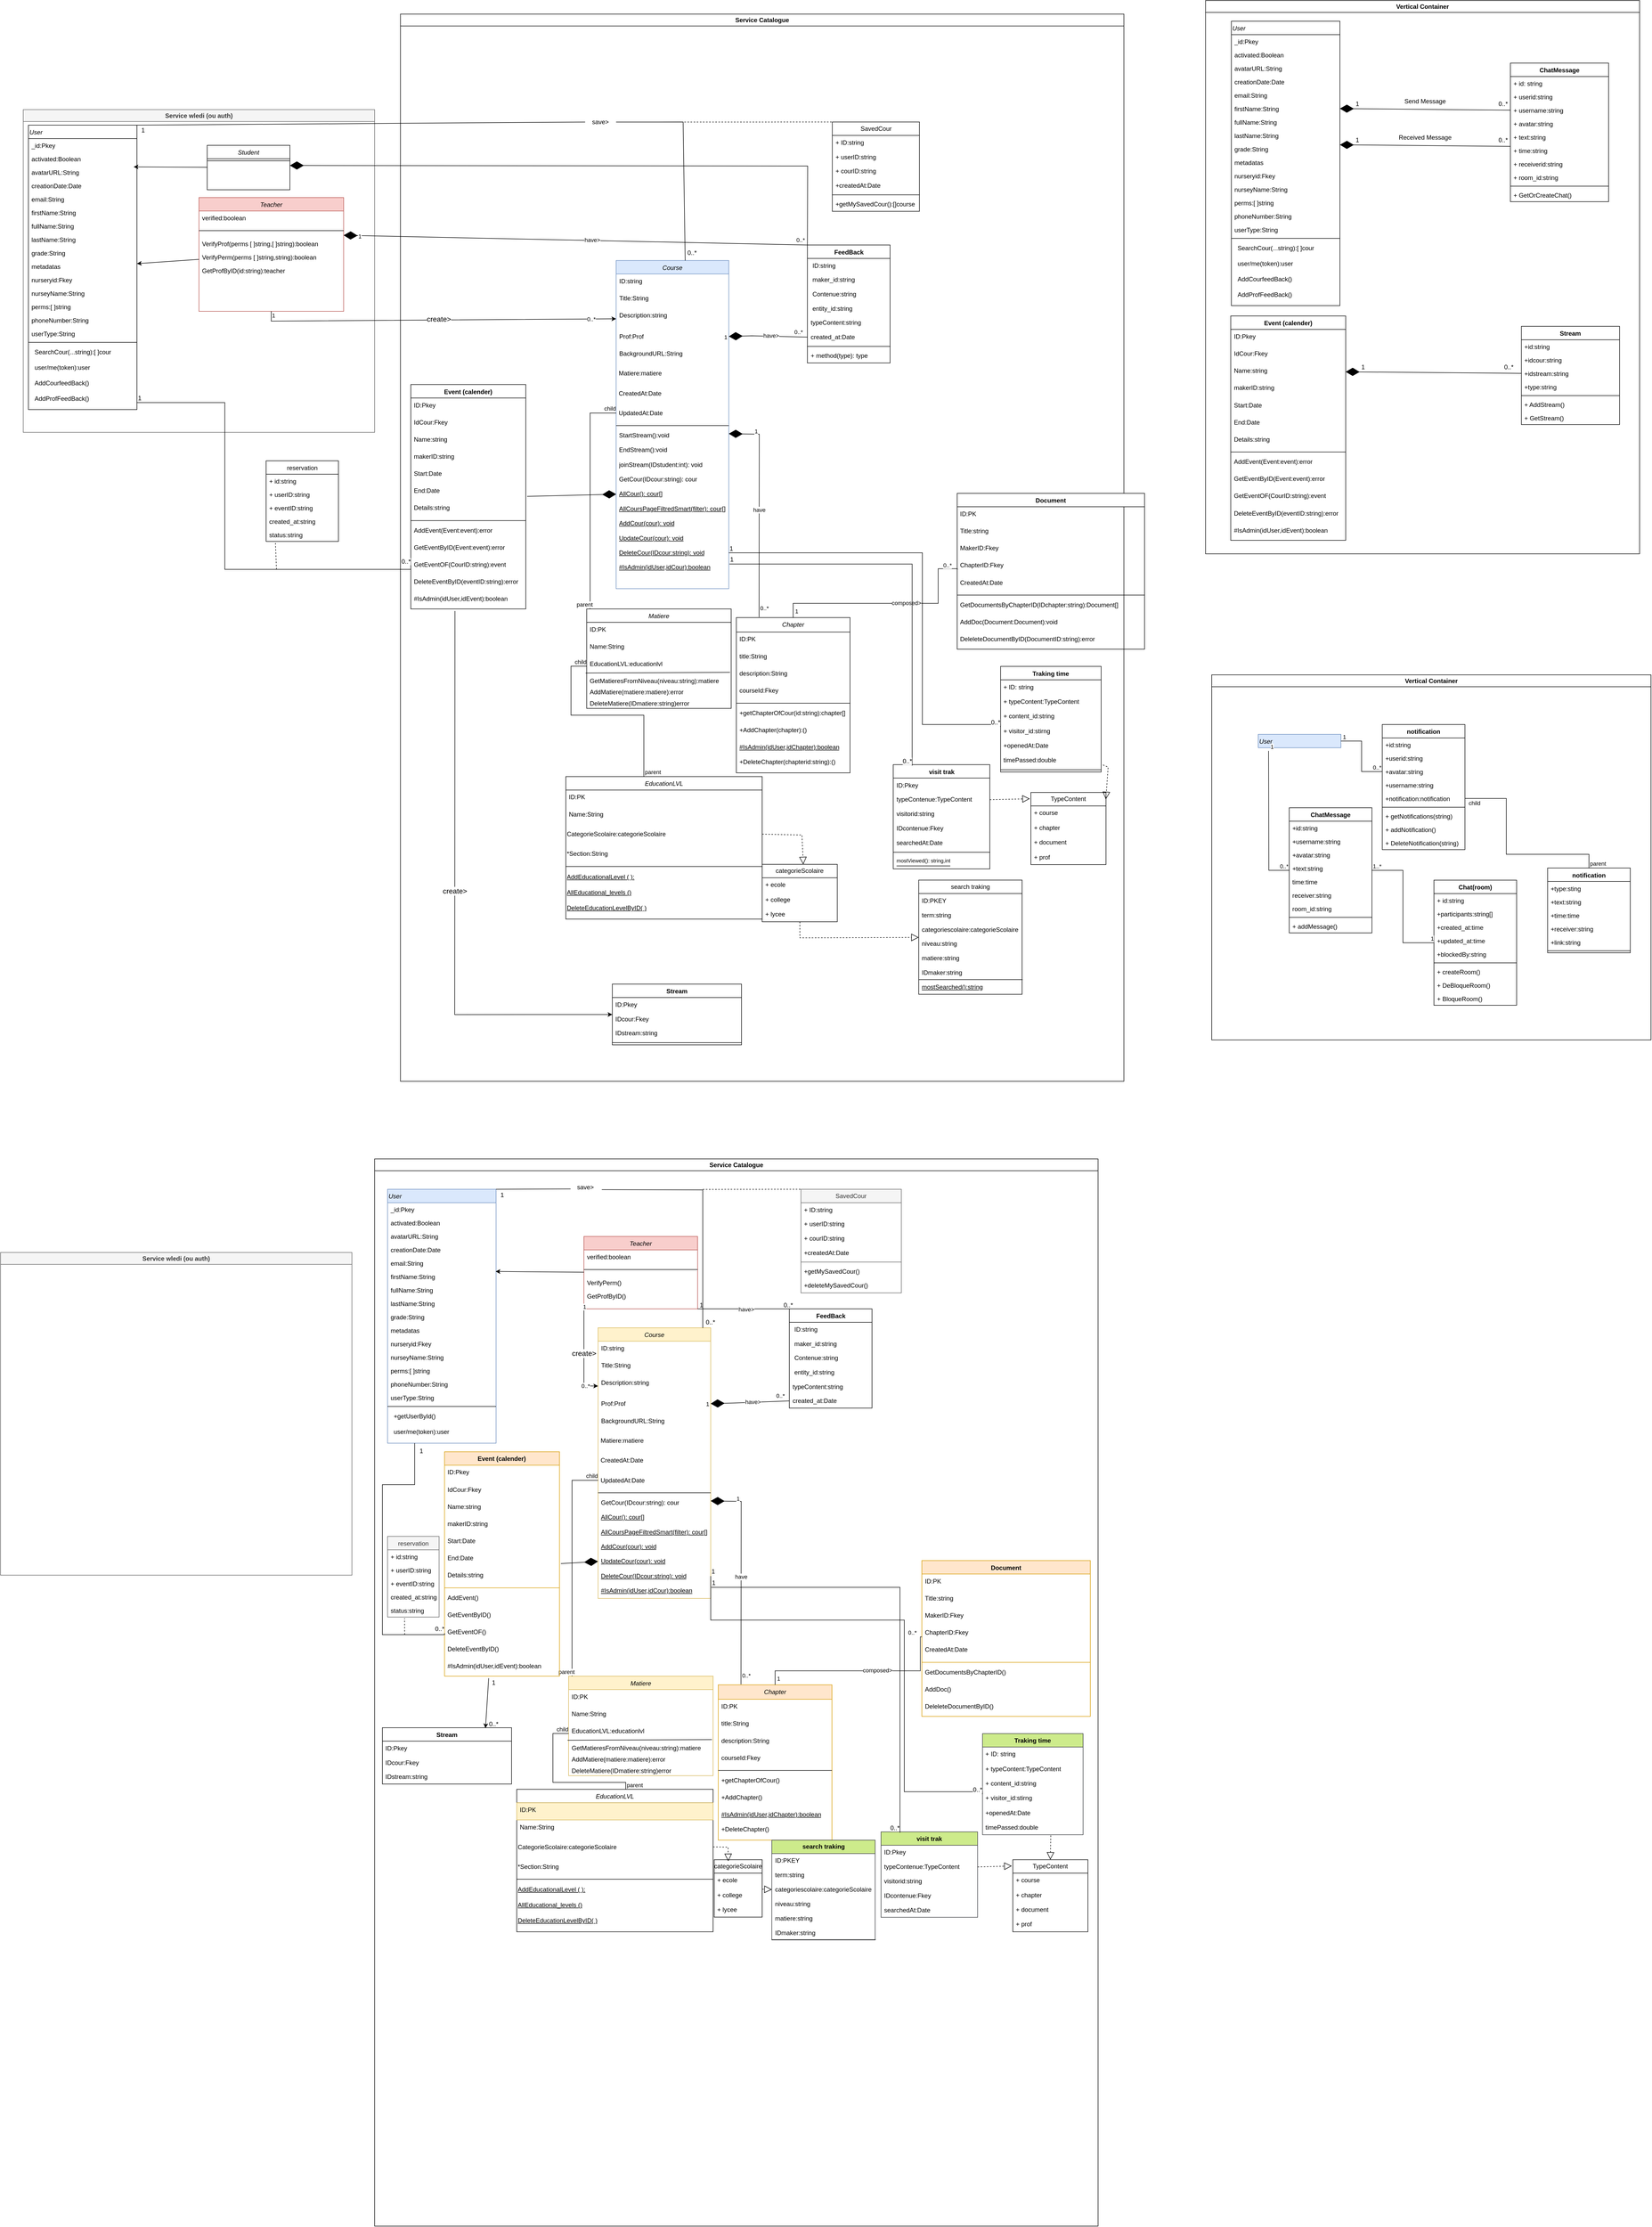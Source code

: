 <mxfile version="24.7.10">
  <diagram id="C5RBs43oDa-KdzZeNtuy" name="Page-1">
    <mxGraphModel dx="3894" dy="1740" grid="1" gridSize="10" guides="1" tooltips="1" connect="1" arrows="1" fold="1" page="1" pageScale="1" pageWidth="827" pageHeight="1169" math="0" shadow="0">
      <root>
        <mxCell id="WIyWlLk6GJQsqaUBKTNV-0" />
        <mxCell id="WIyWlLk6GJQsqaUBKTNV-1" parent="WIyWlLk6GJQsqaUBKTNV-0" />
        <mxCell id="OGS3B3dBSdwTEnX2FD4Q-23" value="" style="group" parent="WIyWlLk6GJQsqaUBKTNV-1" vertex="1" connectable="0">
          <mxGeometry x="150" y="140" width="1340" height="2000" as="geometry" />
        </mxCell>
        <mxCell id="e1jJYObIYilY-aPVNplS-69" value="Service Catalogue" style="swimlane;whiteSpace=wrap;html=1;" parent="OGS3B3dBSdwTEnX2FD4Q-23" vertex="1">
          <mxGeometry x="-60" y="-63.79" width="1400" height="2063.79" as="geometry" />
        </mxCell>
        <mxCell id="e1jJYObIYilY-aPVNplS-12" value="EducationLVL" style="swimlane;fontStyle=2;align=center;verticalAlign=top;childLayout=stackLayout;horizontal=1;startSize=26;horizontalStack=0;resizeParent=1;resizeLast=0;collapsible=1;marginBottom=0;rounded=0;shadow=0;strokeWidth=1;" parent="e1jJYObIYilY-aPVNplS-69" vertex="1">
          <mxGeometry x="320" y="1474.48" width="380" height="275.52" as="geometry">
            <mxRectangle x="230" y="140" width="160" height="26" as="alternateBounds" />
          </mxGeometry>
        </mxCell>
        <mxCell id="e1jJYObIYilY-aPVNplS-13" value="ID:PK" style="text;align=left;verticalAlign=top;spacingLeft=4;spacingRight=4;overflow=hidden;rotatable=0;points=[[0,0.5],[1,0.5]];portConstraint=eastwest;" parent="e1jJYObIYilY-aPVNplS-12" vertex="1">
          <mxGeometry y="26" width="380" height="33.144" as="geometry" />
        </mxCell>
        <mxCell id="e1jJYObIYilY-aPVNplS-14" value="Name:String" style="text;align=left;verticalAlign=top;spacingLeft=4;spacingRight=4;overflow=hidden;rotatable=0;points=[[0,0.5],[1,0.5]];portConstraint=eastwest;rounded=0;shadow=0;html=0;" parent="e1jJYObIYilY-aPVNplS-12" vertex="1">
          <mxGeometry y="59.144" width="380" height="33.144" as="geometry" />
        </mxCell>
        <mxCell id="OGS3B3dBSdwTEnX2FD4Q-24" value="CategorieScolaire:categorieScolaire" style="text;html=1;align=left;verticalAlign=middle;whiteSpace=wrap;rounded=0;" parent="e1jJYObIYilY-aPVNplS-12" vertex="1">
          <mxGeometry y="92.289" width="380" height="38.243" as="geometry" />
        </mxCell>
        <mxCell id="OGS3B3dBSdwTEnX2FD4Q-25" value="*Section:String" style="text;html=1;align=left;verticalAlign=middle;whiteSpace=wrap;rounded=0;" parent="e1jJYObIYilY-aPVNplS-12" vertex="1">
          <mxGeometry y="130.532" width="380" height="38.243" as="geometry" />
        </mxCell>
        <mxCell id="e1jJYObIYilY-aPVNplS-16" value="" style="line;html=1;strokeWidth=1;align=left;verticalAlign=middle;spacingTop=-1;spacingLeft=3;spacingRight=3;rotatable=0;labelPosition=right;points=[];portConstraint=eastwest;" parent="e1jJYObIYilY-aPVNplS-12" vertex="1">
          <mxGeometry y="168.776" width="380" height="10.198" as="geometry" />
        </mxCell>
        <mxCell id="gkKimKPJVhp-GBaB_DU5-23" value="&lt;u&gt;AddEducationalLevel ( ):&lt;/u&gt;" style="text;html=1;align=left;verticalAlign=middle;resizable=0;points=[];autosize=1;strokeColor=none;fillColor=none;" parent="e1jJYObIYilY-aPVNplS-12" vertex="1">
          <mxGeometry y="178.974" width="380" height="30" as="geometry" />
        </mxCell>
        <mxCell id="gkKimKPJVhp-GBaB_DU5-22" value="&lt;u&gt;AllEducational_levels ()&lt;/u&gt;" style="text;html=1;align=left;verticalAlign=middle;resizable=0;points=[];autosize=1;strokeColor=none;fillColor=none;" parent="e1jJYObIYilY-aPVNplS-12" vertex="1">
          <mxGeometry y="208.974" width="380" height="30" as="geometry" />
        </mxCell>
        <mxCell id="gkKimKPJVhp-GBaB_DU5-25" value="&lt;u&gt;DeleteEducationLevelByID( )&lt;/u&gt;" style="text;html=1;align=left;verticalAlign=middle;resizable=0;points=[];autosize=1;strokeColor=none;fillColor=none;" parent="e1jJYObIYilY-aPVNplS-12" vertex="1">
          <mxGeometry y="238.974" width="380" height="30" as="geometry" />
        </mxCell>
        <mxCell id="e1jJYObIYilY-aPVNplS-0" value="Course" style="swimlane;fontStyle=2;align=center;verticalAlign=top;childLayout=stackLayout;horizontal=1;startSize=26;horizontalStack=0;resizeParent=1;resizeLast=0;collapsible=1;marginBottom=0;rounded=0;shadow=0;strokeWidth=1;fillColor=#dae8fc;strokeColor=#6c8ebf;" parent="e1jJYObIYilY-aPVNplS-69" vertex="1">
          <mxGeometry x="417.38" y="476.6" width="218" height="634.593" as="geometry">
            <mxRectangle x="230" y="140" width="160" height="26" as="alternateBounds" />
          </mxGeometry>
        </mxCell>
        <mxCell id="e1jJYObIYilY-aPVNplS-1" value="ID:string" style="text;align=left;verticalAlign=top;spacingLeft=4;spacingRight=4;overflow=hidden;rotatable=0;points=[[0,0.5],[1,0.5]];portConstraint=eastwest;" parent="e1jJYObIYilY-aPVNplS-0" vertex="1">
          <mxGeometry y="26" width="218" height="33.144" as="geometry" />
        </mxCell>
        <mxCell id="e1jJYObIYilY-aPVNplS-2" value="Title:String" style="text;align=left;verticalAlign=top;spacingLeft=4;spacingRight=4;overflow=hidden;rotatable=0;points=[[0,0.5],[1,0.5]];portConstraint=eastwest;rounded=0;shadow=0;html=0;" parent="e1jJYObIYilY-aPVNplS-0" vertex="1">
          <mxGeometry y="59.144" width="218" height="33.144" as="geometry" />
        </mxCell>
        <mxCell id="e1jJYObIYilY-aPVNplS-70" value="Description:string" style="text;align=left;verticalAlign=top;spacingLeft=4;spacingRight=4;overflow=hidden;rotatable=0;points=[[0,0.5],[1,0.5]];portConstraint=eastwest;rounded=0;shadow=0;html=0;" parent="e1jJYObIYilY-aPVNplS-0" vertex="1">
          <mxGeometry y="92.289" width="218" height="40.793" as="geometry" />
        </mxCell>
        <mxCell id="e1jJYObIYilY-aPVNplS-3" value="Prof:Prof&#xa;" style="text;align=left;verticalAlign=top;spacingLeft=4;spacingRight=4;overflow=hidden;rotatable=0;points=[[0,0.5],[1,0.5]];portConstraint=eastwest;rounded=0;shadow=0;html=0;" parent="e1jJYObIYilY-aPVNplS-0" vertex="1">
          <mxGeometry y="133.082" width="218" height="33.144" as="geometry" />
        </mxCell>
        <mxCell id="e1jJYObIYilY-aPVNplS-53" value="BackgroundURL:String" style="text;align=left;verticalAlign=top;spacingLeft=4;spacingRight=4;overflow=hidden;rotatable=0;points=[[0,0.5],[1,0.5]];portConstraint=eastwest;rounded=0;shadow=0;html=0;" parent="e1jJYObIYilY-aPVNplS-0" vertex="1">
          <mxGeometry y="166.226" width="218" height="33.144" as="geometry" />
        </mxCell>
        <mxCell id="OGS3B3dBSdwTEnX2FD4Q-29" value="&amp;nbsp;Matiere:matiere" style="text;html=1;align=left;verticalAlign=middle;whiteSpace=wrap;rounded=0;" parent="e1jJYObIYilY-aPVNplS-0" vertex="1">
          <mxGeometry y="199.37" width="218" height="38.243" as="geometry" />
        </mxCell>
        <mxCell id="OGS3B3dBSdwTEnX2FD4Q-30" value="&amp;nbsp;CreatedAt:Date" style="text;html=1;align=left;verticalAlign=middle;whiteSpace=wrap;rounded=0;" parent="e1jJYObIYilY-aPVNplS-0" vertex="1">
          <mxGeometry y="237.614" width="218" height="38.243" as="geometry" />
        </mxCell>
        <mxCell id="OGS3B3dBSdwTEnX2FD4Q-31" value="&amp;nbsp;UpdatedAt:Date" style="text;html=1;align=left;verticalAlign=middle;whiteSpace=wrap;rounded=0;" parent="e1jJYObIYilY-aPVNplS-0" vertex="1">
          <mxGeometry y="275.857" width="218" height="38.243" as="geometry" />
        </mxCell>
        <mxCell id="e1jJYObIYilY-aPVNplS-4" value="" style="line;html=1;strokeWidth=1;align=left;verticalAlign=middle;spacingTop=-1;spacingLeft=3;spacingRight=3;rotatable=0;labelPosition=right;points=[];portConstraint=eastwest;" parent="e1jJYObIYilY-aPVNplS-0" vertex="1">
          <mxGeometry y="314.101" width="218" height="10.198" as="geometry" />
        </mxCell>
        <mxCell id="Vz9f1gssuTOusqs6ggo8-4" value="StartStream():void" style="text;strokeColor=none;fillColor=none;align=left;verticalAlign=top;spacingLeft=4;spacingRight=4;overflow=hidden;rotatable=0;points=[[0,0.5],[1,0.5]];portConstraint=eastwest;whiteSpace=wrap;html=1;" parent="e1jJYObIYilY-aPVNplS-0" vertex="1">
          <mxGeometry y="324.299" width="218" height="28.344" as="geometry" />
        </mxCell>
        <mxCell id="Vz9f1gssuTOusqs6ggo8-5" value="EndStream():void" style="text;strokeColor=none;fillColor=none;align=left;verticalAlign=top;spacingLeft=4;spacingRight=4;overflow=hidden;rotatable=0;points=[[0,0.5],[1,0.5]];portConstraint=eastwest;whiteSpace=wrap;html=1;" parent="e1jJYObIYilY-aPVNplS-0" vertex="1">
          <mxGeometry y="352.643" width="218" height="28.344" as="geometry" />
        </mxCell>
        <mxCell id="Vz9f1gssuTOusqs6ggo8-17" value="joinStream(IDstudent:int): void" style="text;strokeColor=none;fillColor=none;align=left;verticalAlign=top;spacingLeft=4;spacingRight=4;overflow=hidden;rotatable=0;points=[[0,0.5],[1,0.5]];portConstraint=eastwest;whiteSpace=wrap;html=1;" parent="e1jJYObIYilY-aPVNplS-0" vertex="1">
          <mxGeometry y="380.988" width="218" height="28.344" as="geometry" />
        </mxCell>
        <mxCell id="gkKimKPJVhp-GBaB_DU5-14" value="GetCour(IDcour:string): cour" style="text;strokeColor=none;fillColor=none;align=left;verticalAlign=top;spacingLeft=4;spacingRight=4;overflow=hidden;rotatable=0;points=[[0,0.5],[1,0.5]];portConstraint=eastwest;whiteSpace=wrap;html=1;" parent="e1jJYObIYilY-aPVNplS-0" vertex="1">
          <mxGeometry y="409.332" width="218" height="28.344" as="geometry" />
        </mxCell>
        <mxCell id="gkKimKPJVhp-GBaB_DU5-15" value="AllCour(): cour[]" style="text;strokeColor=none;fillColor=none;align=left;verticalAlign=top;spacingLeft=4;spacingRight=4;overflow=hidden;rotatable=0;points=[[0,0.5],[1,0.5]];portConstraint=eastwest;whiteSpace=wrap;html=1;fontStyle=4" parent="e1jJYObIYilY-aPVNplS-0" vertex="1">
          <mxGeometry y="437.676" width="218" height="28.344" as="geometry" />
        </mxCell>
        <mxCell id="gkKimKPJVhp-GBaB_DU5-16" value="AllCoursPageFiltredSmart(filter): cour[]" style="text;strokeColor=none;fillColor=none;align=left;verticalAlign=top;spacingLeft=4;spacingRight=4;overflow=hidden;rotatable=0;points=[[0,0.5],[1,0.5]];portConstraint=eastwest;whiteSpace=wrap;html=1;fontStyle=4" parent="e1jJYObIYilY-aPVNplS-0" vertex="1">
          <mxGeometry y="466.02" width="218" height="28.344" as="geometry" />
        </mxCell>
        <mxCell id="gkKimKPJVhp-GBaB_DU5-17" value="AddCour(cour): void" style="text;strokeColor=none;fillColor=none;align=left;verticalAlign=top;spacingLeft=4;spacingRight=4;overflow=hidden;rotatable=0;points=[[0,0.5],[1,0.5]];portConstraint=eastwest;whiteSpace=wrap;html=1;fontStyle=4" parent="e1jJYObIYilY-aPVNplS-0" vertex="1">
          <mxGeometry y="494.365" width="218" height="28.344" as="geometry" />
        </mxCell>
        <mxCell id="gkKimKPJVhp-GBaB_DU5-18" value="UpdateCour(cour): void" style="text;strokeColor=none;fillColor=none;align=left;verticalAlign=top;spacingLeft=4;spacingRight=4;overflow=hidden;rotatable=0;points=[[0,0.5],[1,0.5]];portConstraint=eastwest;whiteSpace=wrap;html=1;fontStyle=4" parent="e1jJYObIYilY-aPVNplS-0" vertex="1">
          <mxGeometry y="522.709" width="218" height="28.344" as="geometry" />
        </mxCell>
        <mxCell id="gkKimKPJVhp-GBaB_DU5-19" value="DeleteCour(IDcour:string): void" style="text;strokeColor=none;fillColor=none;align=left;verticalAlign=top;spacingLeft=4;spacingRight=4;overflow=hidden;rotatable=0;points=[[0,0.5],[1,0.5]];portConstraint=eastwest;whiteSpace=wrap;html=1;fontStyle=4" parent="e1jJYObIYilY-aPVNplS-0" vertex="1">
          <mxGeometry y="551.053" width="218" height="28.344" as="geometry" />
        </mxCell>
        <mxCell id="gkKimKPJVhp-GBaB_DU5-26" value="#IsAdmin(idUser,idCour):boolean" style="text;strokeColor=none;fillColor=none;align=left;verticalAlign=top;spacingLeft=4;spacingRight=4;overflow=hidden;rotatable=0;points=[[0,0.5],[1,0.5]];portConstraint=eastwest;whiteSpace=wrap;html=1;fontStyle=4" parent="e1jJYObIYilY-aPVNplS-0" vertex="1">
          <mxGeometry y="579.397" width="218" height="28.344" as="geometry" />
        </mxCell>
        <mxCell id="e1jJYObIYilY-aPVNplS-30" value="Chapter" style="swimlane;fontStyle=2;align=center;verticalAlign=top;childLayout=stackLayout;horizontal=1;startSize=28;horizontalStack=0;resizeParent=1;resizeLast=0;collapsible=1;marginBottom=0;rounded=0;shadow=0;strokeWidth=1;" parent="e1jJYObIYilY-aPVNplS-69" vertex="1">
          <mxGeometry x="650" y="1167.001" width="220" height="300.323" as="geometry">
            <mxRectangle x="230" y="140" width="160" height="26" as="alternateBounds" />
          </mxGeometry>
        </mxCell>
        <mxCell id="e1jJYObIYilY-aPVNplS-31" value="ID:PK" style="text;align=left;verticalAlign=top;spacingLeft=4;spacingRight=4;overflow=hidden;rotatable=0;points=[[0,0.5],[1,0.5]];portConstraint=eastwest;" parent="e1jJYObIYilY-aPVNplS-30" vertex="1">
          <mxGeometry y="28" width="220" height="33.144" as="geometry" />
        </mxCell>
        <mxCell id="e1jJYObIYilY-aPVNplS-32" value="title:String" style="text;align=left;verticalAlign=top;spacingLeft=4;spacingRight=4;overflow=hidden;rotatable=0;points=[[0,0.5],[1,0.5]];portConstraint=eastwest;rounded=0;shadow=0;html=0;" parent="e1jJYObIYilY-aPVNplS-30" vertex="1">
          <mxGeometry y="61.144" width="220" height="33.144" as="geometry" />
        </mxCell>
        <mxCell id="e1jJYObIYilY-aPVNplS-33" value="description:String" style="text;align=left;verticalAlign=top;spacingLeft=4;spacingRight=4;overflow=hidden;rotatable=0;points=[[0,0.5],[1,0.5]];portConstraint=eastwest;rounded=0;shadow=0;html=0;" parent="e1jJYObIYilY-aPVNplS-30" vertex="1">
          <mxGeometry y="94.289" width="220" height="33.144" as="geometry" />
        </mxCell>
        <mxCell id="e1jJYObIYilY-aPVNplS-51" value="courseId:Fkey" style="text;align=left;verticalAlign=top;spacingLeft=4;spacingRight=4;overflow=hidden;rotatable=0;points=[[0,0.5],[1,0.5]];portConstraint=eastwest;rounded=0;shadow=0;html=0;" parent="e1jJYObIYilY-aPVNplS-30" vertex="1">
          <mxGeometry y="127.433" width="220" height="33.144" as="geometry" />
        </mxCell>
        <mxCell id="e1jJYObIYilY-aPVNplS-34" value="" style="line;html=1;strokeWidth=1;align=left;verticalAlign=middle;spacingTop=-1;spacingLeft=3;spacingRight=3;rotatable=0;labelPosition=right;points=[];portConstraint=eastwest;" parent="e1jJYObIYilY-aPVNplS-30" vertex="1">
          <mxGeometry y="160.577" width="220" height="10.198" as="geometry" />
        </mxCell>
        <mxCell id="gkKimKPJVhp-GBaB_DU5-10" value="+getChapterOfCour(id:string):chapter[]" style="text;align=left;verticalAlign=top;spacingLeft=4;spacingRight=4;overflow=hidden;rotatable=0;points=[[0,0.5],[1,0.5]];portConstraint=eastwest;rounded=0;shadow=0;html=0;" parent="e1jJYObIYilY-aPVNplS-30" vertex="1">
          <mxGeometry y="170.776" width="220" height="33.144" as="geometry" />
        </mxCell>
        <mxCell id="gkKimKPJVhp-GBaB_DU5-12" value="+AddChapter(chapter):()" style="text;align=left;verticalAlign=top;spacingLeft=4;spacingRight=4;overflow=hidden;rotatable=0;points=[[0,0.5],[1,0.5]];portConstraint=eastwest;rounded=0;shadow=0;html=0;" parent="e1jJYObIYilY-aPVNplS-30" vertex="1">
          <mxGeometry y="203.92" width="220" height="33.144" as="geometry" />
        </mxCell>
        <mxCell id="gkKimKPJVhp-GBaB_DU5-37" value="#IsAdmin(idUser,idChapter):boolean" style="text;strokeColor=none;fillColor=none;align=left;verticalAlign=top;spacingLeft=4;spacingRight=4;overflow=hidden;rotatable=0;points=[[0,0.5],[1,0.5]];portConstraint=eastwest;whiteSpace=wrap;html=1;fontStyle=4" parent="e1jJYObIYilY-aPVNplS-30" vertex="1">
          <mxGeometry y="237.064" width="220" height="28.344" as="geometry" />
        </mxCell>
        <mxCell id="gkKimKPJVhp-GBaB_DU5-13" value="+DeleteChapter(chapterid:string):()" style="text;align=left;verticalAlign=top;spacingLeft=4;spacingRight=4;overflow=hidden;rotatable=0;points=[[0,0.5],[1,0.5]];portConstraint=eastwest;rounded=0;shadow=0;html=0;" parent="e1jJYObIYilY-aPVNplS-30" vertex="1">
          <mxGeometry y="265.409" width="220" height="33.144" as="geometry" />
        </mxCell>
        <mxCell id="OGS3B3dBSdwTEnX2FD4Q-34" value="Document" style="swimlane;fontStyle=1;align=center;verticalAlign=top;childLayout=stackLayout;horizontal=1;startSize=26;horizontalStack=0;resizeParent=1;resizeParentMax=0;resizeLast=0;collapsible=1;marginBottom=0;whiteSpace=wrap;html=1;" parent="e1jJYObIYilY-aPVNplS-69" vertex="1">
          <mxGeometry x="1077.38" y="926.78" width="362.62" height="301.353" as="geometry" />
        </mxCell>
        <mxCell id="OGS3B3dBSdwTEnX2FD4Q-35" value="ID:PK" style="text;strokeColor=none;fillColor=none;align=left;verticalAlign=top;spacingLeft=4;spacingRight=4;overflow=hidden;rotatable=0;points=[[0,0.5],[1,0.5]];portConstraint=eastwest;whiteSpace=wrap;html=1;" parent="OGS3B3dBSdwTEnX2FD4Q-34" vertex="1">
          <mxGeometry y="26" width="362.62" height="33.144" as="geometry" />
        </mxCell>
        <mxCell id="OGS3B3dBSdwTEnX2FD4Q-38" value="Title:string" style="text;strokeColor=none;fillColor=none;align=left;verticalAlign=top;spacingLeft=4;spacingRight=4;overflow=hidden;rotatable=0;points=[[0,0.5],[1,0.5]];portConstraint=eastwest;whiteSpace=wrap;html=1;" parent="OGS3B3dBSdwTEnX2FD4Q-34" vertex="1">
          <mxGeometry y="59.144" width="362.62" height="33.144" as="geometry" />
        </mxCell>
        <mxCell id="OGS3B3dBSdwTEnX2FD4Q-65" value="MakerID:Fkey&lt;div&gt;&lt;br&gt;&lt;/div&gt;" style="text;strokeColor=none;fillColor=none;align=left;verticalAlign=top;spacingLeft=4;spacingRight=4;overflow=hidden;rotatable=0;points=[[0,0.5],[1,0.5]];portConstraint=eastwest;whiteSpace=wrap;html=1;" parent="OGS3B3dBSdwTEnX2FD4Q-34" vertex="1">
          <mxGeometry y="92.289" width="362.62" height="33.144" as="geometry" />
        </mxCell>
        <mxCell id="OGS3B3dBSdwTEnX2FD4Q-39" value="ChapterID:Fkey" style="text;strokeColor=none;fillColor=none;align=left;verticalAlign=top;spacingLeft=4;spacingRight=4;overflow=hidden;rotatable=0;points=[[0,0.5],[1,0.5]];portConstraint=eastwest;whiteSpace=wrap;html=1;" parent="OGS3B3dBSdwTEnX2FD4Q-34" vertex="1">
          <mxGeometry y="125.433" width="362.62" height="33.144" as="geometry" />
        </mxCell>
        <mxCell id="OGS3B3dBSdwTEnX2FD4Q-66" value="CreatedAt:Date" style="text;strokeColor=none;fillColor=none;align=left;verticalAlign=top;spacingLeft=4;spacingRight=4;overflow=hidden;rotatable=0;points=[[0,0.5],[1,0.5]];portConstraint=eastwest;whiteSpace=wrap;html=1;" parent="OGS3B3dBSdwTEnX2FD4Q-34" vertex="1">
          <mxGeometry y="158.577" width="362.62" height="33.144" as="geometry" />
        </mxCell>
        <mxCell id="OGS3B3dBSdwTEnX2FD4Q-36" value="" style="line;strokeWidth=1;fillColor=none;align=left;verticalAlign=middle;spacingTop=-1;spacingLeft=3;spacingRight=3;rotatable=0;labelPosition=right;points=[];portConstraint=eastwest;strokeColor=inherit;" parent="OGS3B3dBSdwTEnX2FD4Q-34" vertex="1">
          <mxGeometry y="191.722" width="362.62" height="10.198" as="geometry" />
        </mxCell>
        <mxCell id="OGS3B3dBSdwTEnX2FD4Q-37" value="GetDocumentsByChapterID(IDchapter:string):Document[]" style="text;strokeColor=none;fillColor=none;align=left;verticalAlign=top;spacingLeft=4;spacingRight=4;overflow=hidden;rotatable=0;points=[[0,0.5],[1,0.5]];portConstraint=eastwest;whiteSpace=wrap;html=1;" parent="OGS3B3dBSdwTEnX2FD4Q-34" vertex="1">
          <mxGeometry y="201.92" width="362.62" height="33.144" as="geometry" />
        </mxCell>
        <mxCell id="gkKimKPJVhp-GBaB_DU5-20" value="AddDoc(Document:Document):void" style="text;strokeColor=none;fillColor=none;align=left;verticalAlign=top;spacingLeft=4;spacingRight=4;overflow=hidden;rotatable=0;points=[[0,0.5],[1,0.5]];portConstraint=eastwest;whiteSpace=wrap;html=1;" parent="OGS3B3dBSdwTEnX2FD4Q-34" vertex="1">
          <mxGeometry y="235.064" width="362.62" height="33.144" as="geometry" />
        </mxCell>
        <mxCell id="gkKimKPJVhp-GBaB_DU5-21" value="DeleleteDocumentByID(DocumentID:string):error" style="text;strokeColor=none;fillColor=none;align=left;verticalAlign=top;spacingLeft=4;spacingRight=4;overflow=hidden;rotatable=0;points=[[0,0.5],[1,0.5]];portConstraint=eastwest;whiteSpace=wrap;html=1;" parent="OGS3B3dBSdwTEnX2FD4Q-34" vertex="1">
          <mxGeometry y="268.209" width="362.62" height="33.144" as="geometry" />
        </mxCell>
        <mxCell id="OGS3B3dBSdwTEnX2FD4Q-62" value="" style="group;align=right;verticalAlign=bottom;fontFamily=Helvetica;fontSize=11;fontColor=default;labelBackgroundColor=default;resizable=0;fillColor=none;gradientColor=none;" parent="e1jJYObIYilY-aPVNplS-69" vertex="1" connectable="0">
          <mxGeometry x="953.619" y="1023.48" width="80" height="30" as="geometry" />
        </mxCell>
        <mxCell id="OGS3B3dBSdwTEnX2FD4Q-64" value="" style="group" parent="OGS3B3dBSdwTEnX2FD4Q-62" vertex="1" connectable="0">
          <mxGeometry width="80" height="30" as="geometry" />
        </mxCell>
        <mxCell id="e1jJYObIYilY-aPVNplS-24" value="Matiere" style="swimlane;fontStyle=2;align=center;verticalAlign=top;childLayout=stackLayout;horizontal=1;startSize=26;horizontalStack=0;resizeParent=1;resizeLast=0;collapsible=1;marginBottom=0;rounded=0;shadow=0;strokeWidth=1;" parent="e1jJYObIYilY-aPVNplS-69" vertex="1">
          <mxGeometry x="360.38" y="1150.309" width="279.62" height="192.401" as="geometry">
            <mxRectangle x="230" y="140" width="160" height="26" as="alternateBounds" />
          </mxGeometry>
        </mxCell>
        <mxCell id="e1jJYObIYilY-aPVNplS-25" value="ID:PK" style="text;align=left;verticalAlign=top;spacingLeft=4;spacingRight=4;overflow=hidden;rotatable=0;points=[[0,0.5],[1,0.5]];portConstraint=eastwest;" parent="e1jJYObIYilY-aPVNplS-24" vertex="1">
          <mxGeometry y="26" width="279.62" height="33.144" as="geometry" />
        </mxCell>
        <mxCell id="e1jJYObIYilY-aPVNplS-26" value="Name:String" style="text;align=left;verticalAlign=top;spacingLeft=4;spacingRight=4;overflow=hidden;rotatable=0;points=[[0,0.5],[1,0.5]];portConstraint=eastwest;rounded=0;shadow=0;html=0;" parent="e1jJYObIYilY-aPVNplS-24" vertex="1">
          <mxGeometry y="59.144" width="279.62" height="33.144" as="geometry" />
        </mxCell>
        <mxCell id="e1jJYObIYilY-aPVNplS-27" value="EducationLVL:educationlvl" style="text;align=left;verticalAlign=top;spacingLeft=4;spacingRight=4;overflow=hidden;rotatable=0;points=[[0,0.5],[1,0.5]];portConstraint=eastwest;rounded=0;shadow=0;html=0;" parent="e1jJYObIYilY-aPVNplS-24" vertex="1">
          <mxGeometry y="92.289" width="279.62" height="33.144" as="geometry" />
        </mxCell>
        <mxCell id="gkKimKPJVhp-GBaB_DU5-34" value="GetMatieresFromNiveau(niveau:string):matiere" style="text;align=left;verticalAlign=top;spacingLeft=4;spacingRight=4;overflow=hidden;rotatable=0;points=[[0,0.5],[1,0.5]];portConstraint=eastwest;rounded=0;shadow=0;html=0;" parent="e1jJYObIYilY-aPVNplS-24" vertex="1">
          <mxGeometry y="125.433" width="279.62" height="21.775" as="geometry" />
        </mxCell>
        <mxCell id="gkKimKPJVhp-GBaB_DU5-33" value="" style="endArrow=none;html=1;rounded=0;entryX=0.992;entryY=0.916;entryDx=0;entryDy=0;exitX=-0.007;exitY=-0.068;exitDx=0;exitDy=0;entryPerimeter=0;exitPerimeter=0;" parent="e1jJYObIYilY-aPVNplS-24" source="gkKimKPJVhp-GBaB_DU5-34" target="e1jJYObIYilY-aPVNplS-27" edge="1">
          <mxGeometry width="50" height="50" relative="1" as="geometry">
            <mxPoint x="-124.193" y="154.06" as="sourcePoint" />
            <mxPoint x="-74.193" y="100.899" as="targetPoint" />
          </mxGeometry>
        </mxCell>
        <mxCell id="gkKimKPJVhp-GBaB_DU5-35" value="AddMatiere(matiere:matiere):error" style="text;align=left;verticalAlign=top;spacingLeft=4;spacingRight=4;overflow=hidden;rotatable=0;points=[[0,0.5],[1,0.5]];portConstraint=eastwest;rounded=0;shadow=0;html=0;" parent="e1jJYObIYilY-aPVNplS-24" vertex="1">
          <mxGeometry y="147.208" width="279.62" height="21.775" as="geometry" />
        </mxCell>
        <mxCell id="gkKimKPJVhp-GBaB_DU5-36" value="DeleteMatiere(IDmatiere:string)error" style="text;align=left;verticalAlign=top;spacingLeft=4;spacingRight=4;overflow=hidden;rotatable=0;points=[[0,0.5],[1,0.5]];portConstraint=eastwest;rounded=0;shadow=0;html=0;" parent="e1jJYObIYilY-aPVNplS-24" vertex="1">
          <mxGeometry y="168.982" width="279.62" height="21.775" as="geometry" />
        </mxCell>
        <mxCell id="46zY262gzCTUuiPBzojq-1" value="" style="endArrow=diamondThin;endFill=1;endSize=24;html=1;rounded=0;exitX=1.012;exitY=0.741;exitDx=0;exitDy=0;entryX=0;entryY=0.5;entryDx=0;entryDy=0;exitPerimeter=0;" parent="e1jJYObIYilY-aPVNplS-69" source="OGS3B3dBSdwTEnX2FD4Q-76" target="gkKimKPJVhp-GBaB_DU5-15" edge="1">
          <mxGeometry width="160" relative="1" as="geometry">
            <mxPoint x="486.476" y="910.024" as="sourcePoint" />
            <mxPoint x="637.38" y="740.9" as="targetPoint" />
          </mxGeometry>
        </mxCell>
        <mxCell id="46zY262gzCTUuiPBzojq-7" value="" style="endArrow=none;html=1;edgeStyle=orthogonalEdgeStyle;rounded=0;" parent="e1jJYObIYilY-aPVNplS-69" source="e1jJYObIYilY-aPVNplS-12" target="e1jJYObIYilY-aPVNplS-27" edge="1">
          <mxGeometry relative="1" as="geometry">
            <mxPoint x="278.857" y="943.516" as="sourcePoint" />
            <mxPoint x="444.952" y="943.516" as="targetPoint" />
            <Array as="points">
              <mxPoint x="471" y="1355.733" />
              <mxPoint x="330" y="1355.733" />
              <mxPoint x="330" y="1261.107" />
            </Array>
          </mxGeometry>
        </mxCell>
        <mxCell id="46zY262gzCTUuiPBzojq-8" value="parent" style="edgeLabel;resizable=0;html=1;align=left;verticalAlign=bottom;" parent="46zY262gzCTUuiPBzojq-7" connectable="0" vertex="1">
          <mxGeometry x="-1" relative="1" as="geometry" />
        </mxCell>
        <mxCell id="46zY262gzCTUuiPBzojq-9" value="child" style="edgeLabel;resizable=0;html=1;align=right;verticalAlign=bottom;" parent="46zY262gzCTUuiPBzojq-7" connectable="0" vertex="1">
          <mxGeometry x="1" relative="1" as="geometry" />
        </mxCell>
        <mxCell id="46zY262gzCTUuiPBzojq-12" value="" style="endArrow=none;html=1;edgeStyle=orthogonalEdgeStyle;rounded=0;entryX=0;entryY=0.5;entryDx=0;entryDy=0;" parent="e1jJYObIYilY-aPVNplS-69" source="e1jJYObIYilY-aPVNplS-24" target="OGS3B3dBSdwTEnX2FD4Q-31" edge="1">
          <mxGeometry relative="1" as="geometry">
            <mxPoint x="330.38" y="1091.725" as="sourcePoint" />
            <mxPoint x="407.76" y="697.687" as="targetPoint" />
            <Array as="points">
              <mxPoint x="367" y="772" />
            </Array>
          </mxGeometry>
        </mxCell>
        <mxCell id="46zY262gzCTUuiPBzojq-13" value="parent" style="edgeLabel;resizable=0;html=1;align=left;verticalAlign=bottom;" parent="46zY262gzCTUuiPBzojq-12" connectable="0" vertex="1">
          <mxGeometry x="-1" relative="1" as="geometry">
            <mxPoint x="-28" as="offset" />
          </mxGeometry>
        </mxCell>
        <mxCell id="46zY262gzCTUuiPBzojq-14" value="child" style="edgeLabel;resizable=0;html=1;align=right;verticalAlign=bottom;" parent="46zY262gzCTUuiPBzojq-12" connectable="0" vertex="1">
          <mxGeometry x="1" relative="1" as="geometry" />
        </mxCell>
        <mxCell id="Vz9f1gssuTOusqs6ggo8-31" value="search traking" style="swimlane;fontStyle=0;childLayout=stackLayout;horizontal=1;startSize=26;fillColor=none;horizontalStack=0;resizeParent=1;resizeParentMax=0;resizeLast=0;collapsible=1;marginBottom=0;whiteSpace=wrap;html=1;" parent="e1jJYObIYilY-aPVNplS-69" vertex="1">
          <mxGeometry x="1003" y="1674.699" width="200" height="220.849" as="geometry" />
        </mxCell>
        <mxCell id="Vz9f1gssuTOusqs6ggo8-32" value="ID:PKEY" style="text;strokeColor=none;fillColor=none;align=left;verticalAlign=top;spacingLeft=4;spacingRight=4;overflow=hidden;rotatable=0;points=[[0,0.5],[1,0.5]];portConstraint=eastwest;whiteSpace=wrap;html=1;" parent="Vz9f1gssuTOusqs6ggo8-31" vertex="1">
          <mxGeometry y="26" width="200" height="27.836" as="geometry" />
        </mxCell>
        <mxCell id="Vz9f1gssuTOusqs6ggo8-33" value="term:string" style="text;strokeColor=none;fillColor=none;align=left;verticalAlign=top;spacingLeft=4;spacingRight=4;overflow=hidden;rotatable=0;points=[[0,0.5],[1,0.5]];portConstraint=eastwest;whiteSpace=wrap;html=1;" parent="Vz9f1gssuTOusqs6ggo8-31" vertex="1">
          <mxGeometry y="53.836" width="200" height="27.836" as="geometry" />
        </mxCell>
        <mxCell id="Vz9f1gssuTOusqs6ggo8-38" value="categoriescolaire:categorieScolaire" style="text;strokeColor=none;fillColor=none;align=left;verticalAlign=top;spacingLeft=4;spacingRight=4;overflow=hidden;rotatable=0;points=[[0,0.5],[1,0.5]];portConstraint=eastwest;whiteSpace=wrap;html=1;" parent="Vz9f1gssuTOusqs6ggo8-31" vertex="1">
          <mxGeometry y="81.671" width="200" height="27.836" as="geometry" />
        </mxCell>
        <mxCell id="Vz9f1gssuTOusqs6ggo8-39" value="niveau:string" style="text;strokeColor=none;fillColor=none;align=left;verticalAlign=top;spacingLeft=4;spacingRight=4;overflow=hidden;rotatable=0;points=[[0,0.5],[1,0.5]];portConstraint=eastwest;whiteSpace=wrap;html=1;" parent="Vz9f1gssuTOusqs6ggo8-31" vertex="1">
          <mxGeometry y="109.507" width="200" height="27.836" as="geometry" />
        </mxCell>
        <mxCell id="Vz9f1gssuTOusqs6ggo8-40" value="matiere:string" style="text;strokeColor=none;fillColor=none;align=left;verticalAlign=top;spacingLeft=4;spacingRight=4;overflow=hidden;rotatable=0;points=[[0,0.5],[1,0.5]];portConstraint=eastwest;whiteSpace=wrap;html=1;" parent="Vz9f1gssuTOusqs6ggo8-31" vertex="1">
          <mxGeometry y="137.342" width="200" height="27.836" as="geometry" />
        </mxCell>
        <mxCell id="Vz9f1gssuTOusqs6ggo8-36" value="IDmaker:string" style="text;strokeColor=none;fillColor=none;align=left;verticalAlign=top;spacingLeft=4;spacingRight=4;overflow=hidden;rotatable=0;points=[[0,0.5],[1,0.5]];portConstraint=eastwest;whiteSpace=wrap;html=1;" parent="Vz9f1gssuTOusqs6ggo8-31" vertex="1">
          <mxGeometry y="165.178" width="200" height="27.836" as="geometry" />
        </mxCell>
        <mxCell id="Vz9f1gssuTOusqs6ggo8-35" value="mostSearched():string" style="text;strokeColor=none;fillColor=none;align=left;verticalAlign=top;spacingLeft=4;spacingRight=4;overflow=hidden;rotatable=0;points=[[0,0.5],[1,0.5]];portConstraint=eastwest;whiteSpace=wrap;html=1;fontStyle=4" parent="Vz9f1gssuTOusqs6ggo8-31" vertex="1">
          <mxGeometry y="193.013" width="200" height="27.836" as="geometry" />
        </mxCell>
        <mxCell id="Vz9f1gssuTOusqs6ggo8-37" value="" style="endArrow=none;html=1;rounded=0;entryX=1.005;entryY=-0.019;entryDx=0;entryDy=0;exitX=0;exitY=-0.019;exitDx=0;exitDy=0;exitPerimeter=0;entryPerimeter=0;" parent="Vz9f1gssuTOusqs6ggo8-31" source="Vz9f1gssuTOusqs6ggo8-35" target="Vz9f1gssuTOusqs6ggo8-35" edge="1">
          <mxGeometry width="50" height="50" relative="1" as="geometry">
            <mxPoint x="-124.571" y="289.061" as="sourcePoint" />
            <mxPoint x="-72.667" y="235.531" as="targetPoint" />
          </mxGeometry>
        </mxCell>
        <mxCell id="Vz9f1gssuTOusqs6ggo8-50" value="visit trak" style="swimlane;fontStyle=1;align=center;verticalAlign=top;childLayout=stackLayout;horizontal=1;startSize=26;horizontalStack=0;resizeParent=1;resizeParentMax=0;resizeLast=0;collapsible=1;marginBottom=0;whiteSpace=wrap;html=1;" parent="e1jJYObIYilY-aPVNplS-69" vertex="1">
          <mxGeometry x="953.618" y="1451.422" width="186.857" height="201.578" as="geometry" />
        </mxCell>
        <mxCell id="Vz9f1gssuTOusqs6ggo8-51" value="ID:Pkey" style="text;strokeColor=none;fillColor=none;align=left;verticalAlign=top;spacingLeft=4;spacingRight=4;overflow=hidden;rotatable=0;points=[[0,0.5],[1,0.5]];portConstraint=eastwest;whiteSpace=wrap;html=1;" parent="Vz9f1gssuTOusqs6ggo8-50" vertex="1">
          <mxGeometry y="26" width="186.857" height="27.836" as="geometry" />
        </mxCell>
        <mxCell id="Vz9f1gssuTOusqs6ggo8-58" value="typeContenue:TypeContent" style="text;strokeColor=none;fillColor=none;align=left;verticalAlign=top;spacingLeft=4;spacingRight=4;overflow=hidden;rotatable=0;points=[[0,0.5],[1,0.5]];portConstraint=eastwest;whiteSpace=wrap;html=1;" parent="Vz9f1gssuTOusqs6ggo8-50" vertex="1">
          <mxGeometry y="53.836" width="186.857" height="27.836" as="geometry" />
        </mxCell>
        <mxCell id="Vz9f1gssuTOusqs6ggo8-56" value="visitorid:string" style="text;strokeColor=none;fillColor=none;align=left;verticalAlign=top;spacingLeft=4;spacingRight=4;overflow=hidden;rotatable=0;points=[[0,0.5],[1,0.5]];portConstraint=eastwest;whiteSpace=wrap;html=1;" parent="Vz9f1gssuTOusqs6ggo8-50" vertex="1">
          <mxGeometry y="81.671" width="186.857" height="27.836" as="geometry" />
        </mxCell>
        <mxCell id="Vz9f1gssuTOusqs6ggo8-57" value="IDcontenue:Fkey" style="text;strokeColor=none;fillColor=none;align=left;verticalAlign=top;spacingLeft=4;spacingRight=4;overflow=hidden;rotatable=0;points=[[0,0.5],[1,0.5]];portConstraint=eastwest;whiteSpace=wrap;html=1;" parent="Vz9f1gssuTOusqs6ggo8-50" vertex="1">
          <mxGeometry y="109.507" width="186.857" height="27.836" as="geometry" />
        </mxCell>
        <mxCell id="9RkloecrhOTHsbJr_6qP-25" value="searchedAt:Date" style="text;strokeColor=none;fillColor=none;align=left;verticalAlign=top;spacingLeft=4;spacingRight=4;overflow=hidden;rotatable=0;points=[[0,0.5],[1,0.5]];portConstraint=eastwest;whiteSpace=wrap;html=1;" parent="Vz9f1gssuTOusqs6ggo8-50" vertex="1">
          <mxGeometry y="137.342" width="186.857" height="27.836" as="geometry" />
        </mxCell>
        <mxCell id="Vz9f1gssuTOusqs6ggo8-52" value="" style="line;strokeWidth=1;fillColor=none;align=left;verticalAlign=middle;spacingTop=-1;spacingLeft=3;spacingRight=3;rotatable=0;labelPosition=right;points=[];portConstraint=eastwest;strokeColor=inherit;" parent="Vz9f1gssuTOusqs6ggo8-50" vertex="1">
          <mxGeometry y="165.178" width="186.857" height="8.565" as="geometry" />
        </mxCell>
        <mxCell id="Vz9f1gssuTOusqs6ggo8-53" value="&lt;sup&gt;mostViewed(): string,int&lt;/sup&gt;&lt;div style=&quot;line-height: 0%;&quot;&gt;&lt;span style=&quot;font-size: 10px;&quot;&gt;______&lt;/span&gt;&lt;/div&gt;" style="text;strokeColor=none;fillColor=none;align=left;verticalAlign=top;spacingLeft=4;spacingRight=4;overflow=hidden;rotatable=0;points=[[0,0.5],[1,0.5]];portConstraint=eastwest;whiteSpace=wrap;html=1;fontStyle=4" parent="Vz9f1gssuTOusqs6ggo8-50" vertex="1">
          <mxGeometry y="173.742" width="186.857" height="27.836" as="geometry" />
        </mxCell>
        <mxCell id="Vz9f1gssuTOusqs6ggo8-59" value="TypeContent" style="swimlane;fontStyle=0;childLayout=stackLayout;horizontal=1;startSize=26;fillColor=none;horizontalStack=0;resizeParent=1;resizeParentMax=0;resizeLast=0;collapsible=1;marginBottom=0;whiteSpace=wrap;html=1;" parent="e1jJYObIYilY-aPVNplS-69" vertex="1">
          <mxGeometry x="1219.999" y="1505.26" width="145.333" height="139.377" as="geometry" />
        </mxCell>
        <mxCell id="Vz9f1gssuTOusqs6ggo8-60" value="+ course" style="text;strokeColor=none;fillColor=none;align=left;verticalAlign=top;spacingLeft=4;spacingRight=4;overflow=hidden;rotatable=0;points=[[0,0.5],[1,0.5]];portConstraint=eastwest;whiteSpace=wrap;html=1;" parent="Vz9f1gssuTOusqs6ggo8-59" vertex="1">
          <mxGeometry y="26" width="145.333" height="28.344" as="geometry" />
        </mxCell>
        <mxCell id="Vz9f1gssuTOusqs6ggo8-61" value="+ chapter" style="text;strokeColor=none;fillColor=none;align=left;verticalAlign=top;spacingLeft=4;spacingRight=4;overflow=hidden;rotatable=0;points=[[0,0.5],[1,0.5]];portConstraint=eastwest;whiteSpace=wrap;html=1;" parent="Vz9f1gssuTOusqs6ggo8-59" vertex="1">
          <mxGeometry y="54.344" width="145.333" height="28.344" as="geometry" />
        </mxCell>
        <mxCell id="Vz9f1gssuTOusqs6ggo8-62" value="+ document" style="text;strokeColor=none;fillColor=none;align=left;verticalAlign=top;spacingLeft=4;spacingRight=4;overflow=hidden;rotatable=0;points=[[0,0.5],[1,0.5]];portConstraint=eastwest;whiteSpace=wrap;html=1;" parent="Vz9f1gssuTOusqs6ggo8-59" vertex="1">
          <mxGeometry y="82.689" width="145.333" height="28.344" as="geometry" />
        </mxCell>
        <mxCell id="Vz9f1gssuTOusqs6ggo8-63" value="+ prof" style="text;strokeColor=none;fillColor=none;align=left;verticalAlign=top;spacingLeft=4;spacingRight=4;overflow=hidden;rotatable=0;points=[[0,0.5],[1,0.5]];portConstraint=eastwest;whiteSpace=wrap;html=1;" parent="Vz9f1gssuTOusqs6ggo8-59" vertex="1">
          <mxGeometry y="111.033" width="145.333" height="28.344" as="geometry" />
        </mxCell>
        <mxCell id="Vz9f1gssuTOusqs6ggo8-64" value="" style="endArrow=block;dashed=1;endFill=0;endSize=12;html=1;rounded=0;entryX=-0.014;entryY=0.087;entryDx=0;entryDy=0;entryPerimeter=0;exitX=1;exitY=0.5;exitDx=0;exitDy=0;" parent="e1jJYObIYilY-aPVNplS-69" source="Vz9f1gssuTOusqs6ggo8-58" target="Vz9f1gssuTOusqs6ggo8-59" edge="1">
          <mxGeometry width="160" relative="1" as="geometry">
            <mxPoint x="1119.714" y="1303.868" as="sourcePoint" />
            <mxPoint x="1285.81" y="1303.868" as="targetPoint" />
          </mxGeometry>
        </mxCell>
        <mxCell id="Vz9f1gssuTOusqs6ggo8-68" value="" style="endArrow=diamondThin;endFill=1;endSize=24;html=1;rounded=0;exitX=0.2;exitY=-0.003;exitDx=0;exitDy=0;exitPerimeter=0;entryX=1;entryY=0.5;entryDx=0;entryDy=0;" parent="e1jJYObIYilY-aPVNplS-69" source="e1jJYObIYilY-aPVNplS-30" edge="1">
          <mxGeometry width="160" relative="1" as="geometry">
            <mxPoint x="476.095" y="976.819" as="sourcePoint" />
            <mxPoint x="635.38" y="811.464" as="targetPoint" />
            <Array as="points">
              <mxPoint x="694.381" y="812.392" />
            </Array>
          </mxGeometry>
        </mxCell>
        <mxCell id="gkKimKPJVhp-GBaB_DU5-0" value="have" style="edgeLabel;html=1;align=center;verticalAlign=middle;resizable=0;points=[];" parent="Vz9f1gssuTOusqs6ggo8-68" vertex="1" connectable="0">
          <mxGeometry x="0.004" relative="1" as="geometry">
            <mxPoint y="-1" as="offset" />
          </mxGeometry>
        </mxCell>
        <mxCell id="gkKimKPJVhp-GBaB_DU5-1" value="0..*" style="edgeLabel;html=1;align=center;verticalAlign=middle;resizable=0;points=[];" parent="Vz9f1gssuTOusqs6ggo8-68" vertex="1" connectable="0">
          <mxGeometry x="-0.914" relative="1" as="geometry">
            <mxPoint x="10" as="offset" />
          </mxGeometry>
        </mxCell>
        <mxCell id="gkKimKPJVhp-GBaB_DU5-2" value="&lt;div&gt;1&lt;br&gt;&lt;/div&gt;" style="edgeLabel;html=1;align=center;verticalAlign=middle;resizable=0;points=[];" parent="Vz9f1gssuTOusqs6ggo8-68" vertex="1" connectable="0">
          <mxGeometry x="0.744" y="-1" relative="1" as="geometry">
            <mxPoint y="-5" as="offset" />
          </mxGeometry>
        </mxCell>
        <mxCell id="OGS3B3dBSdwTEnX2FD4Q-67" value="Event (calender)" style="swimlane;fontStyle=1;align=center;verticalAlign=top;childLayout=stackLayout;horizontal=1;startSize=26;horizontalStack=0;resizeParent=1;resizeParentMax=0;resizeLast=0;collapsible=1;marginBottom=0;whiteSpace=wrap;html=1;" parent="e1jJYObIYilY-aPVNplS-69" vertex="1">
          <mxGeometry x="20" y="716.378" width="222.48" height="433.93" as="geometry" />
        </mxCell>
        <mxCell id="OGS3B3dBSdwTEnX2FD4Q-68" value="ID:Pkey" style="text;strokeColor=none;fillColor=none;align=left;verticalAlign=top;spacingLeft=4;spacingRight=4;overflow=hidden;rotatable=0;points=[[0,0.5],[1,0.5]];portConstraint=eastwest;whiteSpace=wrap;html=1;" parent="OGS3B3dBSdwTEnX2FD4Q-67" vertex="1">
          <mxGeometry y="26" width="222.48" height="33.144" as="geometry" />
        </mxCell>
        <mxCell id="OGS3B3dBSdwTEnX2FD4Q-71" value="IdCour:Fkey" style="text;strokeColor=none;fillColor=none;align=left;verticalAlign=top;spacingLeft=4;spacingRight=4;overflow=hidden;rotatable=0;points=[[0,0.5],[1,0.5]];portConstraint=eastwest;whiteSpace=wrap;html=1;" parent="OGS3B3dBSdwTEnX2FD4Q-67" vertex="1">
          <mxGeometry y="59.144" width="222.48" height="33.144" as="geometry" />
        </mxCell>
        <mxCell id="OGS3B3dBSdwTEnX2FD4Q-74" value="Name:string" style="text;strokeColor=none;fillColor=none;align=left;verticalAlign=top;spacingLeft=4;spacingRight=4;overflow=hidden;rotatable=0;points=[[0,0.5],[1,0.5]];portConstraint=eastwest;whiteSpace=wrap;html=1;" parent="OGS3B3dBSdwTEnX2FD4Q-67" vertex="1">
          <mxGeometry y="92.289" width="222.48" height="33.144" as="geometry" />
        </mxCell>
        <mxCell id="9RkloecrhOTHsbJr_6qP-24" value="makerID:string" style="text;strokeColor=none;fillColor=none;align=left;verticalAlign=top;spacingLeft=4;spacingRight=4;overflow=hidden;rotatable=0;points=[[0,0.5],[1,0.5]];portConstraint=eastwest;whiteSpace=wrap;html=1;" parent="OGS3B3dBSdwTEnX2FD4Q-67" vertex="1">
          <mxGeometry y="125.433" width="222.48" height="33.144" as="geometry" />
        </mxCell>
        <mxCell id="OGS3B3dBSdwTEnX2FD4Q-75" value="Start:Date" style="text;strokeColor=none;fillColor=none;align=left;verticalAlign=top;spacingLeft=4;spacingRight=4;overflow=hidden;rotatable=0;points=[[0,0.5],[1,0.5]];portConstraint=eastwest;whiteSpace=wrap;html=1;" parent="OGS3B3dBSdwTEnX2FD4Q-67" vertex="1">
          <mxGeometry y="158.577" width="222.48" height="33.144" as="geometry" />
        </mxCell>
        <mxCell id="OGS3B3dBSdwTEnX2FD4Q-76" value="End:Date" style="text;strokeColor=none;fillColor=none;align=left;verticalAlign=top;spacingLeft=4;spacingRight=4;overflow=hidden;rotatable=0;points=[[0,0.5],[1,0.5]];portConstraint=eastwest;whiteSpace=wrap;html=1;" parent="OGS3B3dBSdwTEnX2FD4Q-67" vertex="1">
          <mxGeometry y="191.722" width="222.48" height="33.144" as="geometry" />
        </mxCell>
        <mxCell id="OGS3B3dBSdwTEnX2FD4Q-77" value="Details:string" style="text;strokeColor=none;fillColor=none;align=left;verticalAlign=top;spacingLeft=4;spacingRight=4;overflow=hidden;rotatable=0;points=[[0,0.5],[1,0.5]];portConstraint=eastwest;whiteSpace=wrap;html=1;" parent="OGS3B3dBSdwTEnX2FD4Q-67" vertex="1">
          <mxGeometry y="224.866" width="222.48" height="33.144" as="geometry" />
        </mxCell>
        <mxCell id="OGS3B3dBSdwTEnX2FD4Q-69" value="" style="line;strokeWidth=1;fillColor=none;align=left;verticalAlign=middle;spacingTop=-1;spacingLeft=3;spacingRight=3;rotatable=0;labelPosition=right;points=[];portConstraint=eastwest;strokeColor=inherit;" parent="OGS3B3dBSdwTEnX2FD4Q-67" vertex="1">
          <mxGeometry y="258.01" width="222.48" height="10.198" as="geometry" />
        </mxCell>
        <mxCell id="gkKimKPJVhp-GBaB_DU5-27" value="AddEvent(Event:event):error" style="text;strokeColor=none;fillColor=none;align=left;verticalAlign=top;spacingLeft=4;spacingRight=4;overflow=hidden;rotatable=0;points=[[0,0.5],[1,0.5]];portConstraint=eastwest;whiteSpace=wrap;html=1;" parent="OGS3B3dBSdwTEnX2FD4Q-67" vertex="1">
          <mxGeometry y="268.209" width="222.48" height="33.144" as="geometry" />
        </mxCell>
        <mxCell id="gkKimKPJVhp-GBaB_DU5-28" value="GetEventByID(Event:event):error" style="text;strokeColor=none;fillColor=none;align=left;verticalAlign=top;spacingLeft=4;spacingRight=4;overflow=hidden;rotatable=0;points=[[0,0.5],[1,0.5]];portConstraint=eastwest;whiteSpace=wrap;html=1;" parent="OGS3B3dBSdwTEnX2FD4Q-67" vertex="1">
          <mxGeometry y="301.353" width="222.48" height="33.144" as="geometry" />
        </mxCell>
        <mxCell id="gkKimKPJVhp-GBaB_DU5-29" value="GetEventOF(CourID:string):event" style="text;strokeColor=none;fillColor=none;align=left;verticalAlign=top;spacingLeft=4;spacingRight=4;overflow=hidden;rotatable=0;points=[[0,0.5],[1,0.5]];portConstraint=eastwest;whiteSpace=wrap;html=1;" parent="OGS3B3dBSdwTEnX2FD4Q-67" vertex="1">
          <mxGeometry y="334.497" width="222.48" height="33.144" as="geometry" />
        </mxCell>
        <mxCell id="gkKimKPJVhp-GBaB_DU5-31" value="DeleteEventByID(eventID:string):error" style="text;strokeColor=none;fillColor=none;align=left;verticalAlign=top;spacingLeft=4;spacingRight=4;overflow=hidden;rotatable=0;points=[[0,0.5],[1,0.5]];portConstraint=eastwest;whiteSpace=wrap;html=1;" parent="OGS3B3dBSdwTEnX2FD4Q-67" vertex="1">
          <mxGeometry y="367.642" width="222.48" height="33.144" as="geometry" />
        </mxCell>
        <mxCell id="gkKimKPJVhp-GBaB_DU5-30" value="#IsAdmin(idUser,idEvent):boolean" style="text;strokeColor=none;fillColor=none;align=left;verticalAlign=top;spacingLeft=4;spacingRight=4;overflow=hidden;rotatable=0;points=[[0,0.5],[1,0.5]];portConstraint=eastwest;whiteSpace=wrap;html=1;" parent="OGS3B3dBSdwTEnX2FD4Q-67" vertex="1">
          <mxGeometry y="400.786" width="222.48" height="33.144" as="geometry" />
        </mxCell>
        <mxCell id="Vz9f1gssuTOusqs6ggo8-69" value="categorieScolaire" style="swimlane;fontStyle=0;childLayout=stackLayout;horizontal=1;startSize=26;fillColor=none;horizontalStack=0;resizeParent=1;resizeParentMax=0;resizeLast=0;collapsible=1;marginBottom=0;whiteSpace=wrap;html=1;" parent="e1jJYObIYilY-aPVNplS-69" vertex="1">
          <mxGeometry x="700.001" y="1644.227" width="145.333" height="111.033" as="geometry" />
        </mxCell>
        <mxCell id="Vz9f1gssuTOusqs6ggo8-70" value="+ ecole" style="text;strokeColor=none;fillColor=none;align=left;verticalAlign=top;spacingLeft=4;spacingRight=4;overflow=hidden;rotatable=0;points=[[0,0.5],[1,0.5]];portConstraint=eastwest;whiteSpace=wrap;html=1;" parent="Vz9f1gssuTOusqs6ggo8-69" vertex="1">
          <mxGeometry y="26" width="145.333" height="28.344" as="geometry" />
        </mxCell>
        <mxCell id="Vz9f1gssuTOusqs6ggo8-71" value="+ college" style="text;strokeColor=none;fillColor=none;align=left;verticalAlign=top;spacingLeft=4;spacingRight=4;overflow=hidden;rotatable=0;points=[[0,0.5],[1,0.5]];portConstraint=eastwest;whiteSpace=wrap;html=1;" parent="Vz9f1gssuTOusqs6ggo8-69" vertex="1">
          <mxGeometry y="54.344" width="145.333" height="28.344" as="geometry" />
        </mxCell>
        <mxCell id="Vz9f1gssuTOusqs6ggo8-72" value="+ lycee" style="text;strokeColor=none;fillColor=none;align=left;verticalAlign=top;spacingLeft=4;spacingRight=4;overflow=hidden;rotatable=0;points=[[0,0.5],[1,0.5]];portConstraint=eastwest;whiteSpace=wrap;html=1;" parent="Vz9f1gssuTOusqs6ggo8-69" vertex="1">
          <mxGeometry y="82.689" width="145.333" height="28.344" as="geometry" />
        </mxCell>
        <mxCell id="Vz9f1gssuTOusqs6ggo8-73" value="" style="endArrow=block;dashed=1;endFill=0;endSize=12;html=1;rounded=0;exitX=1;exitY=0.5;exitDx=0;exitDy=0;entryX=0.547;entryY=0.001;entryDx=0;entryDy=0;entryPerimeter=0;" parent="e1jJYObIYilY-aPVNplS-69" source="OGS3B3dBSdwTEnX2FD4Q-24" target="Vz9f1gssuTOusqs6ggo8-69" edge="1">
          <mxGeometry width="160" relative="1" as="geometry">
            <mxPoint x="673.333" y="1417.011" as="sourcePoint" />
            <mxPoint x="683.381" y="1627.455" as="targetPoint" />
            <Array as="points">
              <mxPoint x="777" y="1587.515" />
            </Array>
          </mxGeometry>
        </mxCell>
        <mxCell id="Vz9f1gssuTOusqs6ggo8-91" value="Traking time" style="swimlane;fontStyle=1;align=center;verticalAlign=top;childLayout=stackLayout;horizontal=1;startSize=26;horizontalStack=0;resizeParent=1;resizeParentMax=0;resizeLast=0;collapsible=1;marginBottom=0;whiteSpace=wrap;html=1;" parent="e1jJYObIYilY-aPVNplS-69" vertex="1">
          <mxGeometry x="1161.372" y="1261.399" width="194.643" height="204.278" as="geometry" />
        </mxCell>
        <mxCell id="Vz9f1gssuTOusqs6ggo8-92" value="+ ID: string" style="text;strokeColor=none;fillColor=none;align=left;verticalAlign=top;spacingLeft=4;spacingRight=4;overflow=hidden;rotatable=0;points=[[0,0.5],[1,0.5]];portConstraint=eastwest;whiteSpace=wrap;html=1;" parent="Vz9f1gssuTOusqs6ggo8-91" vertex="1">
          <mxGeometry y="26" width="194.643" height="28.344" as="geometry" />
        </mxCell>
        <mxCell id="Vz9f1gssuTOusqs6ggo8-93" value="+ typeContent:TypeContent" style="text;strokeColor=none;fillColor=none;align=left;verticalAlign=top;spacingLeft=4;spacingRight=4;overflow=hidden;rotatable=0;points=[[0,0.5],[1,0.5]];portConstraint=eastwest;whiteSpace=wrap;html=1;" parent="Vz9f1gssuTOusqs6ggo8-91" vertex="1">
          <mxGeometry y="54.344" width="194.643" height="28.344" as="geometry" />
        </mxCell>
        <mxCell id="9RkloecrhOTHsbJr_6qP-26" value="+ content_id:string" style="text;strokeColor=none;fillColor=none;align=left;verticalAlign=top;spacingLeft=4;spacingRight=4;overflow=hidden;rotatable=0;points=[[0,0.5],[1,0.5]];portConstraint=eastwest;whiteSpace=wrap;html=1;" parent="Vz9f1gssuTOusqs6ggo8-91" vertex="1">
          <mxGeometry y="82.689" width="194.643" height="28.344" as="geometry" />
        </mxCell>
        <mxCell id="Vz9f1gssuTOusqs6ggo8-94" value="+ visitor_id:stirng" style="text;strokeColor=none;fillColor=none;align=left;verticalAlign=top;spacingLeft=4;spacingRight=4;overflow=hidden;rotatable=0;points=[[0,0.5],[1,0.5]];portConstraint=eastwest;whiteSpace=wrap;html=1;" parent="Vz9f1gssuTOusqs6ggo8-91" vertex="1">
          <mxGeometry y="111.033" width="194.643" height="28.344" as="geometry" />
        </mxCell>
        <mxCell id="Vz9f1gssuTOusqs6ggo8-95" value="+openedAt:Date" style="text;strokeColor=none;fillColor=none;align=left;verticalAlign=top;spacingLeft=4;spacingRight=4;overflow=hidden;rotatable=0;points=[[0,0.5],[1,0.5]];portConstraint=eastwest;whiteSpace=wrap;html=1;" parent="Vz9f1gssuTOusqs6ggo8-91" vertex="1">
          <mxGeometry y="139.377" width="194.643" height="28.344" as="geometry" />
        </mxCell>
        <mxCell id="Vz9f1gssuTOusqs6ggo8-97" value="timePassed:double" style="text;strokeColor=none;fillColor=none;align=left;verticalAlign=top;spacingLeft=4;spacingRight=4;overflow=hidden;rotatable=0;points=[[0,0.5],[1,0.5]];portConstraint=eastwest;whiteSpace=wrap;html=1;" parent="Vz9f1gssuTOusqs6ggo8-91" vertex="1">
          <mxGeometry y="167.721" width="194.643" height="27.836" as="geometry" />
        </mxCell>
        <mxCell id="Vz9f1gssuTOusqs6ggo8-96" value="" style="line;strokeWidth=1;fillColor=none;align=left;verticalAlign=middle;spacingTop=-1;spacingLeft=3;spacingRight=3;rotatable=0;labelPosition=right;points=[];portConstraint=eastwest;strokeColor=inherit;" parent="Vz9f1gssuTOusqs6ggo8-91" vertex="1">
          <mxGeometry y="195.557" width="194.643" height="8.721" as="geometry" />
        </mxCell>
        <mxCell id="Vz9f1gssuTOusqs6ggo8-98" value="" style="endArrow=block;dashed=1;endFill=0;endSize=12;html=1;rounded=0;exitX=1.018;exitY=0.822;exitDx=0;exitDy=0;exitPerimeter=0;entryX=0.998;entryY=0.095;entryDx=0;entryDy=0;entryPerimeter=0;" parent="e1jJYObIYilY-aPVNplS-69" source="Vz9f1gssuTOusqs6ggo8-97" target="Vz9f1gssuTOusqs6ggo8-59" edge="1">
          <mxGeometry width="160" relative="1" as="geometry">
            <mxPoint x="1140.152" y="1468.287" as="sourcePoint" />
            <mxPoint x="1313.06" y="1456.295" as="targetPoint" />
            <Array as="points">
              <mxPoint x="1369.506" y="1456.295" />
            </Array>
          </mxGeometry>
        </mxCell>
        <mxCell id="Vz9f1gssuTOusqs6ggo8-1" value="Stream" style="swimlane;fontStyle=1;align=center;verticalAlign=top;childLayout=stackLayout;horizontal=1;startSize=26;horizontalStack=0;resizeParent=1;resizeParentMax=0;resizeLast=0;collapsible=1;marginBottom=0;whiteSpace=wrap;html=1;" parent="e1jJYObIYilY-aPVNplS-69" vertex="1">
          <mxGeometry x="410" y="1875.838" width="250" height="117.437" as="geometry" />
        </mxCell>
        <mxCell id="Vz9f1gssuTOusqs6ggo8-2" value="ID:Pkey" style="text;strokeColor=none;fillColor=none;align=left;verticalAlign=top;spacingLeft=4;spacingRight=4;overflow=hidden;rotatable=0;points=[[0,0.5],[1,0.5]];portConstraint=eastwest;whiteSpace=wrap;html=1;" parent="Vz9f1gssuTOusqs6ggo8-1" vertex="1">
          <mxGeometry y="26" width="250" height="27.644" as="geometry" />
        </mxCell>
        <mxCell id="9RkloecrhOTHsbJr_6qP-0" value="IDcour:Fkey" style="text;strokeColor=none;fillColor=none;align=left;verticalAlign=top;spacingLeft=4;spacingRight=4;overflow=hidden;rotatable=0;points=[[0,0.5],[1,0.5]];portConstraint=eastwest;whiteSpace=wrap;html=1;" parent="Vz9f1gssuTOusqs6ggo8-1" vertex="1">
          <mxGeometry y="53.644" width="250" height="27.644" as="geometry" />
        </mxCell>
        <mxCell id="Vz9f1gssuTOusqs6ggo8-6" value="IDstream:string" style="text;strokeColor=none;fillColor=none;align=left;verticalAlign=top;spacingLeft=4;spacingRight=4;overflow=hidden;rotatable=0;points=[[0,0.5],[1,0.5]];portConstraint=eastwest;whiteSpace=wrap;html=1;" parent="Vz9f1gssuTOusqs6ggo8-1" vertex="1">
          <mxGeometry y="81.287" width="250" height="27.644" as="geometry" />
        </mxCell>
        <mxCell id="Vz9f1gssuTOusqs6ggo8-3" value="" style="line;strokeWidth=1;fillColor=none;align=left;verticalAlign=middle;spacingTop=-1;spacingLeft=3;spacingRight=3;rotatable=0;labelPosition=right;points=[];portConstraint=eastwest;strokeColor=inherit;" parent="Vz9f1gssuTOusqs6ggo8-1" vertex="1">
          <mxGeometry y="108.931" width="250" height="8.506" as="geometry" />
        </mxCell>
        <mxCell id="gkKimKPJVhp-GBaB_DU5-38" value="" style="endArrow=block;dashed=1;endFill=0;endSize=12;html=1;rounded=0;" parent="e1jJYObIYilY-aPVNplS-69" source="Vz9f1gssuTOusqs6ggo8-69" target="Vz9f1gssuTOusqs6ggo8-31" edge="1">
          <mxGeometry width="160" relative="1" as="geometry">
            <mxPoint x="880.5" y="1677.878" as="sourcePoint" />
            <mxPoint x="959.5" y="1717.217" as="targetPoint" />
            <Array as="points">
              <mxPoint x="773" y="1786.337" />
            </Array>
          </mxGeometry>
        </mxCell>
        <mxCell id="9RkloecrhOTHsbJr_6qP-11" value="FeedBack" style="swimlane;fontStyle=1;align=center;verticalAlign=top;childLayout=stackLayout;horizontal=1;startSize=26;horizontalStack=0;resizeParent=1;resizeParentMax=0;resizeLast=0;collapsible=1;marginBottom=0;whiteSpace=wrap;html=1;" parent="e1jJYObIYilY-aPVNplS-69" vertex="1">
          <mxGeometry x="787.52" y="446.595" width="160" height="228.011" as="geometry" />
        </mxCell>
        <mxCell id="9RkloecrhOTHsbJr_6qP-12" value="&amp;nbsp;ID:string" style="text;strokeColor=none;fillColor=none;align=left;verticalAlign=top;spacingLeft=4;spacingRight=4;overflow=hidden;rotatable=0;points=[[0,0.5],[1,0.5]];portConstraint=eastwest;whiteSpace=wrap;html=1;" parent="9RkloecrhOTHsbJr_6qP-11" vertex="1">
          <mxGeometry y="26" width="160" height="27.644" as="geometry" />
        </mxCell>
        <mxCell id="9RkloecrhOTHsbJr_6qP-16" value="&amp;nbsp;maker_id:string" style="text;strokeColor=none;fillColor=none;align=left;verticalAlign=top;spacingLeft=4;spacingRight=4;overflow=hidden;rotatable=0;points=[[0,0.5],[1,0.5]];portConstraint=eastwest;whiteSpace=wrap;html=1;" parent="9RkloecrhOTHsbJr_6qP-11" vertex="1">
          <mxGeometry y="53.644" width="160" height="27.644" as="geometry" />
        </mxCell>
        <mxCell id="9RkloecrhOTHsbJr_6qP-15" value="&amp;nbsp;Contenue:string" style="text;strokeColor=none;fillColor=none;align=left;verticalAlign=top;spacingLeft=4;spacingRight=4;overflow=hidden;rotatable=0;points=[[0,0.5],[1,0.5]];portConstraint=eastwest;whiteSpace=wrap;html=1;" parent="9RkloecrhOTHsbJr_6qP-11" vertex="1">
          <mxGeometry y="81.287" width="160" height="27.644" as="geometry" />
        </mxCell>
        <mxCell id="9RkloecrhOTHsbJr_6qP-17" value="&amp;nbsp;entity_id:string" style="text;strokeColor=none;fillColor=none;align=left;verticalAlign=top;spacingLeft=4;spacingRight=4;overflow=hidden;rotatable=0;points=[[0,0.5],[1,0.5]];portConstraint=eastwest;whiteSpace=wrap;html=1;" parent="9RkloecrhOTHsbJr_6qP-11" vertex="1">
          <mxGeometry y="108.931" width="160" height="27.644" as="geometry" />
        </mxCell>
        <mxCell id="9RkloecrhOTHsbJr_6qP-19" value="typeContent:string" style="text;strokeColor=none;fillColor=none;align=left;verticalAlign=top;spacingLeft=4;spacingRight=4;overflow=hidden;rotatable=0;points=[[0,0.5],[1,0.5]];portConstraint=eastwest;whiteSpace=wrap;html=1;" parent="9RkloecrhOTHsbJr_6qP-11" vertex="1">
          <mxGeometry y="136.575" width="160" height="27.644" as="geometry" />
        </mxCell>
        <mxCell id="9RkloecrhOTHsbJr_6qP-18" value="created_at:Date" style="text;strokeColor=none;fillColor=none;align=left;verticalAlign=top;spacingLeft=4;spacingRight=4;overflow=hidden;rotatable=0;points=[[0,0.5],[1,0.5]];portConstraint=eastwest;whiteSpace=wrap;html=1;" parent="9RkloecrhOTHsbJr_6qP-11" vertex="1">
          <mxGeometry y="164.218" width="160" height="27.644" as="geometry" />
        </mxCell>
        <mxCell id="9RkloecrhOTHsbJr_6qP-13" value="" style="line;strokeWidth=1;fillColor=none;align=left;verticalAlign=middle;spacingTop=-1;spacingLeft=3;spacingRight=3;rotatable=0;labelPosition=right;points=[];portConstraint=eastwest;strokeColor=inherit;" parent="9RkloecrhOTHsbJr_6qP-11" vertex="1">
          <mxGeometry y="191.862" width="160" height="8.506" as="geometry" />
        </mxCell>
        <mxCell id="9RkloecrhOTHsbJr_6qP-14" value="+ method(type): type" style="text;strokeColor=none;fillColor=none;align=left;verticalAlign=top;spacingLeft=4;spacingRight=4;overflow=hidden;rotatable=0;points=[[0,0.5],[1,0.5]];portConstraint=eastwest;whiteSpace=wrap;html=1;" parent="9RkloecrhOTHsbJr_6qP-11" vertex="1">
          <mxGeometry y="200.368" width="160" height="27.644" as="geometry" />
        </mxCell>
        <mxCell id="9RkloecrhOTHsbJr_6qP-20" value="" style="endArrow=diamondThin;endFill=1;endSize=24;html=1;rounded=0;exitX=0;exitY=0.5;exitDx=0;exitDy=0;" parent="e1jJYObIYilY-aPVNplS-69" source="9RkloecrhOTHsbJr_6qP-18" target="e1jJYObIYilY-aPVNplS-3" edge="1">
          <mxGeometry width="160" relative="1" as="geometry">
            <mxPoint x="1331" y="515.791" as="sourcePoint" />
            <mxPoint x="683" y="814.555" as="targetPoint" />
            <Array as="points">
              <mxPoint x="680" y="622.113" />
            </Array>
          </mxGeometry>
        </mxCell>
        <mxCell id="9RkloecrhOTHsbJr_6qP-21" value="have&amp;gt;" style="edgeLabel;html=1;align=center;verticalAlign=middle;resizable=0;points=[];" parent="9RkloecrhOTHsbJr_6qP-20" vertex="1" connectable="0">
          <mxGeometry x="-0.072" y="-1" relative="1" as="geometry">
            <mxPoint as="offset" />
          </mxGeometry>
        </mxCell>
        <mxCell id="9RkloecrhOTHsbJr_6qP-22" value="0..*" style="edgeLabel;html=1;align=center;verticalAlign=middle;resizable=1;points=[];movable=1;rotatable=1;deletable=1;editable=1;locked=0;connectable=1;" parent="9RkloecrhOTHsbJr_6qP-20" vertex="1" connectable="0">
          <mxGeometry x="-0.97" y="-2" relative="1" as="geometry">
            <mxPoint x="-15" y="-8" as="offset" />
          </mxGeometry>
        </mxCell>
        <mxCell id="9RkloecrhOTHsbJr_6qP-23" value="1" style="edgeLabel;html=1;align=center;verticalAlign=middle;resizable=0;points=[];" parent="9RkloecrhOTHsbJr_6qP-20" vertex="1" connectable="0">
          <mxGeometry x="0.9" y="1" relative="1" as="geometry">
            <mxPoint x="-14" as="offset" />
          </mxGeometry>
        </mxCell>
        <mxCell id="9RkloecrhOTHsbJr_6qP-28" value="SavedCour" style="swimlane;fontStyle=0;childLayout=stackLayout;horizontal=1;startSize=26;fillColor=none;horizontalStack=0;resizeParent=1;resizeParentMax=0;resizeLast=0;collapsible=1;marginBottom=0;whiteSpace=wrap;html=1;" parent="e1jJYObIYilY-aPVNplS-69" vertex="1">
          <mxGeometry x="835.69" y="208.707" width="168.63" height="172.724" as="geometry" />
        </mxCell>
        <mxCell id="9RkloecrhOTHsbJr_6qP-29" value="+ ID:string" style="text;strokeColor=none;fillColor=none;align=left;verticalAlign=top;spacingLeft=4;spacingRight=4;overflow=hidden;rotatable=0;points=[[0,0.5],[1,0.5]];portConstraint=eastwest;whiteSpace=wrap;html=1;" parent="9RkloecrhOTHsbJr_6qP-28" vertex="1">
          <mxGeometry y="26" width="168.63" height="27.644" as="geometry" />
        </mxCell>
        <mxCell id="9RkloecrhOTHsbJr_6qP-30" value="+ userID:string" style="text;strokeColor=none;fillColor=none;align=left;verticalAlign=top;spacingLeft=4;spacingRight=4;overflow=hidden;rotatable=0;points=[[0,0.5],[1,0.5]];portConstraint=eastwest;whiteSpace=wrap;html=1;" parent="9RkloecrhOTHsbJr_6qP-28" vertex="1">
          <mxGeometry y="53.644" width="168.63" height="27.644" as="geometry" />
        </mxCell>
        <mxCell id="9RkloecrhOTHsbJr_6qP-32" value="+ courID:string&lt;span style=&quot;color: rgba(0, 0, 0, 0); font-family: monospace; font-size: 0px; text-wrap: nowrap;&quot;&gt;%3CmxGraphModel%3E%3Croot%3E%3CmxCell%20id%3D%220%22%2F%3E%3CmxCell%20id%3D%221%22%20parent%3D%220%22%2F%3E%3CmxCell%20id%3D%222%22%20value%3D%22%2B%20visitor_id%3Astirng%22%20style%3D%22text%3BstrokeColor%3Dnone%3BfillColor%3Dnone%3Balign%3Dleft%3BverticalAlign%3Dtop%3BspacingLeft%3D4%3BspacingRight%3D4%3Boverflow%3Dhidden%3Brotatable%3D0%3Bpoints%3D%5B%5B0%2C0.5%5D%2C%5B1%2C0.5%5D%5D%3BportConstraint%3Deastwest%3BwhiteSpace%3Dwrap%3Bhtml%3D1%3B%22%20vertex%3D%221%22%20parent%3D%221%22%3E%3CmxGeometry%20x%3D%221007.382%22%20y%3D%22937.253%22%20width%3D%22194.643%22%20height%3D%2226.659%22%20as%3D%22geometry%22%2F%3E%3C%2FmxCell%3E%3C%2Froot%3E%3C%2FmxGraphModel%3E&lt;/span&gt;" style="text;strokeColor=none;fillColor=none;align=left;verticalAlign=top;spacingLeft=4;spacingRight=4;overflow=hidden;rotatable=0;points=[[0,0.5],[1,0.5]];portConstraint=eastwest;whiteSpace=wrap;html=1;" parent="9RkloecrhOTHsbJr_6qP-28" vertex="1">
          <mxGeometry y="81.287" width="168.63" height="27.644" as="geometry" />
        </mxCell>
        <mxCell id="9RkloecrhOTHsbJr_6qP-31" value="+createdAt:Date" style="text;strokeColor=none;fillColor=none;align=left;verticalAlign=top;spacingLeft=4;spacingRight=4;overflow=hidden;rotatable=0;points=[[0,0.5],[1,0.5]];portConstraint=eastwest;whiteSpace=wrap;html=1;" parent="9RkloecrhOTHsbJr_6qP-28" vertex="1">
          <mxGeometry y="108.931" width="168.63" height="27.644" as="geometry" />
        </mxCell>
        <mxCell id="9RkloecrhOTHsbJr_6qP-38" value="" style="line;strokeWidth=1;fillColor=none;align=left;verticalAlign=middle;spacingTop=-1;spacingLeft=3;spacingRight=3;rotatable=0;labelPosition=right;points=[];portConstraint=eastwest;strokeColor=inherit;" parent="9RkloecrhOTHsbJr_6qP-28" vertex="1">
          <mxGeometry y="136.575" width="168.63" height="8.506" as="geometry" />
        </mxCell>
        <mxCell id="9RkloecrhOTHsbJr_6qP-40" value="+getMySavedCour():[]course" style="text;strokeColor=none;fillColor=none;align=left;verticalAlign=top;spacingLeft=4;spacingRight=4;overflow=hidden;rotatable=0;points=[[0,0.5],[1,0.5]];portConstraint=eastwest;whiteSpace=wrap;html=1;" parent="9RkloecrhOTHsbJr_6qP-28" vertex="1">
          <mxGeometry y="145.08" width="168.63" height="27.644" as="geometry" />
        </mxCell>
        <mxCell id="LqTaUpTiVfBmLwnQCtvX-18" value="&amp;nbsp; &amp;nbsp; &amp;nbsp; &amp;nbsp; 0..*" style="text;html=1;align=center;verticalAlign=middle;whiteSpace=wrap;rounded=0;" parent="e1jJYObIYilY-aPVNplS-69" vertex="1">
          <mxGeometry x="521" y="446.6" width="60" height="30" as="geometry" />
        </mxCell>
        <mxCell id="Vz9f1gssuTOusqs6ggo8-13" value="" style="endArrow=classic;html=1;rounded=0;exitX=0.384;exitY=1.119;exitDx=0;exitDy=0;exitPerimeter=0;" parent="e1jJYObIYilY-aPVNplS-69" source="gkKimKPJVhp-GBaB_DU5-30" target="Vz9f1gssuTOusqs6ggo8-1" edge="1">
          <mxGeometry relative="1" as="geometry">
            <mxPoint x="-300" y="974.79" as="sourcePoint" />
            <mxPoint x="-200" y="974.79" as="targetPoint" />
            <Array as="points">
              <mxPoint x="105" y="1934.79" />
            </Array>
          </mxGeometry>
        </mxCell>
        <mxCell id="Vz9f1gssuTOusqs6ggo8-14" value="&lt;span style=&quot;font-size: 14px;&quot;&gt;create&amp;gt;&lt;/span&gt;" style="edgeLabel;resizable=0;html=1;;align=center;verticalAlign=middle;" parent="Vz9f1gssuTOusqs6ggo8-13" connectable="0" vertex="1">
          <mxGeometry relative="1" as="geometry">
            <mxPoint y="-2" as="offset" />
          </mxGeometry>
        </mxCell>
        <mxCell id="OGS3B3dBSdwTEnX2FD4Q-41" value="" style="endArrow=none;html=1;edgeStyle=orthogonalEdgeStyle;rounded=0;entryX=0.001;entryY=0.665;entryDx=0;entryDy=0;entryPerimeter=0;align=right;verticalAlign=bottom;fontFamily=Helvetica;fontSize=11;fontColor=default;labelBackgroundColor=default;resizable=0;fillColor=none;gradientColor=none;exitX=0.5;exitY=0;exitDx=0;exitDy=0;" parent="e1jJYObIYilY-aPVNplS-69" source="e1jJYObIYilY-aPVNplS-30" target="OGS3B3dBSdwTEnX2FD4Q-39" edge="1">
          <mxGeometry relative="1" as="geometry">
            <mxPoint x="760.0" y="1155.978" as="sourcePoint" />
            <mxPoint x="1064.619" y="1041.98" as="targetPoint" />
            <Array as="points">
              <mxPoint x="759.619" y="1139.48" />
              <mxPoint x="1040.619" y="1139.48" />
              <mxPoint x="1040.619" y="1072.48" />
              <mxPoint x="1077.619" y="1072.48" />
            </Array>
          </mxGeometry>
        </mxCell>
        <mxCell id="OGS3B3dBSdwTEnX2FD4Q-42" value="1" style="edgeLabel;resizable=0;html=1;align=right;verticalAlign=bottom;fontFamily=Helvetica;fontSize=11;fontColor=default;labelBackgroundColor=default;fillColor=none;gradientColor=none;" parent="OGS3B3dBSdwTEnX2FD4Q-41" connectable="0" vertex="1">
          <mxGeometry x="-1" relative="1" as="geometry">
            <mxPoint x="10" y="-4" as="offset" />
          </mxGeometry>
        </mxCell>
        <mxCell id="OGS3B3dBSdwTEnX2FD4Q-43" value="0..*" style="edgeLabel;resizable=0;html=1;align=right;verticalAlign=bottom;fontFamily=Helvetica;fontSize=11;fontColor=default;labelBackgroundColor=default;fillColor=none;gradientColor=none;" parent="OGS3B3dBSdwTEnX2FD4Q-41" connectable="0" vertex="1">
          <mxGeometry x="1" relative="1" as="geometry">
            <mxPoint x="-10" as="offset" />
          </mxGeometry>
        </mxCell>
        <mxCell id="gkKimKPJVhp-GBaB_DU5-3" value="composed&amp;gt;" style="edgeLabel;html=1;align=center;verticalAlign=middle;resizable=0;points=[];" parent="OGS3B3dBSdwTEnX2FD4Q-41" vertex="1" connectable="0">
          <mxGeometry x="0.192" y="1" relative="1" as="geometry">
            <mxPoint as="offset" />
          </mxGeometry>
        </mxCell>
        <mxCell id="LqTaUpTiVfBmLwnQCtvX-24" value="" style="endArrow=none;html=1;edgeStyle=orthogonalEdgeStyle;rounded=0;fontFamily=Helvetica;fontSize=12;fontColor=default;exitX=1.005;exitY=0.265;exitDx=0;exitDy=0;exitPerimeter=0;entryX=0.196;entryY=0.009;entryDx=0;entryDy=0;entryPerimeter=0;" parent="e1jJYObIYilY-aPVNplS-69" source="gkKimKPJVhp-GBaB_DU5-26" target="Vz9f1gssuTOusqs6ggo8-50" edge="1">
          <mxGeometry relative="1" as="geometry">
            <mxPoint x="780" y="1063.79" as="sourcePoint" />
            <mxPoint x="980" y="1333.79" as="targetPoint" />
          </mxGeometry>
        </mxCell>
        <mxCell id="LqTaUpTiVfBmLwnQCtvX-25" value="1" style="edgeLabel;resizable=0;html=1;align=left;verticalAlign=bottom;pointerEvents=0;fontFamily=Helvetica;fontSize=12;fontColor=default;fillColor=none;gradientColor=none;" parent="LqTaUpTiVfBmLwnQCtvX-24" connectable="0" vertex="1">
          <mxGeometry x="-1" relative="1" as="geometry" />
        </mxCell>
        <mxCell id="LqTaUpTiVfBmLwnQCtvX-26" value="0..*" style="edgeLabel;resizable=0;html=1;align=right;verticalAlign=bottom;pointerEvents=0;fontFamily=Helvetica;fontSize=12;fontColor=default;fillColor=none;gradientColor=none;" parent="LqTaUpTiVfBmLwnQCtvX-24" connectable="0" vertex="1">
          <mxGeometry x="1" relative="1" as="geometry" />
        </mxCell>
        <mxCell id="LqTaUpTiVfBmLwnQCtvX-27" value="" style="endArrow=none;html=1;edgeStyle=orthogonalEdgeStyle;rounded=0;fontFamily=Helvetica;fontSize=12;fontColor=default;exitX=1;exitY=0.5;exitDx=0;exitDy=0;entryX=-0.001;entryY=0.209;entryDx=0;entryDy=0;entryPerimeter=0;" parent="e1jJYObIYilY-aPVNplS-69" source="gkKimKPJVhp-GBaB_DU5-19" target="Vz9f1gssuTOusqs6ggo8-94" edge="1">
          <mxGeometry relative="1" as="geometry">
            <mxPoint x="646" y="1074" as="sourcePoint" />
            <mxPoint x="1030" y="1373.79" as="targetPoint" />
            <Array as="points">
              <mxPoint x="1010" y="1041.79" />
              <mxPoint x="1010" y="1373.79" />
              <mxPoint x="1161" y="1373.79" />
            </Array>
          </mxGeometry>
        </mxCell>
        <mxCell id="LqTaUpTiVfBmLwnQCtvX-28" value="1" style="edgeLabel;resizable=0;html=1;align=left;verticalAlign=bottom;pointerEvents=0;fontFamily=Helvetica;fontSize=12;fontColor=default;fillColor=none;gradientColor=none;" parent="LqTaUpTiVfBmLwnQCtvX-27" connectable="0" vertex="1">
          <mxGeometry x="-1" relative="1" as="geometry" />
        </mxCell>
        <mxCell id="LqTaUpTiVfBmLwnQCtvX-29" value="0..*" style="edgeLabel;resizable=0;html=1;align=right;verticalAlign=bottom;pointerEvents=0;fontFamily=Helvetica;fontSize=12;fontColor=default;fillColor=none;gradientColor=none;" parent="LqTaUpTiVfBmLwnQCtvX-27" connectable="0" vertex="1">
          <mxGeometry x="1" relative="1" as="geometry" />
        </mxCell>
        <mxCell id="e1jJYObIYilY-aPVNplS-68" value="Service wledi (ou auth)" style="swimlane;whiteSpace=wrap;html=1;fillColor=#f5f5f5;fontColor=#333333;strokeColor=#666666;" parent="WIyWlLk6GJQsqaUBKTNV-1" vertex="1">
          <mxGeometry x="-640" y="261" width="680" height="624" as="geometry" />
        </mxCell>
        <mxCell id="e1jJYObIYilY-aPVNplS-56" value="User" style="swimlane;fontStyle=2;align=left;verticalAlign=top;childLayout=stackLayout;horizontal=1;startSize=26;horizontalStack=0;resizeParent=1;resizeLast=0;collapsible=1;marginBottom=0;rounded=0;shadow=0;strokeWidth=1;" parent="e1jJYObIYilY-aPVNplS-68" vertex="1">
          <mxGeometry x="10" y="30" width="210" height="550" as="geometry">
            <mxRectangle x="230" y="140" width="160" height="26" as="alternateBounds" />
          </mxGeometry>
        </mxCell>
        <mxCell id="e1jJYObIYilY-aPVNplS-58" value="_id:Pkey" style="text;align=left;verticalAlign=top;spacingLeft=4;spacingRight=4;overflow=hidden;rotatable=0;points=[[0,0.5],[1,0.5]];portConstraint=eastwest;rounded=0;shadow=0;html=0;" parent="e1jJYObIYilY-aPVNplS-56" vertex="1">
          <mxGeometry y="26" width="210" height="26" as="geometry" />
        </mxCell>
        <mxCell id="OGS3B3dBSdwTEnX2FD4Q-2" value="activated:Boolean" style="text;align=left;verticalAlign=top;spacingLeft=4;spacingRight=4;overflow=hidden;rotatable=0;points=[[0,0.5],[1,0.5]];portConstraint=eastwest;rounded=0;shadow=0;html=0;" parent="e1jJYObIYilY-aPVNplS-56" vertex="1">
          <mxGeometry y="52" width="210" height="26" as="geometry" />
        </mxCell>
        <mxCell id="OGS3B3dBSdwTEnX2FD4Q-1" value="avatarURL:String" style="text;align=left;verticalAlign=top;spacingLeft=4;spacingRight=4;overflow=hidden;rotatable=0;points=[[0,0.5],[1,0.5]];portConstraint=eastwest;rounded=0;shadow=0;html=0;" parent="e1jJYObIYilY-aPVNplS-56" vertex="1">
          <mxGeometry y="78" width="210" height="26" as="geometry" />
        </mxCell>
        <mxCell id="OGS3B3dBSdwTEnX2FD4Q-4" value="creationDate:Date" style="text;align=left;verticalAlign=top;spacingLeft=4;spacingRight=4;overflow=hidden;rotatable=0;points=[[0,0.5],[1,0.5]];portConstraint=eastwest;rounded=0;shadow=0;html=0;" parent="e1jJYObIYilY-aPVNplS-56" vertex="1">
          <mxGeometry y="104" width="210" height="26" as="geometry" />
        </mxCell>
        <mxCell id="OGS3B3dBSdwTEnX2FD4Q-5" value="email:String" style="text;align=left;verticalAlign=top;spacingLeft=4;spacingRight=4;overflow=hidden;rotatable=0;points=[[0,0.5],[1,0.5]];portConstraint=eastwest;rounded=0;shadow=0;html=0;" parent="e1jJYObIYilY-aPVNplS-56" vertex="1">
          <mxGeometry y="130" width="210" height="26" as="geometry" />
        </mxCell>
        <mxCell id="OGS3B3dBSdwTEnX2FD4Q-7" value="firstName:String" style="text;align=left;verticalAlign=top;spacingLeft=4;spacingRight=4;overflow=hidden;rotatable=0;points=[[0,0.5],[1,0.5]];portConstraint=eastwest;rounded=0;shadow=0;html=0;" parent="e1jJYObIYilY-aPVNplS-56" vertex="1">
          <mxGeometry y="156" width="210" height="26" as="geometry" />
        </mxCell>
        <mxCell id="OGS3B3dBSdwTEnX2FD4Q-9" value="fullName:String" style="text;align=left;verticalAlign=top;spacingLeft=4;spacingRight=4;overflow=hidden;rotatable=0;points=[[0,0.5],[1,0.5]];portConstraint=eastwest;rounded=0;shadow=0;html=0;" parent="e1jJYObIYilY-aPVNplS-56" vertex="1">
          <mxGeometry y="182" width="210" height="26" as="geometry" />
        </mxCell>
        <mxCell id="OGS3B3dBSdwTEnX2FD4Q-6" value="lastName:String" style="text;align=left;verticalAlign=top;spacingLeft=4;spacingRight=4;overflow=hidden;rotatable=0;points=[[0,0.5],[1,0.5]];portConstraint=eastwest;rounded=0;shadow=0;html=0;" parent="e1jJYObIYilY-aPVNplS-56" vertex="1">
          <mxGeometry y="208" width="210" height="26" as="geometry" />
        </mxCell>
        <mxCell id="OGS3B3dBSdwTEnX2FD4Q-10" value="grade:String" style="text;align=left;verticalAlign=top;spacingLeft=4;spacingRight=4;overflow=hidden;rotatable=0;points=[[0,0.5],[1,0.5]];portConstraint=eastwest;rounded=0;shadow=0;html=0;" parent="e1jJYObIYilY-aPVNplS-56" vertex="1">
          <mxGeometry y="234" width="210" height="26" as="geometry" />
        </mxCell>
        <mxCell id="OGS3B3dBSdwTEnX2FD4Q-12" value="metadatas" style="text;align=left;verticalAlign=top;spacingLeft=4;spacingRight=4;overflow=hidden;rotatable=0;points=[[0,0.5],[1,0.5]];portConstraint=eastwest;rounded=0;shadow=0;html=0;" parent="e1jJYObIYilY-aPVNplS-56" vertex="1">
          <mxGeometry y="260" width="210" height="26" as="geometry" />
        </mxCell>
        <mxCell id="OGS3B3dBSdwTEnX2FD4Q-13" value="nurseryid:Fkey" style="text;align=left;verticalAlign=top;spacingLeft=4;spacingRight=4;overflow=hidden;rotatable=0;points=[[0,0.5],[1,0.5]];portConstraint=eastwest;rounded=0;shadow=0;html=0;" parent="e1jJYObIYilY-aPVNplS-56" vertex="1">
          <mxGeometry y="286" width="210" height="26" as="geometry" />
        </mxCell>
        <mxCell id="OGS3B3dBSdwTEnX2FD4Q-11" value="nurseyName:String" style="text;align=left;verticalAlign=top;spacingLeft=4;spacingRight=4;overflow=hidden;rotatable=0;points=[[0,0.5],[1,0.5]];portConstraint=eastwest;rounded=0;shadow=0;html=0;" parent="e1jJYObIYilY-aPVNplS-56" vertex="1">
          <mxGeometry y="312" width="210" height="26" as="geometry" />
        </mxCell>
        <mxCell id="OGS3B3dBSdwTEnX2FD4Q-14" value="perms:[ ]string" style="text;align=left;verticalAlign=top;spacingLeft=4;spacingRight=4;overflow=hidden;rotatable=0;points=[[0,0.5],[1,0.5]];portConstraint=eastwest;rounded=0;shadow=0;html=0;" parent="e1jJYObIYilY-aPVNplS-56" vertex="1">
          <mxGeometry y="338" width="210" height="26" as="geometry" />
        </mxCell>
        <mxCell id="OGS3B3dBSdwTEnX2FD4Q-15" value="phoneNumber:String" style="text;align=left;verticalAlign=top;spacingLeft=4;spacingRight=4;overflow=hidden;rotatable=0;points=[[0,0.5],[1,0.5]];portConstraint=eastwest;rounded=0;shadow=0;html=0;" parent="e1jJYObIYilY-aPVNplS-56" vertex="1">
          <mxGeometry y="364" width="210" height="26" as="geometry" />
        </mxCell>
        <mxCell id="OGS3B3dBSdwTEnX2FD4Q-16" value="userType:String" style="text;align=left;verticalAlign=top;spacingLeft=4;spacingRight=4;overflow=hidden;rotatable=0;points=[[0,0.5],[1,0.5]];portConstraint=eastwest;rounded=0;shadow=0;html=0;" parent="e1jJYObIYilY-aPVNplS-56" vertex="1">
          <mxGeometry y="390" width="210" height="26" as="geometry" />
        </mxCell>
        <mxCell id="e1jJYObIYilY-aPVNplS-57" value="" style="line;html=1;strokeWidth=1;align=left;verticalAlign=middle;spacingTop=-1;spacingLeft=3;spacingRight=3;rotatable=0;labelPosition=right;points=[];portConstraint=eastwest;" parent="e1jJYObIYilY-aPVNplS-56" vertex="1">
          <mxGeometry y="416" width="210" height="8" as="geometry" />
        </mxCell>
        <mxCell id="OGS3B3dBSdwTEnX2FD4Q-22" value="SearchCour(...string):[ ]cour" style="text;html=1;align=left;verticalAlign=middle;whiteSpace=wrap;rounded=0;spacingLeft=10;" parent="e1jJYObIYilY-aPVNplS-56" vertex="1">
          <mxGeometry y="424" width="210" height="30" as="geometry" />
        </mxCell>
        <mxCell id="46zY262gzCTUuiPBzojq-15" value="user/me(token):user" style="text;html=1;align=left;verticalAlign=middle;whiteSpace=wrap;rounded=0;spacingLeft=10;" parent="e1jJYObIYilY-aPVNplS-56" vertex="1">
          <mxGeometry y="454" width="210" height="30" as="geometry" />
        </mxCell>
        <mxCell id="4abhhRwLtzeeiSmCrCQu-22" value="AddCourfeedBack()" style="text;html=1;align=left;verticalAlign=middle;whiteSpace=wrap;rounded=0;spacingLeft=10;" parent="e1jJYObIYilY-aPVNplS-56" vertex="1">
          <mxGeometry y="484" width="210" height="30" as="geometry" />
        </mxCell>
        <mxCell id="4abhhRwLtzeeiSmCrCQu-24" value="AddProfFeedBack()" style="text;html=1;align=left;verticalAlign=middle;whiteSpace=wrap;rounded=0;fontSize=12;spacingLeft=10;" parent="e1jJYObIYilY-aPVNplS-56" vertex="1">
          <mxGeometry y="514" width="210" height="30" as="geometry" />
        </mxCell>
        <mxCell id="e1jJYObIYilY-aPVNplS-6" value="Student" style="swimlane;fontStyle=2;align=center;verticalAlign=top;childLayout=stackLayout;horizontal=1;startSize=26;horizontalStack=0;resizeParent=1;resizeLast=0;collapsible=1;marginBottom=0;rounded=0;shadow=0;strokeWidth=1;" parent="e1jJYObIYilY-aPVNplS-68" vertex="1">
          <mxGeometry x="356" y="69" width="160" height="86" as="geometry">
            <mxRectangle x="230" y="140" width="160" height="26" as="alternateBounds" />
          </mxGeometry>
        </mxCell>
        <mxCell id="e1jJYObIYilY-aPVNplS-10" value="" style="line;html=1;strokeWidth=1;align=left;verticalAlign=middle;spacingTop=-1;spacingLeft=3;spacingRight=3;rotatable=0;labelPosition=right;points=[];portConstraint=eastwest;" parent="e1jJYObIYilY-aPVNplS-6" vertex="1">
          <mxGeometry y="26" width="160" height="8" as="geometry" />
        </mxCell>
        <mxCell id="e1jJYObIYilY-aPVNplS-60" value="" style="endArrow=classic;html=1;rounded=0;entryX=0.97;entryY=0.103;entryDx=0;entryDy=0;entryPerimeter=0;" parent="e1jJYObIYilY-aPVNplS-68" source="e1jJYObIYilY-aPVNplS-6" target="OGS3B3dBSdwTEnX2FD4Q-1" edge="1">
          <mxGeometry width="50" height="50" relative="1" as="geometry">
            <mxPoint x="189" y="170" as="sourcePoint" />
            <mxPoint x="240" y="110" as="targetPoint" />
          </mxGeometry>
        </mxCell>
        <mxCell id="zkfFHV4jXpPFQw0GAbJ--0" value="Teacher" style="swimlane;fontStyle=2;align=center;verticalAlign=top;childLayout=stackLayout;horizontal=1;startSize=26;horizontalStack=0;resizeParent=1;resizeLast=0;collapsible=1;marginBottom=0;rounded=0;shadow=0;strokeWidth=1;fillColor=#f8cecc;strokeColor=#b85450;" parent="e1jJYObIYilY-aPVNplS-68" vertex="1">
          <mxGeometry x="340" y="170" width="280" height="220" as="geometry">
            <mxRectangle x="230" y="140" width="160" height="26" as="alternateBounds" />
          </mxGeometry>
        </mxCell>
        <mxCell id="LqTaUpTiVfBmLwnQCtvX-40" value="verified:boolean&#xa;" style="text;align=left;verticalAlign=top;spacingLeft=4;spacingRight=4;overflow=hidden;rotatable=0;points=[[0,0.5],[1,0.5]];portConstraint=eastwest;rounded=0;shadow=0;html=0;" parent="zkfFHV4jXpPFQw0GAbJ--0" vertex="1">
          <mxGeometry y="26" width="280" height="26" as="geometry" />
        </mxCell>
        <mxCell id="zkfFHV4jXpPFQw0GAbJ--4" value="" style="line;html=1;strokeWidth=1;align=left;verticalAlign=middle;spacingTop=-1;spacingLeft=3;spacingRight=3;rotatable=0;labelPosition=right;points=[];portConstraint=eastwest;" parent="zkfFHV4jXpPFQw0GAbJ--0" vertex="1">
          <mxGeometry y="52" width="280" height="24" as="geometry" />
        </mxCell>
        <mxCell id="OGS3B3dBSdwTEnX2FD4Q-17" value="VerifyProf(perms [ ]string,[ ]string):boolean" style="text;align=left;verticalAlign=top;spacingLeft=4;spacingRight=4;overflow=hidden;rotatable=0;points=[[0,0.5],[1,0.5]];portConstraint=eastwest;rounded=0;shadow=0;html=0;" parent="zkfFHV4jXpPFQw0GAbJ--0" vertex="1">
          <mxGeometry y="76" width="280" height="26" as="geometry" />
        </mxCell>
        <mxCell id="OGS3B3dBSdwTEnX2FD4Q-18" value="VerifyPerm(perms [ ]string,string):boolean" style="text;align=left;verticalAlign=top;spacingLeft=4;spacingRight=4;overflow=hidden;rotatable=0;points=[[0,0.5],[1,0.5]];portConstraint=eastwest;rounded=0;shadow=0;html=0;" parent="zkfFHV4jXpPFQw0GAbJ--0" vertex="1">
          <mxGeometry y="102" width="280" height="26" as="geometry" />
        </mxCell>
        <mxCell id="gkKimKPJVhp-GBaB_DU5-32" value="GetProfByID(id:string):teacher" style="text;align=left;verticalAlign=top;spacingLeft=4;spacingRight=4;overflow=hidden;rotatable=0;points=[[0,0.5],[1,0.5]];portConstraint=eastwest;rounded=0;shadow=0;html=0;" parent="zkfFHV4jXpPFQw0GAbJ--0" vertex="1">
          <mxGeometry y="128" width="280" height="26" as="geometry" />
        </mxCell>
        <mxCell id="e1jJYObIYilY-aPVNplS-59" value="" style="endArrow=classic;html=1;rounded=0;" parent="e1jJYObIYilY-aPVNplS-68" source="zkfFHV4jXpPFQw0GAbJ--0" target="e1jJYObIYilY-aPVNplS-56" edge="1">
          <mxGeometry width="50" height="50" relative="1" as="geometry">
            <mxPoint x="700" y="380" as="sourcePoint" />
            <mxPoint x="240" y="60" as="targetPoint" />
          </mxGeometry>
        </mxCell>
        <mxCell id="LqTaUpTiVfBmLwnQCtvX-21" value="1" style="text;html=1;align=center;verticalAlign=middle;whiteSpace=wrap;rounded=0;" parent="e1jJYObIYilY-aPVNplS-68" vertex="1">
          <mxGeometry x="220" y="30" width="24" height="20" as="geometry" />
        </mxCell>
        <mxCell id="4abhhRwLtzeeiSmCrCQu-25" value="" style="endArrow=diamondThin;endFill=1;endSize=24;html=1;rounded=0;entryX=1;entryY=0.875;entryDx=0;entryDy=0;exitX=0;exitY=0;exitDx=0;exitDy=0;entryPerimeter=0;" parent="WIyWlLk6GJQsqaUBKTNV-1" source="9RkloecrhOTHsbJr_6qP-11" target="zkfFHV4jXpPFQw0GAbJ--4" edge="1">
          <mxGeometry width="160" relative="1" as="geometry">
            <mxPoint x="550" y="340" as="sourcePoint" />
            <mxPoint x="490" y="431" as="targetPoint" />
            <Array as="points" />
          </mxGeometry>
        </mxCell>
        <mxCell id="gkKimKPJVhp-GBaB_DU5-4" value="have&amp;gt;" style="edgeLabel;html=1;align=center;verticalAlign=middle;resizable=0;points=[];" parent="4abhhRwLtzeeiSmCrCQu-25" vertex="1" connectable="0">
          <mxGeometry x="-0.072" y="-1" relative="1" as="geometry">
            <mxPoint as="offset" />
          </mxGeometry>
        </mxCell>
        <mxCell id="gkKimKPJVhp-GBaB_DU5-5" value="0..*" style="edgeLabel;html=1;align=center;verticalAlign=middle;resizable=1;points=[];movable=1;rotatable=1;deletable=1;editable=1;locked=0;connectable=1;" parent="4abhhRwLtzeeiSmCrCQu-25" vertex="1" connectable="0">
          <mxGeometry x="-0.97" y="-2" relative="1" as="geometry">
            <mxPoint y="-8" as="offset" />
          </mxGeometry>
        </mxCell>
        <mxCell id="gkKimKPJVhp-GBaB_DU5-6" value="1" style="edgeLabel;html=1;align=center;verticalAlign=middle;resizable=0;points=[];" parent="4abhhRwLtzeeiSmCrCQu-25" vertex="1" connectable="0">
          <mxGeometry x="0.9" y="1" relative="1" as="geometry">
            <mxPoint x="-14" as="offset" />
          </mxGeometry>
        </mxCell>
        <mxCell id="Vz9f1gssuTOusqs6ggo8-0" value="" style="endArrow=diamondThin;endFill=1;endSize=24;html=1;rounded=0;exitX=0;exitY=0;exitDx=0;exitDy=0;entryX=1;entryY=0.5;entryDx=0;entryDy=0;" parent="WIyWlLk6GJQsqaUBKTNV-1" source="9RkloecrhOTHsbJr_6qP-11" edge="1">
          <mxGeometry width="160" relative="1" as="geometry">
            <mxPoint x="540" y="240" as="sourcePoint" />
            <mxPoint x="-124" y="369.0" as="targetPoint" />
            <Array as="points">
              <mxPoint x="878" y="370" />
            </Array>
          </mxGeometry>
        </mxCell>
        <mxCell id="Vz9f1gssuTOusqs6ggo8-85" value="" style="endArrow=classic;html=1;rounded=0;entryX=0;entryY=0.5;entryDx=0;entryDy=0;movable=1;resizable=1;rotatable=1;deletable=1;editable=1;locked=0;connectable=1;" parent="WIyWlLk6GJQsqaUBKTNV-1" source="zkfFHV4jXpPFQw0GAbJ--0" target="e1jJYObIYilY-aPVNplS-70" edge="1">
          <mxGeometry relative="1" as="geometry">
            <mxPoint x="186" y="621" as="sourcePoint" />
            <mxPoint x="120" y="913" as="targetPoint" />
            <Array as="points">
              <mxPoint x="-160" y="670" />
            </Array>
          </mxGeometry>
        </mxCell>
        <mxCell id="Vz9f1gssuTOusqs6ggo8-86" value="&lt;span style=&quot;font-size: 14px;&quot;&gt;create&amp;gt;&lt;/span&gt;" style="edgeLabel;resizable=0;html=1;;align=center;verticalAlign=middle;movable=0;rotatable=0;deletable=0;editable=0;locked=1;connectable=0;" parent="Vz9f1gssuTOusqs6ggo8-85" connectable="0" vertex="1">
          <mxGeometry relative="1" as="geometry">
            <mxPoint y="-2" as="offset" />
          </mxGeometry>
        </mxCell>
        <mxCell id="gkKimKPJVhp-GBaB_DU5-7" value="0..*" style="edgeLabel;html=1;align=center;verticalAlign=middle;resizable=0;points=[];" parent="Vz9f1gssuTOusqs6ggo8-85" vertex="1" connectable="0">
          <mxGeometry x="0.909" relative="1" as="geometry">
            <mxPoint x="-17" as="offset" />
          </mxGeometry>
        </mxCell>
        <mxCell id="gkKimKPJVhp-GBaB_DU5-8" value="1" style="edgeLabel;html=1;align=center;verticalAlign=middle;resizable=0;points=[];" parent="Vz9f1gssuTOusqs6ggo8-85" vertex="1" connectable="0">
          <mxGeometry x="-0.935" y="1" relative="1" as="geometry">
            <mxPoint y="-10" as="offset" />
          </mxGeometry>
        </mxCell>
        <mxCell id="LqTaUpTiVfBmLwnQCtvX-15" value="" style="endArrow=none;html=1;rounded=0;entryX=0;entryY=0.5;entryDx=0;entryDy=0;exitX=1;exitY=0;exitDx=0;exitDy=0;" parent="WIyWlLk6GJQsqaUBKTNV-1" source="e1jJYObIYilY-aPVNplS-56" target="LqTaUpTiVfBmLwnQCtvX-13" edge="1">
          <mxGeometry width="50" height="50" relative="1" as="geometry">
            <mxPoint x="-124" y="291" as="sourcePoint" />
            <mxPoint x="349" y="558" as="targetPoint" />
            <Array as="points" />
          </mxGeometry>
        </mxCell>
        <mxCell id="LqTaUpTiVfBmLwnQCtvX-13" value="save&amp;gt;" style="text;html=1;align=center;verticalAlign=middle;whiteSpace=wrap;rounded=0;" parent="WIyWlLk6GJQsqaUBKTNV-1" vertex="1">
          <mxGeometry x="447.38" y="270" width="60" height="30" as="geometry" />
        </mxCell>
        <mxCell id="LqTaUpTiVfBmLwnQCtvX-8" value="" style="endArrow=none;html=1;rounded=0;exitX=1;exitY=0.5;exitDx=0;exitDy=0;entryX=0.5;entryY=1;entryDx=0;entryDy=0;" parent="WIyWlLk6GJQsqaUBKTNV-1" source="LqTaUpTiVfBmLwnQCtvX-13" target="LqTaUpTiVfBmLwnQCtvX-18" edge="1">
          <mxGeometry width="50" height="50" relative="1" as="geometry">
            <mxPoint x="597.38" y="295.0" as="sourcePoint" />
            <mxPoint x="706.62" y="544.92" as="targetPoint" />
            <Array as="points">
              <mxPoint x="637" y="284.92" />
            </Array>
          </mxGeometry>
        </mxCell>
        <mxCell id="LqTaUpTiVfBmLwnQCtvX-22" value="" style="endArrow=none;dashed=1;html=1;rounded=0;entryX=0;entryY=0;entryDx=0;entryDy=0;exitX=1;exitY=0.5;exitDx=0;exitDy=0;" parent="WIyWlLk6GJQsqaUBKTNV-1" source="LqTaUpTiVfBmLwnQCtvX-13" target="9RkloecrhOTHsbJr_6qP-28" edge="1">
          <mxGeometry width="50" height="50" relative="1" as="geometry">
            <mxPoint x="657" y="244.92" as="sourcePoint" />
            <mxPoint x="277" y="344.92" as="targetPoint" />
          </mxGeometry>
        </mxCell>
        <mxCell id="LqTaUpTiVfBmLwnQCtvX-30" value="" style="endArrow=none;html=1;edgeStyle=orthogonalEdgeStyle;rounded=0;fontFamily=Helvetica;fontSize=12;fontColor=default;exitX=1;exitY=0.75;exitDx=0;exitDy=0;entryX=0;entryY=0.5;entryDx=0;entryDy=0;" parent="WIyWlLk6GJQsqaUBKTNV-1" source="4abhhRwLtzeeiSmCrCQu-24" target="gkKimKPJVhp-GBaB_DU5-29" edge="1">
          <mxGeometry relative="1" as="geometry">
            <mxPoint x="-470" y="1200" as="sourcePoint" />
            <mxPoint x="-150" y="1150" as="targetPoint" />
            <Array as="points">
              <mxPoint x="-250" y="828" />
              <mxPoint x="-250" y="1150" />
              <mxPoint x="110" y="1150" />
            </Array>
          </mxGeometry>
        </mxCell>
        <mxCell id="LqTaUpTiVfBmLwnQCtvX-31" value="1" style="edgeLabel;resizable=0;html=1;align=left;verticalAlign=bottom;pointerEvents=0;fontFamily=Helvetica;fontSize=12;fontColor=default;fillColor=none;gradientColor=none;" parent="LqTaUpTiVfBmLwnQCtvX-30" connectable="0" vertex="1">
          <mxGeometry x="-1" relative="1" as="geometry" />
        </mxCell>
        <mxCell id="LqTaUpTiVfBmLwnQCtvX-32" value="0..*" style="edgeLabel;resizable=0;html=1;align=right;verticalAlign=bottom;pointerEvents=0;fontFamily=Helvetica;fontSize=12;fontColor=default;fillColor=none;gradientColor=none;" parent="LqTaUpTiVfBmLwnQCtvX-30" connectable="0" vertex="1">
          <mxGeometry x="1" relative="1" as="geometry" />
        </mxCell>
        <mxCell id="LqTaUpTiVfBmLwnQCtvX-33" value="" style="endArrow=none;dashed=1;html=1;rounded=0;fontFamily=Helvetica;fontSize=12;fontColor=default;entryX=0.129;entryY=1.117;entryDx=0;entryDy=0;entryPerimeter=0;" parent="WIyWlLk6GJQsqaUBKTNV-1" target="LqTaUpTiVfBmLwnQCtvX-38" edge="1">
          <mxGeometry width="50" height="50" relative="1" as="geometry">
            <mxPoint x="-150" y="1150" as="sourcePoint" />
            <mxPoint x="-150" y="1100" as="targetPoint" />
          </mxGeometry>
        </mxCell>
        <mxCell id="LqTaUpTiVfBmLwnQCtvX-34" value="reservation" style="swimlane;fontStyle=0;childLayout=stackLayout;horizontal=1;startSize=26;fillColor=none;horizontalStack=0;resizeParent=1;resizeParentMax=0;resizeLast=0;collapsible=1;marginBottom=0;whiteSpace=wrap;html=1;pointerEvents=0;align=center;verticalAlign=top;fontFamily=Helvetica;fontSize=12;fontColor=default;" parent="WIyWlLk6GJQsqaUBKTNV-1" vertex="1">
          <mxGeometry x="-170" y="940" width="140" height="156" as="geometry" />
        </mxCell>
        <mxCell id="LqTaUpTiVfBmLwnQCtvX-35" value="+ id:string" style="text;strokeColor=none;fillColor=none;align=left;verticalAlign=top;spacingLeft=4;spacingRight=4;overflow=hidden;rotatable=0;points=[[0,0.5],[1,0.5]];portConstraint=eastwest;whiteSpace=wrap;html=1;fontFamily=Helvetica;fontSize=12;fontColor=default;" parent="LqTaUpTiVfBmLwnQCtvX-34" vertex="1">
          <mxGeometry y="26" width="140" height="26" as="geometry" />
        </mxCell>
        <mxCell id="LqTaUpTiVfBmLwnQCtvX-36" value="+ userID:string" style="text;strokeColor=none;fillColor=none;align=left;verticalAlign=top;spacingLeft=4;spacingRight=4;overflow=hidden;rotatable=0;points=[[0,0.5],[1,0.5]];portConstraint=eastwest;whiteSpace=wrap;html=1;fontFamily=Helvetica;fontSize=12;fontColor=default;" parent="LqTaUpTiVfBmLwnQCtvX-34" vertex="1">
          <mxGeometry y="52" width="140" height="26" as="geometry" />
        </mxCell>
        <mxCell id="LqTaUpTiVfBmLwnQCtvX-37" value="+ eventID:string" style="text;strokeColor=none;fillColor=none;align=left;verticalAlign=top;spacingLeft=4;spacingRight=4;overflow=hidden;rotatable=0;points=[[0,0.5],[1,0.5]];portConstraint=eastwest;whiteSpace=wrap;html=1;fontFamily=Helvetica;fontSize=12;fontColor=default;" parent="LqTaUpTiVfBmLwnQCtvX-34" vertex="1">
          <mxGeometry y="78" width="140" height="26" as="geometry" />
        </mxCell>
        <mxCell id="LqTaUpTiVfBmLwnQCtvX-39" value="created_at:string" style="text;strokeColor=none;fillColor=none;align=left;verticalAlign=top;spacingLeft=4;spacingRight=4;overflow=hidden;rotatable=0;points=[[0,0.5],[1,0.5]];portConstraint=eastwest;whiteSpace=wrap;html=1;fontFamily=Helvetica;fontSize=12;fontColor=default;" parent="LqTaUpTiVfBmLwnQCtvX-34" vertex="1">
          <mxGeometry y="104" width="140" height="26" as="geometry" />
        </mxCell>
        <mxCell id="LqTaUpTiVfBmLwnQCtvX-38" value="status:string" style="text;strokeColor=none;fillColor=none;align=left;verticalAlign=top;spacingLeft=4;spacingRight=4;overflow=hidden;rotatable=0;points=[[0,0.5],[1,0.5]];portConstraint=eastwest;whiteSpace=wrap;html=1;fontFamily=Helvetica;fontSize=12;fontColor=default;" parent="LqTaUpTiVfBmLwnQCtvX-34" vertex="1">
          <mxGeometry y="130" width="140" height="26" as="geometry" />
        </mxCell>
        <mxCell id="FulpKFrmKMdeA7jEXQqR-0" value="Vertical Container" style="swimlane;whiteSpace=wrap;html=1;" parent="WIyWlLk6GJQsqaUBKTNV-1" vertex="1">
          <mxGeometry x="1648" y="50" width="840" height="1070" as="geometry" />
        </mxCell>
        <mxCell id="FulpKFrmKMdeA7jEXQqR-1" value="Stream" style="swimlane;fontStyle=1;align=center;verticalAlign=top;childLayout=stackLayout;horizontal=1;startSize=26;horizontalStack=0;resizeParent=1;resizeParentMax=0;resizeLast=0;collapsible=1;marginBottom=0;whiteSpace=wrap;html=1;" parent="FulpKFrmKMdeA7jEXQqR-0" vertex="1">
          <mxGeometry x="611.24" y="630" width="190" height="190" as="geometry" />
        </mxCell>
        <mxCell id="FulpKFrmKMdeA7jEXQqR-2" value="+id:string" style="text;strokeColor=none;fillColor=none;align=left;verticalAlign=top;spacingLeft=4;spacingRight=4;overflow=hidden;rotatable=0;points=[[0,0.5],[1,0.5]];portConstraint=eastwest;whiteSpace=wrap;html=1;" parent="FulpKFrmKMdeA7jEXQqR-1" vertex="1">
          <mxGeometry y="26" width="190" height="26" as="geometry" />
        </mxCell>
        <mxCell id="FulpKFrmKMdeA7jEXQqR-5" value="+idcour:string" style="text;strokeColor=none;fillColor=none;align=left;verticalAlign=top;spacingLeft=4;spacingRight=4;overflow=hidden;rotatable=0;points=[[0,0.5],[1,0.5]];portConstraint=eastwest;whiteSpace=wrap;html=1;" parent="FulpKFrmKMdeA7jEXQqR-1" vertex="1">
          <mxGeometry y="52" width="190" height="26" as="geometry" />
        </mxCell>
        <mxCell id="FulpKFrmKMdeA7jEXQqR-6" value="+idstream:string" style="text;strokeColor=none;fillColor=none;align=left;verticalAlign=top;spacingLeft=4;spacingRight=4;overflow=hidden;rotatable=0;points=[[0,0.5],[1,0.5]];portConstraint=eastwest;whiteSpace=wrap;html=1;" parent="FulpKFrmKMdeA7jEXQqR-1" vertex="1">
          <mxGeometry y="78" width="190" height="26" as="geometry" />
        </mxCell>
        <mxCell id="FulpKFrmKMdeA7jEXQqR-7" value="+type:string" style="text;strokeColor=none;fillColor=none;align=left;verticalAlign=top;spacingLeft=4;spacingRight=4;overflow=hidden;rotatable=0;points=[[0,0.5],[1,0.5]];portConstraint=eastwest;whiteSpace=wrap;html=1;" parent="FulpKFrmKMdeA7jEXQqR-1" vertex="1">
          <mxGeometry y="104" width="190" height="26" as="geometry" />
        </mxCell>
        <mxCell id="FulpKFrmKMdeA7jEXQqR-3" value="" style="line;strokeWidth=1;fillColor=none;align=left;verticalAlign=middle;spacingTop=-1;spacingLeft=3;spacingRight=3;rotatable=0;labelPosition=right;points=[];portConstraint=eastwest;strokeColor=inherit;" parent="FulpKFrmKMdeA7jEXQqR-1" vertex="1">
          <mxGeometry y="130" width="190" height="8" as="geometry" />
        </mxCell>
        <mxCell id="FulpKFrmKMdeA7jEXQqR-4" value="+ AddStream()" style="text;strokeColor=none;fillColor=none;align=left;verticalAlign=top;spacingLeft=4;spacingRight=4;overflow=hidden;rotatable=0;points=[[0,0.5],[1,0.5]];portConstraint=eastwest;whiteSpace=wrap;html=1;" parent="FulpKFrmKMdeA7jEXQqR-1" vertex="1">
          <mxGeometry y="138" width="190" height="26" as="geometry" />
        </mxCell>
        <mxCell id="FulpKFrmKMdeA7jEXQqR-8" value="+ GetStream()" style="text;strokeColor=none;fillColor=none;align=left;verticalAlign=top;spacingLeft=4;spacingRight=4;overflow=hidden;rotatable=0;points=[[0,0.5],[1,0.5]];portConstraint=eastwest;whiteSpace=wrap;html=1;" parent="FulpKFrmKMdeA7jEXQqR-1" vertex="1">
          <mxGeometry y="164" width="190" height="26" as="geometry" />
        </mxCell>
        <mxCell id="FulpKFrmKMdeA7jEXQqR-9" value="ChatMessage" style="swimlane;fontStyle=1;align=center;verticalAlign=top;childLayout=stackLayout;horizontal=1;startSize=26;horizontalStack=0;resizeParent=1;resizeParentMax=0;resizeLast=0;collapsible=1;marginBottom=0;whiteSpace=wrap;html=1;" parent="FulpKFrmKMdeA7jEXQqR-0" vertex="1">
          <mxGeometry x="590" y="121" width="190" height="268" as="geometry" />
        </mxCell>
        <mxCell id="FulpKFrmKMdeA7jEXQqR-10" value="+ id: string" style="text;strokeColor=none;fillColor=none;align=left;verticalAlign=top;spacingLeft=4;spacingRight=4;overflow=hidden;rotatable=0;points=[[0,0.5],[1,0.5]];portConstraint=eastwest;whiteSpace=wrap;html=1;" parent="FulpKFrmKMdeA7jEXQqR-9" vertex="1">
          <mxGeometry y="26" width="190" height="26" as="geometry" />
        </mxCell>
        <mxCell id="FulpKFrmKMdeA7jEXQqR-16" value="+ userid:string" style="text;strokeColor=none;fillColor=none;align=left;verticalAlign=top;spacingLeft=4;spacingRight=4;overflow=hidden;rotatable=0;points=[[0,0.5],[1,0.5]];portConstraint=eastwest;whiteSpace=wrap;html=1;" parent="FulpKFrmKMdeA7jEXQqR-9" vertex="1">
          <mxGeometry y="52" width="190" height="26" as="geometry" />
        </mxCell>
        <mxCell id="FulpKFrmKMdeA7jEXQqR-19" value="+ username:string" style="text;strokeColor=none;fillColor=none;align=left;verticalAlign=top;spacingLeft=4;spacingRight=4;overflow=hidden;rotatable=0;points=[[0,0.5],[1,0.5]];portConstraint=eastwest;whiteSpace=wrap;html=1;" parent="FulpKFrmKMdeA7jEXQqR-9" vertex="1">
          <mxGeometry y="78" width="190" height="26" as="geometry" />
        </mxCell>
        <mxCell id="FulpKFrmKMdeA7jEXQqR-20" value="+ avatar:string" style="text;strokeColor=none;fillColor=none;align=left;verticalAlign=top;spacingLeft=4;spacingRight=4;overflow=hidden;rotatable=0;points=[[0,0.5],[1,0.5]];portConstraint=eastwest;whiteSpace=wrap;html=1;" parent="FulpKFrmKMdeA7jEXQqR-9" vertex="1">
          <mxGeometry y="104" width="190" height="26" as="geometry" />
        </mxCell>
        <mxCell id="FulpKFrmKMdeA7jEXQqR-18" value="+ text:string" style="text;strokeColor=none;fillColor=none;align=left;verticalAlign=top;spacingLeft=4;spacingRight=4;overflow=hidden;rotatable=0;points=[[0,0.5],[1,0.5]];portConstraint=eastwest;whiteSpace=wrap;html=1;" parent="FulpKFrmKMdeA7jEXQqR-9" vertex="1">
          <mxGeometry y="130" width="190" height="26" as="geometry" />
        </mxCell>
        <mxCell id="FulpKFrmKMdeA7jEXQqR-17" value="+ time:string" style="text;strokeColor=none;fillColor=none;align=left;verticalAlign=top;spacingLeft=4;spacingRight=4;overflow=hidden;rotatable=0;points=[[0,0.5],[1,0.5]];portConstraint=eastwest;whiteSpace=wrap;html=1;" parent="FulpKFrmKMdeA7jEXQqR-9" vertex="1">
          <mxGeometry y="156" width="190" height="26" as="geometry" />
        </mxCell>
        <mxCell id="FulpKFrmKMdeA7jEXQqR-15" value="+ receiverid:string" style="text;strokeColor=none;fillColor=none;align=left;verticalAlign=top;spacingLeft=4;spacingRight=4;overflow=hidden;rotatable=0;points=[[0,0.5],[1,0.5]];portConstraint=eastwest;whiteSpace=wrap;html=1;" parent="FulpKFrmKMdeA7jEXQqR-9" vertex="1">
          <mxGeometry y="182" width="190" height="26" as="geometry" />
        </mxCell>
        <mxCell id="FulpKFrmKMdeA7jEXQqR-14" value="+ room_id:string" style="text;strokeColor=none;fillColor=none;align=left;verticalAlign=top;spacingLeft=4;spacingRight=4;overflow=hidden;rotatable=0;points=[[0,0.5],[1,0.5]];portConstraint=eastwest;whiteSpace=wrap;html=1;" parent="FulpKFrmKMdeA7jEXQqR-9" vertex="1">
          <mxGeometry y="208" width="190" height="26" as="geometry" />
        </mxCell>
        <mxCell id="FulpKFrmKMdeA7jEXQqR-11" value="" style="line;strokeWidth=1;fillColor=none;align=left;verticalAlign=middle;spacingTop=-1;spacingLeft=3;spacingRight=3;rotatable=0;labelPosition=right;points=[];portConstraint=eastwest;strokeColor=inherit;" parent="FulpKFrmKMdeA7jEXQqR-9" vertex="1">
          <mxGeometry y="234" width="190" height="8" as="geometry" />
        </mxCell>
        <mxCell id="FulpKFrmKMdeA7jEXQqR-12" value="+ GetOrCreateChat()" style="text;strokeColor=none;fillColor=none;align=left;verticalAlign=top;spacingLeft=4;spacingRight=4;overflow=hidden;rotatable=0;points=[[0,0.5],[1,0.5]];portConstraint=eastwest;whiteSpace=wrap;html=1;" parent="FulpKFrmKMdeA7jEXQqR-9" vertex="1">
          <mxGeometry y="242" width="190" height="26" as="geometry" />
        </mxCell>
        <mxCell id="FulpKFrmKMdeA7jEXQqR-21" value="User" style="swimlane;fontStyle=2;align=left;verticalAlign=top;childLayout=stackLayout;horizontal=1;startSize=26;horizontalStack=0;resizeParent=1;resizeLast=0;collapsible=1;marginBottom=0;rounded=0;shadow=0;strokeWidth=1;" parent="FulpKFrmKMdeA7jEXQqR-0" vertex="1">
          <mxGeometry x="50" y="40" width="210" height="550" as="geometry">
            <mxRectangle x="230" y="140" width="160" height="26" as="alternateBounds" />
          </mxGeometry>
        </mxCell>
        <mxCell id="FulpKFrmKMdeA7jEXQqR-22" value="_id:Pkey" style="text;align=left;verticalAlign=top;spacingLeft=4;spacingRight=4;overflow=hidden;rotatable=0;points=[[0,0.5],[1,0.5]];portConstraint=eastwest;rounded=0;shadow=0;html=0;" parent="FulpKFrmKMdeA7jEXQqR-21" vertex="1">
          <mxGeometry y="26" width="210" height="26" as="geometry" />
        </mxCell>
        <mxCell id="FulpKFrmKMdeA7jEXQqR-23" value="activated:Boolean" style="text;align=left;verticalAlign=top;spacingLeft=4;spacingRight=4;overflow=hidden;rotatable=0;points=[[0,0.5],[1,0.5]];portConstraint=eastwest;rounded=0;shadow=0;html=0;" parent="FulpKFrmKMdeA7jEXQqR-21" vertex="1">
          <mxGeometry y="52" width="210" height="26" as="geometry" />
        </mxCell>
        <mxCell id="FulpKFrmKMdeA7jEXQqR-24" value="avatarURL:String" style="text;align=left;verticalAlign=top;spacingLeft=4;spacingRight=4;overflow=hidden;rotatable=0;points=[[0,0.5],[1,0.5]];portConstraint=eastwest;rounded=0;shadow=0;html=0;" parent="FulpKFrmKMdeA7jEXQqR-21" vertex="1">
          <mxGeometry y="78" width="210" height="26" as="geometry" />
        </mxCell>
        <mxCell id="FulpKFrmKMdeA7jEXQqR-25" value="creationDate:Date" style="text;align=left;verticalAlign=top;spacingLeft=4;spacingRight=4;overflow=hidden;rotatable=0;points=[[0,0.5],[1,0.5]];portConstraint=eastwest;rounded=0;shadow=0;html=0;" parent="FulpKFrmKMdeA7jEXQqR-21" vertex="1">
          <mxGeometry y="104" width="210" height="26" as="geometry" />
        </mxCell>
        <mxCell id="FulpKFrmKMdeA7jEXQqR-26" value="email:String" style="text;align=left;verticalAlign=top;spacingLeft=4;spacingRight=4;overflow=hidden;rotatable=0;points=[[0,0.5],[1,0.5]];portConstraint=eastwest;rounded=0;shadow=0;html=0;" parent="FulpKFrmKMdeA7jEXQqR-21" vertex="1">
          <mxGeometry y="130" width="210" height="26" as="geometry" />
        </mxCell>
        <mxCell id="FulpKFrmKMdeA7jEXQqR-27" value="firstName:String" style="text;align=left;verticalAlign=top;spacingLeft=4;spacingRight=4;overflow=hidden;rotatable=0;points=[[0,0.5],[1,0.5]];portConstraint=eastwest;rounded=0;shadow=0;html=0;" parent="FulpKFrmKMdeA7jEXQqR-21" vertex="1">
          <mxGeometry y="156" width="210" height="26" as="geometry" />
        </mxCell>
        <mxCell id="FulpKFrmKMdeA7jEXQqR-28" value="fullName:String" style="text;align=left;verticalAlign=top;spacingLeft=4;spacingRight=4;overflow=hidden;rotatable=0;points=[[0,0.5],[1,0.5]];portConstraint=eastwest;rounded=0;shadow=0;html=0;" parent="FulpKFrmKMdeA7jEXQqR-21" vertex="1">
          <mxGeometry y="182" width="210" height="26" as="geometry" />
        </mxCell>
        <mxCell id="FulpKFrmKMdeA7jEXQqR-29" value="lastName:String" style="text;align=left;verticalAlign=top;spacingLeft=4;spacingRight=4;overflow=hidden;rotatable=0;points=[[0,0.5],[1,0.5]];portConstraint=eastwest;rounded=0;shadow=0;html=0;" parent="FulpKFrmKMdeA7jEXQqR-21" vertex="1">
          <mxGeometry y="208" width="210" height="26" as="geometry" />
        </mxCell>
        <mxCell id="FulpKFrmKMdeA7jEXQqR-30" value="grade:String" style="text;align=left;verticalAlign=top;spacingLeft=4;spacingRight=4;overflow=hidden;rotatable=0;points=[[0,0.5],[1,0.5]];portConstraint=eastwest;rounded=0;shadow=0;html=0;" parent="FulpKFrmKMdeA7jEXQqR-21" vertex="1">
          <mxGeometry y="234" width="210" height="26" as="geometry" />
        </mxCell>
        <mxCell id="FulpKFrmKMdeA7jEXQqR-31" value="metadatas" style="text;align=left;verticalAlign=top;spacingLeft=4;spacingRight=4;overflow=hidden;rotatable=0;points=[[0,0.5],[1,0.5]];portConstraint=eastwest;rounded=0;shadow=0;html=0;" parent="FulpKFrmKMdeA7jEXQqR-21" vertex="1">
          <mxGeometry y="260" width="210" height="26" as="geometry" />
        </mxCell>
        <mxCell id="FulpKFrmKMdeA7jEXQqR-32" value="nurseryid:Fkey" style="text;align=left;verticalAlign=top;spacingLeft=4;spacingRight=4;overflow=hidden;rotatable=0;points=[[0,0.5],[1,0.5]];portConstraint=eastwest;rounded=0;shadow=0;html=0;" parent="FulpKFrmKMdeA7jEXQqR-21" vertex="1">
          <mxGeometry y="286" width="210" height="26" as="geometry" />
        </mxCell>
        <mxCell id="FulpKFrmKMdeA7jEXQqR-33" value="nurseyName:String" style="text;align=left;verticalAlign=top;spacingLeft=4;spacingRight=4;overflow=hidden;rotatable=0;points=[[0,0.5],[1,0.5]];portConstraint=eastwest;rounded=0;shadow=0;html=0;" parent="FulpKFrmKMdeA7jEXQqR-21" vertex="1">
          <mxGeometry y="312" width="210" height="26" as="geometry" />
        </mxCell>
        <mxCell id="FulpKFrmKMdeA7jEXQqR-34" value="perms:[ ]string" style="text;align=left;verticalAlign=top;spacingLeft=4;spacingRight=4;overflow=hidden;rotatable=0;points=[[0,0.5],[1,0.5]];portConstraint=eastwest;rounded=0;shadow=0;html=0;" parent="FulpKFrmKMdeA7jEXQqR-21" vertex="1">
          <mxGeometry y="338" width="210" height="26" as="geometry" />
        </mxCell>
        <mxCell id="FulpKFrmKMdeA7jEXQqR-35" value="phoneNumber:String" style="text;align=left;verticalAlign=top;spacingLeft=4;spacingRight=4;overflow=hidden;rotatable=0;points=[[0,0.5],[1,0.5]];portConstraint=eastwest;rounded=0;shadow=0;html=0;" parent="FulpKFrmKMdeA7jEXQqR-21" vertex="1">
          <mxGeometry y="364" width="210" height="26" as="geometry" />
        </mxCell>
        <mxCell id="FulpKFrmKMdeA7jEXQqR-36" value="userType:String" style="text;align=left;verticalAlign=top;spacingLeft=4;spacingRight=4;overflow=hidden;rotatable=0;points=[[0,0.5],[1,0.5]];portConstraint=eastwest;rounded=0;shadow=0;html=0;" parent="FulpKFrmKMdeA7jEXQqR-21" vertex="1">
          <mxGeometry y="390" width="210" height="26" as="geometry" />
        </mxCell>
        <mxCell id="FulpKFrmKMdeA7jEXQqR-37" value="" style="line;html=1;strokeWidth=1;align=left;verticalAlign=middle;spacingTop=-1;spacingLeft=3;spacingRight=3;rotatable=0;labelPosition=right;points=[];portConstraint=eastwest;" parent="FulpKFrmKMdeA7jEXQqR-21" vertex="1">
          <mxGeometry y="416" width="210" height="8" as="geometry" />
        </mxCell>
        <mxCell id="FulpKFrmKMdeA7jEXQqR-38" value="SearchCour(...string):[ ]cour" style="text;html=1;align=left;verticalAlign=middle;whiteSpace=wrap;rounded=0;spacingLeft=10;" parent="FulpKFrmKMdeA7jEXQqR-21" vertex="1">
          <mxGeometry y="424" width="210" height="30" as="geometry" />
        </mxCell>
        <mxCell id="FulpKFrmKMdeA7jEXQqR-39" value="user/me(token):user" style="text;html=1;align=left;verticalAlign=middle;whiteSpace=wrap;rounded=0;spacingLeft=10;" parent="FulpKFrmKMdeA7jEXQqR-21" vertex="1">
          <mxGeometry y="454" width="210" height="30" as="geometry" />
        </mxCell>
        <mxCell id="FulpKFrmKMdeA7jEXQqR-40" value="AddCourfeedBack()" style="text;html=1;align=left;verticalAlign=middle;whiteSpace=wrap;rounded=0;spacingLeft=10;" parent="FulpKFrmKMdeA7jEXQqR-21" vertex="1">
          <mxGeometry y="484" width="210" height="30" as="geometry" />
        </mxCell>
        <mxCell id="FulpKFrmKMdeA7jEXQqR-41" value="AddProfFeedBack()" style="text;html=1;align=left;verticalAlign=middle;whiteSpace=wrap;rounded=0;fontSize=12;spacingLeft=10;" parent="FulpKFrmKMdeA7jEXQqR-21" vertex="1">
          <mxGeometry y="514" width="210" height="30" as="geometry" />
        </mxCell>
        <mxCell id="FulpKFrmKMdeA7jEXQqR-74" value="" style="endArrow=diamondThin;endFill=1;endSize=24;html=1;rounded=0;exitX=0;exitY=0.5;exitDx=0;exitDy=0;entryX=1;entryY=0.5;entryDx=0;entryDy=0;" parent="FulpKFrmKMdeA7jEXQqR-0" source="FulpKFrmKMdeA7jEXQqR-19" target="FulpKFrmKMdeA7jEXQqR-27" edge="1">
          <mxGeometry width="160" relative="1" as="geometry">
            <mxPoint x="360" y="340" as="sourcePoint" />
            <mxPoint x="520" y="340" as="targetPoint" />
          </mxGeometry>
        </mxCell>
        <mxCell id="FulpKFrmKMdeA7jEXQqR-75" value="Send Message" style="text;html=1;align=center;verticalAlign=middle;whiteSpace=wrap;rounded=0;" parent="FulpKFrmKMdeA7jEXQqR-0" vertex="1">
          <mxGeometry x="370" y="180" width="110" height="30" as="geometry" />
        </mxCell>
        <mxCell id="FulpKFrmKMdeA7jEXQqR-76" value="0..*&lt;span style=&quot;color: rgba(0, 0, 0, 0); font-family: monospace; font-size: 0px; text-align: start; text-wrap: nowrap;&quot;&gt;%3CmxGraphModel%3E%3Croot%3E%3CmxCell%20id%3D%220%22%2F%3E%3CmxCell%20id%3D%221%22%20parent%3D%220%22%2F%3E%3CmxCell%20id%3D%222%22%20value%3D%22Course%22%20style%3D%22swimlane%3BfontStyle%3D2%3Balign%3Dcenter%3BverticalAlign%3Dtop%3BchildLayout%3DstackLayout%3Bhorizontal%3D1%3BstartSize%3D26%3BhorizontalStack%3D0%3BresizeParent%3D1%3BresizeLast%3D0%3Bcollapsible%3D1%3BmarginBottom%3D0%3Brounded%3D0%3Bshadow%3D0%3BstrokeWidth%3D1%3BfillColor%3D%23dae8fc%3BstrokeColor%3D%236c8ebf%3B%22%20vertex%3D%221%22%20parent%3D%221%22%3E%3CmxGeometry%20x%3D%22517.38%22%20y%3D%22462.81%22%20width%3D%22218%22%20height%3D%22634.593%22%20as%3D%22geometry%22%3E%3CmxRectangle%20x%3D%22230%22%20y%3D%22140%22%20width%3D%22160%22%20height%3D%2226%22%20as%3D%22alternateBounds%22%2F%3E%3C%2FmxGeometry%3E%3C%2FmxCell%3E%3CmxCell%20id%3D%223%22%20value%3D%22ID%3Astring%22%20style%3D%22text%3Balign%3Dleft%3BverticalAlign%3Dtop%3BspacingLeft%3D4%3BspacingRight%3D4%3Boverflow%3Dhidden%3Brotatable%3D0%3Bpoints%3D%5B%5B0%2C0.5%5D%2C%5B1%2C0.5%5D%5D%3BportConstraint%3Deastwest%3B%22%20vertex%3D%221%22%20parent%3D%222%22%3E%3CmxGeometry%20y%3D%2226%22%20width%3D%22218%22%20height%3D%2233.144%22%20as%3D%22geometry%22%2F%3E%3C%2FmxCell%3E%3CmxCell%20id%3D%224%22%20value%3D%22Title%3AString%22%20style%3D%22text%3Balign%3Dleft%3BverticalAlign%3Dtop%3BspacingLeft%3D4%3BspacingRight%3D4%3Boverflow%3Dhidden%3Brotatable%3D0%3Bpoints%3D%5B%5B0%2C0.5%5D%2C%5B1%2C0.5%5D%5D%3BportConstraint%3Deastwest%3Brounded%3D0%3Bshadow%3D0%3Bhtml%3D0%3B%22%20vertex%3D%221%22%20parent%3D%222%22%3E%3CmxGeometry%20y%3D%2259.144%22%20width%3D%22218%22%20height%3D%2233.144%22%20as%3D%22geometry%22%2F%3E%3C%2FmxCell%3E%3CmxCell%20id%3D%225%22%20value%3D%22Description%3Astring%22%20style%3D%22text%3Balign%3Dleft%3BverticalAlign%3Dtop%3BspacingLeft%3D4%3BspacingRight%3D4%3Boverflow%3Dhidden%3Brotatable%3D0%3Bpoints%3D%5B%5B0%2C0.5%5D%2C%5B1%2C0.5%5D%5D%3BportConstraint%3Deastwest%3Brounded%3D0%3Bshadow%3D0%3Bhtml%3D0%3B%22%20vertex%3D%221%22%20parent%3D%222%22%3E%3CmxGeometry%20y%3D%2292.289%22%20width%3D%22218%22%20height%3D%2240.793%22%20as%3D%22geometry%22%2F%3E%3C%2FmxCell%3E%3CmxCell%20id%3D%226%22%20value%3D%22Prof%3AProf%26%2310%3B%22%20style%3D%22text%3Balign%3Dleft%3BverticalAlign%3Dtop%3BspacingLeft%3D4%3BspacingRight%3D4%3Boverflow%3Dhidden%3Brotatable%3D0%3Bpoints%3D%5B%5B0%2C0.5%5D%2C%5B1%2C0.5%5D%5D%3BportConstraint%3Deastwest%3Brounded%3D0%3Bshadow%3D0%3Bhtml%3D0%3B%22%20vertex%3D%221%22%20parent%3D%222%22%3E%3CmxGeometry%20y%3D%22133.082%22%20width%3D%22218%22%20height%3D%2233.144%22%20as%3D%22geometry%22%2F%3E%3C%2FmxCell%3E%3CmxCell%20id%3D%227%22%20value%3D%22BackgroundURL%3AString%22%20style%3D%22text%3Balign%3Dleft%3BverticalAlign%3Dtop%3BspacingLeft%3D4%3BspacingRight%3D4%3Boverflow%3Dhidden%3Brotatable%3D0%3Bpoints%3D%5B%5B0%2C0.5%5D%2C%5B1%2C0.5%5D%5D%3BportConstraint%3Deastwest%3Brounded%3D0%3Bshadow%3D0%3Bhtml%3D0%3B%22%20vertex%3D%221%22%20parent%3D%222%22%3E%3CmxGeometry%20y%3D%22166.226%22%20width%3D%22218%22%20height%3D%2233.144%22%20as%3D%22geometry%22%2F%3E%3C%2FmxCell%3E%3CmxCell%20id%3D%228%22%20value%3D%22%26amp%3Bnbsp%3BMatiere%3Amatiere%22%20style%3D%22text%3Bhtml%3D1%3Balign%3Dleft%3BverticalAlign%3Dmiddle%3BwhiteSpace%3Dwrap%3Brounded%3D0%3B%22%20vertex%3D%221%22%20parent%3D%222%22%3E%3CmxGeometry%20y%3D%22199.37%22%20width%3D%22218%22%20height%3D%2238.243%22%20as%3D%22geometry%22%2F%3E%3C%2FmxCell%3E%3CmxCell%20id%3D%229%22%20value%3D%22%26amp%3Bnbsp%3BCreatedAt%3ADate%22%20style%3D%22text%3Bhtml%3D1%3Balign%3Dleft%3BverticalAlign%3Dmiddle%3BwhiteSpace%3Dwrap%3Brounded%3D0%3B%22%20vertex%3D%221%22%20parent%3D%222%22%3E%3CmxGeometry%20y%3D%22237.614%22%20width%3D%22218%22%20height%3D%2238.243%22%20as%3D%22geometry%22%2F%3E%3C%2FmxCell%3E%3CmxCell%20id%3D%2210%22%20value%3D%22%26amp%3Bnbsp%3BUpdatedAt%3ADate%22%20style%3D%22text%3Bhtml%3D1%3Balign%3Dleft%3BverticalAlign%3Dmiddle%3BwhiteSpace%3Dwrap%3Brounded%3D0%3B%22%20vertex%3D%221%22%20parent%3D%222%22%3E%3CmxGeometry%20y%3D%22275.857%22%20width%3D%22218%22%20height%3D%2238.243%22%20as%3D%22geometry%22%2F%3E%3C%2FmxCell%3E%3CmxCell%20id%3D%2211%22%20value%3D%22%22%20style%3D%22line%3Bhtml%3D1%3BstrokeWidth%3D1%3Balign%3Dleft%3BverticalAlign%3Dmiddle%3BspacingTop%3D-1%3BspacingLeft%3D3%3BspacingRight%3D3%3Brotatable%3D0%3BlabelPosition%3Dright%3Bpoints%3D%5B%5D%3BportConstraint%3Deastwest%3B%22%20vertex%3D%221%22%20parent%3D%222%22%3E%3CmxGeometry%20y%3D%22314.101%22%20width%3D%22218%22%20height%3D%2210.198%22%20as%3D%22geometry%22%2F%3E%3C%2FmxCell%3E%3CmxCell%20id%3D%2212%22%20value%3D%22StartStream()%3Avoid%22%20style%3D%22text%3BstrokeColor%3Dnone%3BfillColor%3Dnone%3Balign%3Dleft%3BverticalAlign%3Dtop%3BspacingLeft%3D4%3BspacingRight%3D4%3Boverflow%3Dhidden%3Brotatable%3D0%3Bpoints%3D%5B%5B0%2C0.5%5D%2C%5B1%2C0.5%5D%5D%3BportConstraint%3Deastwest%3BwhiteSpace%3Dwrap%3Bhtml%3D1%3B%22%20vertex%3D%221%22%20parent%3D%222%22%3E%3CmxGeometry%20y%3D%22324.299%22%20width%3D%22218%22%20height%3D%2228.344%22%20as%3D%22geometry%22%2F%3E%3C%2FmxCell%3E%3CmxCell%20id%3D%2213%22%20value%3D%22EndStream()%3Avoid%22%20style%3D%22text%3BstrokeColor%3Dnone%3BfillColor%3Dnone%3Balign%3Dleft%3BverticalAlign%3Dtop%3BspacingLeft%3D4%3BspacingRight%3D4%3Boverflow%3Dhidden%3Brotatable%3D0%3Bpoints%3D%5B%5B0%2C0.5%5D%2C%5B1%2C0.5%5D%5D%3BportConstraint%3Deastwest%3BwhiteSpace%3Dwrap%3Bhtml%3D1%3B%22%20vertex%3D%221%22%20parent%3D%222%22%3E%3CmxGeometry%20y%3D%22352.643%22%20width%3D%22218%22%20height%3D%2228.344%22%20as%3D%22geometry%22%2F%3E%3C%2FmxCell%3E%3CmxCell%20id%3D%2214%22%20value%3D%22joinStream(IDstudent%3Aint)%3A%20void%22%20style%3D%22text%3BstrokeColor%3Dnone%3BfillColor%3Dnone%3Balign%3Dleft%3BverticalAlign%3Dtop%3BspacingLeft%3D4%3BspacingRight%3D4%3Boverflow%3Dhidden%3Brotatable%3D0%3Bpoints%3D%5B%5B0%2C0.5%5D%2C%5B1%2C0.5%5D%5D%3BportConstraint%3Deastwest%3BwhiteSpace%3Dwrap%3Bhtml%3D1%3B%22%20vertex%3D%221%22%20parent%3D%222%22%3E%3CmxGeometry%20y%3D%22380.988%22%20width%3D%22218%22%20height%3D%2228.344%22%20as%3D%22geometry%22%2F%3E%3C%2FmxCell%3E%3CmxCell%20id%3D%2215%22%20value%3D%22GetCour(IDcour%3Astring)%3A%20cour%22%20style%3D%22text%3BstrokeColor%3Dnone%3BfillColor%3Dnone%3Balign%3Dleft%3BverticalAlign%3Dtop%3BspacingLeft%3D4%3BspacingRight%3D4%3Boverflow%3Dhidden%3Brotatable%3D0%3Bpoints%3D%5B%5B0%2C0.5%5D%2C%5B1%2C0.5%5D%5D%3BportConstraint%3Deastwest%3BwhiteSpace%3Dwrap%3Bhtml%3D1%3B%22%20vertex%3D%221%22%20parent%3D%222%22%3E%3CmxGeometry%20y%3D%22409.332%22%20width%3D%22218%22%20height%3D%2228.344%22%20as%3D%22geometry%22%2F%3E%3C%2FmxCell%3E%3CmxCell%20id%3D%2216%22%20value%3D%22AllCour()%3A%20cour%5B%5D%22%20style%3D%22text%3BstrokeColor%3Dnone%3BfillColor%3Dnone%3Balign%3Dleft%3BverticalAlign%3Dtop%3BspacingLeft%3D4%3BspacingRight%3D4%3Boverflow%3Dhidden%3Brotatable%3D0%3Bpoints%3D%5B%5B0%2C0.5%5D%2C%5B1%2C0.5%5D%5D%3BportConstraint%3Deastwest%3BwhiteSpace%3Dwrap%3Bhtml%3D1%3BfontStyle%3D4%22%20vertex%3D%221%22%20parent%3D%222%22%3E%3CmxGeometry%20y%3D%22437.676%22%20width%3D%22218%22%20height%3D%2228.344%22%20as%3D%22geometry%22%2F%3E%3C%2FmxCell%3E%3CmxCell%20id%3D%2217%22%20value%3D%22AllCoursPageFiltredSmart(filter)%3A%20cour%5B%5D%22%20style%3D%22text%3BstrokeColor%3Dnone%3BfillColor%3Dnone%3Balign%3Dleft%3BverticalAlign%3Dtop%3BspacingLeft%3D4%3BspacingRight%3D4%3Boverflow%3Dhidden%3Brotatable%3D0%3Bpoints%3D%5B%5B0%2C0.5%5D%2C%5B1%2C0.5%5D%5D%3BportConstraint%3Deastwest%3BwhiteSpace%3Dwrap%3Bhtml%3D1%3BfontStyle%3D4%22%20vertex%3D%221%22%20parent%3D%222%22%3E%3CmxGeometry%20y%3D%22466.02%22%20width%3D%22218%22%20height%3D%2228.344%22%20as%3D%22geometry%22%2F%3E%3C%2FmxCell%3E%3CmxCell%20id%3D%2218%22%20value%3D%22AddCour(cour)%3A%20void%22%20style%3D%22text%3BstrokeColor%3Dnone%3BfillColor%3Dnone%3Balign%3Dleft%3BverticalAlign%3Dtop%3BspacingLeft%3D4%3BspacingRight%3D4%3Boverflow%3Dhidden%3Brotatable%3D0%3Bpoints%3D%5B%5B0%2C0.5%5D%2C%5B1%2C0.5%5D%5D%3BportConstraint%3Deastwest%3BwhiteSpace%3Dwrap%3Bhtml%3D1%3BfontStyle%3D4%22%20vertex%3D%221%22%20parent%3D%222%22%3E%3CmxGeometry%20y%3D%22494.365%22%20width%3D%22218%22%20height%3D%2228.344%22%20as%3D%22geometry%22%2F%3E%3C%2FmxCell%3E%3CmxCell%20id%3D%2219%22%20value%3D%22UpdateCour(cour)%3A%20void%22%20style%3D%22text%3BstrokeColor%3Dnone%3BfillColor%3Dnone%3Balign%3Dleft%3BverticalAlign%3Dtop%3BspacingLeft%3D4%3BspacingRight%3D4%3Boverflow%3Dhidden%3Brotatable%3D0%3Bpoints%3D%5B%5B0%2C0.5%5D%2C%5B1%2C0.5%5D%5D%3BportConstraint%3Deastwest%3BwhiteSpace%3Dwrap%3Bhtml%3D1%3BfontStyle%3D4%22%20vertex%3D%221%22%20parent%3D%222%22%3E%3CmxGeometry%20y%3D%22522.709%22%20width%3D%22218%22%20height%3D%2228.344%22%20as%3D%22geometry%22%2F%3E%3C%2FmxCell%3E%3CmxCell%20id%3D%2220%22%20value%3D%22DeleteCour(IDcour%3Astring)%3A%20void%22%20style%3D%22text%3BstrokeColor%3Dnone%3BfillColor%3Dnone%3Balign%3Dleft%3BverticalAlign%3Dtop%3BspacingLeft%3D4%3BspacingRight%3D4%3Boverflow%3Dhidden%3Brotatable%3D0%3Bpoints%3D%5B%5B0%2C0.5%5D%2C%5B1%2C0.5%5D%5D%3BportConstraint%3Deastwest%3BwhiteSpace%3Dwrap%3Bhtml%3D1%3BfontStyle%3D4%22%20vertex%3D%221%22%20parent%3D%222%22%3E%3CmxGeometry%20y%3D%22551.053%22%20width%3D%22218%22%20height%3D%2228.344%22%20as%3D%22geometry%22%2F%3E%3C%2FmxCell%3E%3CmxCell%20id%3D%2221%22%20value%3D%22%23IsAdmin(idUser%2CidCour)%3Aboolean%22%20style%3D%22text%3BstrokeColor%3Dnone%3BfillColor%3Dnone%3Balign%3Dleft%3BverticalAlign%3Dtop%3BspacingLeft%3D4%3BspacingRight%3D4%3Boverflow%3Dhidden%3Brotatable%3D0%3Bpoints%3D%5B%5B0%2C0.5%5D%2C%5B1%2C0.5%5D%5D%3BportConstraint%3Deastwest%3BwhiteSpace%3Dwrap%3Bhtml%3D1%3BfontStyle%3D4%22%20vertex%3D%221%22%20parent%3D%222%22%3E%3CmxGeometry%20y%3D%22579.397%22%20width%3D%22218%22%20height%3D%2228.344%22%20as%3D%22geometry%22%2F%3E%3C%2FmxCell%3E%3CmxCell%20id%3D%2222%22%20value%3D%22child%22%20style%3D%22edgeLabel%3Bresizable%3D0%3Bhtml%3D1%3Balign%3Dright%3BverticalAlign%3Dbottom%3B%22%20connectable%3D%220%22%20vertex%3D%221%22%20parent%3D%221%22%3E%3CmxGeometry%20x%3D%22516.91%22%20y%3D%22757.79%22%20as%3D%22geometry%22%2F%3E%3C%2FmxCell%3E%3CmxCell%20id%3D%2223%22%20value%3D%22have%22%20style%3D%22edgeLabel%3Bhtml%3D1%3Balign%3Dcenter%3BverticalAlign%3Dmiddle%3Bresizable%3D0%3Bpoints%3D%5B%5D%3B%22%20vertex%3D%221%22%20connectable%3D%220%22%20parent%3D%221%22%3E%3CmxGeometry%20x%3D%22794.223%22%20y%3D%22944.168%22%20as%3D%22geometry%22%2F%3E%3C%2FmxCell%3E%3CmxCell%20id%3D%2224%22%20value%3D%22%26lt%3Bdiv%26gt%3B1%26lt%3Bbr%26gt%3B%26lt%3B%2Fdiv%26gt%3B%22%20style%3D%22edgeLabel%3Bhtml%3D1%3Balign%3Dcenter%3BverticalAlign%3Dmiddle%3Bresizable%3D0%3Bpoints%3D%5B%5D%3B%22%20vertex%3D%221%22%20connectable%3D%220%22%20parent%3D%221%22%3E%3CmxGeometry%20x%3D%22788.106%22%20y%3D%22792.503%22%20as%3D%22geometry%22%2F%3E%3C%2FmxCell%3E%3CmxCell%20id%3D%2225%22%20value%3D%221%22%20style%3D%22edgeLabel%3Bhtml%3D1%3Balign%3Dcenter%3BverticalAlign%3Dmiddle%3Bresizable%3D0%3Bpoints%3D%5B%5D%3B%22%20vertex%3D%221%22%20connectable%3D%220%22%20parent%3D%221%22%3E%3CmxGeometry%20x%3D%22729.304%22%20y%3D%22610.312%22%20as%3D%22geometry%22%2F%3E%3C%2FmxCell%3E%3CmxCell%20id%3D%2226%22%20value%3D%22%26amp%3Bnbsp%3B%20%26amp%3Bnbsp%3B%20%26amp%3Bnbsp%3B%20%26amp%3Bnbsp%3B%200..*%22%20style%3D%22text%3Bhtml%3D1%3Balign%3Dcenter%3BverticalAlign%3Dmiddle%3BwhiteSpace%3Dwrap%3Brounded%3D0%3B%22%20vertex%3D%221%22%20parent%3D%221%22%3E%3CmxGeometry%20x%3D%22621%22%20y%3D%22432.81%22%20width%3D%2260%22%20height%3D%2230%22%20as%3D%22geometry%22%2F%3E%3C%2FmxCell%3E%3CmxCell%20id%3D%2227%22%20value%3D%221%22%20style%3D%22edgeLabel%3Bresizable%3D0%3Bhtml%3D1%3Balign%3Dleft%3BverticalAlign%3Dbottom%3BpointerEvents%3D0%3BfontFamily%3DHelvetica%3BfontSize%3D12%3BfontColor%3Ddefault%3BfillColor%3Dnone%3BgradientColor%3Dnone%3B%22%20connectable%3D%220%22%20vertex%3D%221%22%20parent%3D%221%22%3E%3CmxGeometry%20x%3D%22736.47%22%20y%3D%221049.719%22%20as%3D%22geometry%22%2F%3E%3C%2FmxCell%3E%3CmxCell%20id%3D%2228%22%20value%3D%221%22%20style%3D%22edgeLabel%3Bresizable%3D0%3Bhtml%3D1%3Balign%3Dleft%3BverticalAlign%3Dbottom%3BpointerEvents%3D0%3BfontFamily%3DHelvetica%3BfontSize%3D12%3BfontColor%3Ddefault%3BfillColor%3Dnone%3BgradientColor%3Dnone%3B%22%20connectable%3D%220%22%20vertex%3D%221%22%20parent%3D%221%22%3E%3CmxGeometry%20x%3D%22735.38%22%20y%3D%221028.036%22%20as%3D%22geometry%22%2F%3E%3C%2FmxCell%3E%3CmxCell%20id%3D%2229%22%20value%3D%22have%26amp%3Bgt%3B%22%20style%3D%22edgeLabel%3Bhtml%3D1%3Balign%3Dcenter%3BverticalAlign%3Dmiddle%3Bresizable%3D0%3Bpoints%3D%5B%5D%3B%22%20vertex%3D%221%22%20connectable%3D%220%22%20parent%3D%221%22%3E%3CmxGeometry%20x%3D%22470.383%22%20y%3D%22435.149%22%20as%3D%22geometry%22%2F%3E%3C%2FmxCell%3E%3CmxCell%20id%3D%2230%22%20value%3D%220..*%22%20style%3D%22edgeLabel%3Bhtml%3D1%3Balign%3Dcenter%3BverticalAlign%3Dmiddle%3Bresizable%3D0%3Bpoints%3D%5B%5D%3B%22%20vertex%3D%221%22%20connectable%3D%220%22%20parent%3D%221%22%3E%3CmxGeometry%20x%3D%22469.7%22%20y%3D%22575.703%22%20as%3D%22geometry%22%2F%3E%3C%2FmxCell%3E%3C%2Froot%3E%3C%2FmxGraphModel%3E&lt;/span&gt;" style="text;html=1;align=center;verticalAlign=middle;whiteSpace=wrap;rounded=0;" parent="FulpKFrmKMdeA7jEXQqR-0" vertex="1">
          <mxGeometry x="562" y="190" width="28" height="20" as="geometry" />
        </mxCell>
        <mxCell id="FulpKFrmKMdeA7jEXQqR-77" value="1" style="text;html=1;align=center;verticalAlign=middle;whiteSpace=wrap;rounded=0;" parent="FulpKFrmKMdeA7jEXQqR-0" vertex="1">
          <mxGeometry x="280" y="190" width="28" height="20" as="geometry" />
        </mxCell>
        <mxCell id="FulpKFrmKMdeA7jEXQqR-78" value="" style="endArrow=diamondThin;endFill=1;endSize=24;html=1;rounded=0;exitX=0;exitY=0.5;exitDx=0;exitDy=0;entryX=1;entryY=0.5;entryDx=0;entryDy=0;" parent="FulpKFrmKMdeA7jEXQqR-0" edge="1">
          <mxGeometry width="160" relative="1" as="geometry">
            <mxPoint x="590" y="282" as="sourcePoint" />
            <mxPoint x="260" y="279" as="targetPoint" />
          </mxGeometry>
        </mxCell>
        <mxCell id="FulpKFrmKMdeA7jEXQqR-79" value="Received Message" style="text;html=1;align=center;verticalAlign=middle;whiteSpace=wrap;rounded=0;" parent="FulpKFrmKMdeA7jEXQqR-0" vertex="1">
          <mxGeometry x="370" y="250" width="110" height="30" as="geometry" />
        </mxCell>
        <mxCell id="FulpKFrmKMdeA7jEXQqR-80" value="0..*&lt;span style=&quot;color: rgba(0, 0, 0, 0); font-family: monospace; font-size: 0px; text-align: start; text-wrap: nowrap;&quot;&gt;%3CmxGraphModel%3E%3Croot%3E%3CmxCell%20id%3D%220%22%2F%3E%3CmxCell%20id%3D%221%22%20parent%3D%220%22%2F%3E%3CmxCell%20id%3D%222%22%20value%3D%22Course%22%20style%3D%22swimlane%3BfontStyle%3D2%3Balign%3Dcenter%3BverticalAlign%3Dtop%3BchildLayout%3DstackLayout%3Bhorizontal%3D1%3BstartSize%3D26%3BhorizontalStack%3D0%3BresizeParent%3D1%3BresizeLast%3D0%3Bcollapsible%3D1%3BmarginBottom%3D0%3Brounded%3D0%3Bshadow%3D0%3BstrokeWidth%3D1%3BfillColor%3D%23dae8fc%3BstrokeColor%3D%236c8ebf%3B%22%20vertex%3D%221%22%20parent%3D%221%22%3E%3CmxGeometry%20x%3D%22517.38%22%20y%3D%22462.81%22%20width%3D%22218%22%20height%3D%22634.593%22%20as%3D%22geometry%22%3E%3CmxRectangle%20x%3D%22230%22%20y%3D%22140%22%20width%3D%22160%22%20height%3D%2226%22%20as%3D%22alternateBounds%22%2F%3E%3C%2FmxGeometry%3E%3C%2FmxCell%3E%3CmxCell%20id%3D%223%22%20value%3D%22ID%3Astring%22%20style%3D%22text%3Balign%3Dleft%3BverticalAlign%3Dtop%3BspacingLeft%3D4%3BspacingRight%3D4%3Boverflow%3Dhidden%3Brotatable%3D0%3Bpoints%3D%5B%5B0%2C0.5%5D%2C%5B1%2C0.5%5D%5D%3BportConstraint%3Deastwest%3B%22%20vertex%3D%221%22%20parent%3D%222%22%3E%3CmxGeometry%20y%3D%2226%22%20width%3D%22218%22%20height%3D%2233.144%22%20as%3D%22geometry%22%2F%3E%3C%2FmxCell%3E%3CmxCell%20id%3D%224%22%20value%3D%22Title%3AString%22%20style%3D%22text%3Balign%3Dleft%3BverticalAlign%3Dtop%3BspacingLeft%3D4%3BspacingRight%3D4%3Boverflow%3Dhidden%3Brotatable%3D0%3Bpoints%3D%5B%5B0%2C0.5%5D%2C%5B1%2C0.5%5D%5D%3BportConstraint%3Deastwest%3Brounded%3D0%3Bshadow%3D0%3Bhtml%3D0%3B%22%20vertex%3D%221%22%20parent%3D%222%22%3E%3CmxGeometry%20y%3D%2259.144%22%20width%3D%22218%22%20height%3D%2233.144%22%20as%3D%22geometry%22%2F%3E%3C%2FmxCell%3E%3CmxCell%20id%3D%225%22%20value%3D%22Description%3Astring%22%20style%3D%22text%3Balign%3Dleft%3BverticalAlign%3Dtop%3BspacingLeft%3D4%3BspacingRight%3D4%3Boverflow%3Dhidden%3Brotatable%3D0%3Bpoints%3D%5B%5B0%2C0.5%5D%2C%5B1%2C0.5%5D%5D%3BportConstraint%3Deastwest%3Brounded%3D0%3Bshadow%3D0%3Bhtml%3D0%3B%22%20vertex%3D%221%22%20parent%3D%222%22%3E%3CmxGeometry%20y%3D%2292.289%22%20width%3D%22218%22%20height%3D%2240.793%22%20as%3D%22geometry%22%2F%3E%3C%2FmxCell%3E%3CmxCell%20id%3D%226%22%20value%3D%22Prof%3AProf%26%2310%3B%22%20style%3D%22text%3Balign%3Dleft%3BverticalAlign%3Dtop%3BspacingLeft%3D4%3BspacingRight%3D4%3Boverflow%3Dhidden%3Brotatable%3D0%3Bpoints%3D%5B%5B0%2C0.5%5D%2C%5B1%2C0.5%5D%5D%3BportConstraint%3Deastwest%3Brounded%3D0%3Bshadow%3D0%3Bhtml%3D0%3B%22%20vertex%3D%221%22%20parent%3D%222%22%3E%3CmxGeometry%20y%3D%22133.082%22%20width%3D%22218%22%20height%3D%2233.144%22%20as%3D%22geometry%22%2F%3E%3C%2FmxCell%3E%3CmxCell%20id%3D%227%22%20value%3D%22BackgroundURL%3AString%22%20style%3D%22text%3Balign%3Dleft%3BverticalAlign%3Dtop%3BspacingLeft%3D4%3BspacingRight%3D4%3Boverflow%3Dhidden%3Brotatable%3D0%3Bpoints%3D%5B%5B0%2C0.5%5D%2C%5B1%2C0.5%5D%5D%3BportConstraint%3Deastwest%3Brounded%3D0%3Bshadow%3D0%3Bhtml%3D0%3B%22%20vertex%3D%221%22%20parent%3D%222%22%3E%3CmxGeometry%20y%3D%22166.226%22%20width%3D%22218%22%20height%3D%2233.144%22%20as%3D%22geometry%22%2F%3E%3C%2FmxCell%3E%3CmxCell%20id%3D%228%22%20value%3D%22%26amp%3Bnbsp%3BMatiere%3Amatiere%22%20style%3D%22text%3Bhtml%3D1%3Balign%3Dleft%3BverticalAlign%3Dmiddle%3BwhiteSpace%3Dwrap%3Brounded%3D0%3B%22%20vertex%3D%221%22%20parent%3D%222%22%3E%3CmxGeometry%20y%3D%22199.37%22%20width%3D%22218%22%20height%3D%2238.243%22%20as%3D%22geometry%22%2F%3E%3C%2FmxCell%3E%3CmxCell%20id%3D%229%22%20value%3D%22%26amp%3Bnbsp%3BCreatedAt%3ADate%22%20style%3D%22text%3Bhtml%3D1%3Balign%3Dleft%3BverticalAlign%3Dmiddle%3BwhiteSpace%3Dwrap%3Brounded%3D0%3B%22%20vertex%3D%221%22%20parent%3D%222%22%3E%3CmxGeometry%20y%3D%22237.614%22%20width%3D%22218%22%20height%3D%2238.243%22%20as%3D%22geometry%22%2F%3E%3C%2FmxCell%3E%3CmxCell%20id%3D%2210%22%20value%3D%22%26amp%3Bnbsp%3BUpdatedAt%3ADate%22%20style%3D%22text%3Bhtml%3D1%3Balign%3Dleft%3BverticalAlign%3Dmiddle%3BwhiteSpace%3Dwrap%3Brounded%3D0%3B%22%20vertex%3D%221%22%20parent%3D%222%22%3E%3CmxGeometry%20y%3D%22275.857%22%20width%3D%22218%22%20height%3D%2238.243%22%20as%3D%22geometry%22%2F%3E%3C%2FmxCell%3E%3CmxCell%20id%3D%2211%22%20value%3D%22%22%20style%3D%22line%3Bhtml%3D1%3BstrokeWidth%3D1%3Balign%3Dleft%3BverticalAlign%3Dmiddle%3BspacingTop%3D-1%3BspacingLeft%3D3%3BspacingRight%3D3%3Brotatable%3D0%3BlabelPosition%3Dright%3Bpoints%3D%5B%5D%3BportConstraint%3Deastwest%3B%22%20vertex%3D%221%22%20parent%3D%222%22%3E%3CmxGeometry%20y%3D%22314.101%22%20width%3D%22218%22%20height%3D%2210.198%22%20as%3D%22geometry%22%2F%3E%3C%2FmxCell%3E%3CmxCell%20id%3D%2212%22%20value%3D%22StartStream()%3Avoid%22%20style%3D%22text%3BstrokeColor%3Dnone%3BfillColor%3Dnone%3Balign%3Dleft%3BverticalAlign%3Dtop%3BspacingLeft%3D4%3BspacingRight%3D4%3Boverflow%3Dhidden%3Brotatable%3D0%3Bpoints%3D%5B%5B0%2C0.5%5D%2C%5B1%2C0.5%5D%5D%3BportConstraint%3Deastwest%3BwhiteSpace%3Dwrap%3Bhtml%3D1%3B%22%20vertex%3D%221%22%20parent%3D%222%22%3E%3CmxGeometry%20y%3D%22324.299%22%20width%3D%22218%22%20height%3D%2228.344%22%20as%3D%22geometry%22%2F%3E%3C%2FmxCell%3E%3CmxCell%20id%3D%2213%22%20value%3D%22EndStream()%3Avoid%22%20style%3D%22text%3BstrokeColor%3Dnone%3BfillColor%3Dnone%3Balign%3Dleft%3BverticalAlign%3Dtop%3BspacingLeft%3D4%3BspacingRight%3D4%3Boverflow%3Dhidden%3Brotatable%3D0%3Bpoints%3D%5B%5B0%2C0.5%5D%2C%5B1%2C0.5%5D%5D%3BportConstraint%3Deastwest%3BwhiteSpace%3Dwrap%3Bhtml%3D1%3B%22%20vertex%3D%221%22%20parent%3D%222%22%3E%3CmxGeometry%20y%3D%22352.643%22%20width%3D%22218%22%20height%3D%2228.344%22%20as%3D%22geometry%22%2F%3E%3C%2FmxCell%3E%3CmxCell%20id%3D%2214%22%20value%3D%22joinStream(IDstudent%3Aint)%3A%20void%22%20style%3D%22text%3BstrokeColor%3Dnone%3BfillColor%3Dnone%3Balign%3Dleft%3BverticalAlign%3Dtop%3BspacingLeft%3D4%3BspacingRight%3D4%3Boverflow%3Dhidden%3Brotatable%3D0%3Bpoints%3D%5B%5B0%2C0.5%5D%2C%5B1%2C0.5%5D%5D%3BportConstraint%3Deastwest%3BwhiteSpace%3Dwrap%3Bhtml%3D1%3B%22%20vertex%3D%221%22%20parent%3D%222%22%3E%3CmxGeometry%20y%3D%22380.988%22%20width%3D%22218%22%20height%3D%2228.344%22%20as%3D%22geometry%22%2F%3E%3C%2FmxCell%3E%3CmxCell%20id%3D%2215%22%20value%3D%22GetCour(IDcour%3Astring)%3A%20cour%22%20style%3D%22text%3BstrokeColor%3Dnone%3BfillColor%3Dnone%3Balign%3Dleft%3BverticalAlign%3Dtop%3BspacingLeft%3D4%3BspacingRight%3D4%3Boverflow%3Dhidden%3Brotatable%3D0%3Bpoints%3D%5B%5B0%2C0.5%5D%2C%5B1%2C0.5%5D%5D%3BportConstraint%3Deastwest%3BwhiteSpace%3Dwrap%3Bhtml%3D1%3B%22%20vertex%3D%221%22%20parent%3D%222%22%3E%3CmxGeometry%20y%3D%22409.332%22%20width%3D%22218%22%20height%3D%2228.344%22%20as%3D%22geometry%22%2F%3E%3C%2FmxCell%3E%3CmxCell%20id%3D%2216%22%20value%3D%22AllCour()%3A%20cour%5B%5D%22%20style%3D%22text%3BstrokeColor%3Dnone%3BfillColor%3Dnone%3Balign%3Dleft%3BverticalAlign%3Dtop%3BspacingLeft%3D4%3BspacingRight%3D4%3Boverflow%3Dhidden%3Brotatable%3D0%3Bpoints%3D%5B%5B0%2C0.5%5D%2C%5B1%2C0.5%5D%5D%3BportConstraint%3Deastwest%3BwhiteSpace%3Dwrap%3Bhtml%3D1%3BfontStyle%3D4%22%20vertex%3D%221%22%20parent%3D%222%22%3E%3CmxGeometry%20y%3D%22437.676%22%20width%3D%22218%22%20height%3D%2228.344%22%20as%3D%22geometry%22%2F%3E%3C%2FmxCell%3E%3CmxCell%20id%3D%2217%22%20value%3D%22AllCoursPageFiltredSmart(filter)%3A%20cour%5B%5D%22%20style%3D%22text%3BstrokeColor%3Dnone%3BfillColor%3Dnone%3Balign%3Dleft%3BverticalAlign%3Dtop%3BspacingLeft%3D4%3BspacingRight%3D4%3Boverflow%3Dhidden%3Brotatable%3D0%3Bpoints%3D%5B%5B0%2C0.5%5D%2C%5B1%2C0.5%5D%5D%3BportConstraint%3Deastwest%3BwhiteSpace%3Dwrap%3Bhtml%3D1%3BfontStyle%3D4%22%20vertex%3D%221%22%20parent%3D%222%22%3E%3CmxGeometry%20y%3D%22466.02%22%20width%3D%22218%22%20height%3D%2228.344%22%20as%3D%22geometry%22%2F%3E%3C%2FmxCell%3E%3CmxCell%20id%3D%2218%22%20value%3D%22AddCour(cour)%3A%20void%22%20style%3D%22text%3BstrokeColor%3Dnone%3BfillColor%3Dnone%3Balign%3Dleft%3BverticalAlign%3Dtop%3BspacingLeft%3D4%3BspacingRight%3D4%3Boverflow%3Dhidden%3Brotatable%3D0%3Bpoints%3D%5B%5B0%2C0.5%5D%2C%5B1%2C0.5%5D%5D%3BportConstraint%3Deastwest%3BwhiteSpace%3Dwrap%3Bhtml%3D1%3BfontStyle%3D4%22%20vertex%3D%221%22%20parent%3D%222%22%3E%3CmxGeometry%20y%3D%22494.365%22%20width%3D%22218%22%20height%3D%2228.344%22%20as%3D%22geometry%22%2F%3E%3C%2FmxCell%3E%3CmxCell%20id%3D%2219%22%20value%3D%22UpdateCour(cour)%3A%20void%22%20style%3D%22text%3BstrokeColor%3Dnone%3BfillColor%3Dnone%3Balign%3Dleft%3BverticalAlign%3Dtop%3BspacingLeft%3D4%3BspacingRight%3D4%3Boverflow%3Dhidden%3Brotatable%3D0%3Bpoints%3D%5B%5B0%2C0.5%5D%2C%5B1%2C0.5%5D%5D%3BportConstraint%3Deastwest%3BwhiteSpace%3Dwrap%3Bhtml%3D1%3BfontStyle%3D4%22%20vertex%3D%221%22%20parent%3D%222%22%3E%3CmxGeometry%20y%3D%22522.709%22%20width%3D%22218%22%20height%3D%2228.344%22%20as%3D%22geometry%22%2F%3E%3C%2FmxCell%3E%3CmxCell%20id%3D%2220%22%20value%3D%22DeleteCour(IDcour%3Astring)%3A%20void%22%20style%3D%22text%3BstrokeColor%3Dnone%3BfillColor%3Dnone%3Balign%3Dleft%3BverticalAlign%3Dtop%3BspacingLeft%3D4%3BspacingRight%3D4%3Boverflow%3Dhidden%3Brotatable%3D0%3Bpoints%3D%5B%5B0%2C0.5%5D%2C%5B1%2C0.5%5D%5D%3BportConstraint%3Deastwest%3BwhiteSpace%3Dwrap%3Bhtml%3D1%3BfontStyle%3D4%22%20vertex%3D%221%22%20parent%3D%222%22%3E%3CmxGeometry%20y%3D%22551.053%22%20width%3D%22218%22%20height%3D%2228.344%22%20as%3D%22geometry%22%2F%3E%3C%2FmxCell%3E%3CmxCell%20id%3D%2221%22%20value%3D%22%23IsAdmin(idUser%2CidCour)%3Aboolean%22%20style%3D%22text%3BstrokeColor%3Dnone%3BfillColor%3Dnone%3Balign%3Dleft%3BverticalAlign%3Dtop%3BspacingLeft%3D4%3BspacingRight%3D4%3Boverflow%3Dhidden%3Brotatable%3D0%3Bpoints%3D%5B%5B0%2C0.5%5D%2C%5B1%2C0.5%5D%5D%3BportConstraint%3Deastwest%3BwhiteSpace%3Dwrap%3Bhtml%3D1%3BfontStyle%3D4%22%20vertex%3D%221%22%20parent%3D%222%22%3E%3CmxGeometry%20y%3D%22579.397%22%20width%3D%22218%22%20height%3D%2228.344%22%20as%3D%22geometry%22%2F%3E%3C%2FmxCell%3E%3CmxCell%20id%3D%2222%22%20value%3D%22child%22%20style%3D%22edgeLabel%3Bresizable%3D0%3Bhtml%3D1%3Balign%3Dright%3BverticalAlign%3Dbottom%3B%22%20connectable%3D%220%22%20vertex%3D%221%22%20parent%3D%221%22%3E%3CmxGeometry%20x%3D%22516.91%22%20y%3D%22757.79%22%20as%3D%22geometry%22%2F%3E%3C%2FmxCell%3E%3CmxCell%20id%3D%2223%22%20value%3D%22have%22%20style%3D%22edgeLabel%3Bhtml%3D1%3Balign%3Dcenter%3BverticalAlign%3Dmiddle%3Bresizable%3D0%3Bpoints%3D%5B%5D%3B%22%20vertex%3D%221%22%20connectable%3D%220%22%20parent%3D%221%22%3E%3CmxGeometry%20x%3D%22794.223%22%20y%3D%22944.168%22%20as%3D%22geometry%22%2F%3E%3C%2FmxCell%3E%3CmxCell%20id%3D%2224%22%20value%3D%22%26lt%3Bdiv%26gt%3B1%26lt%3Bbr%26gt%3B%26lt%3B%2Fdiv%26gt%3B%22%20style%3D%22edgeLabel%3Bhtml%3D1%3Balign%3Dcenter%3BverticalAlign%3Dmiddle%3Bresizable%3D0%3Bpoints%3D%5B%5D%3B%22%20vertex%3D%221%22%20connectable%3D%220%22%20parent%3D%221%22%3E%3CmxGeometry%20x%3D%22788.106%22%20y%3D%22792.503%22%20as%3D%22geometry%22%2F%3E%3C%2FmxCell%3E%3CmxCell%20id%3D%2225%22%20value%3D%221%22%20style%3D%22edgeLabel%3Bhtml%3D1%3Balign%3Dcenter%3BverticalAlign%3Dmiddle%3Bresizable%3D0%3Bpoints%3D%5B%5D%3B%22%20vertex%3D%221%22%20connectable%3D%220%22%20parent%3D%221%22%3E%3CmxGeometry%20x%3D%22729.304%22%20y%3D%22610.312%22%20as%3D%22geometry%22%2F%3E%3C%2FmxCell%3E%3CmxCell%20id%3D%2226%22%20value%3D%22%26amp%3Bnbsp%3B%20%26amp%3Bnbsp%3B%20%26amp%3Bnbsp%3B%20%26amp%3Bnbsp%3B%200..*%22%20style%3D%22text%3Bhtml%3D1%3Balign%3Dcenter%3BverticalAlign%3Dmiddle%3BwhiteSpace%3Dwrap%3Brounded%3D0%3B%22%20vertex%3D%221%22%20parent%3D%221%22%3E%3CmxGeometry%20x%3D%22621%22%20y%3D%22432.81%22%20width%3D%2260%22%20height%3D%2230%22%20as%3D%22geometry%22%2F%3E%3C%2FmxCell%3E%3CmxCell%20id%3D%2227%22%20value%3D%221%22%20style%3D%22edgeLabel%3Bresizable%3D0%3Bhtml%3D1%3Balign%3Dleft%3BverticalAlign%3Dbottom%3BpointerEvents%3D0%3BfontFamily%3DHelvetica%3BfontSize%3D12%3BfontColor%3Ddefault%3BfillColor%3Dnone%3BgradientColor%3Dnone%3B%22%20connectable%3D%220%22%20vertex%3D%221%22%20parent%3D%221%22%3E%3CmxGeometry%20x%3D%22736.47%22%20y%3D%221049.719%22%20as%3D%22geometry%22%2F%3E%3C%2FmxCell%3E%3CmxCell%20id%3D%2228%22%20value%3D%221%22%20style%3D%22edgeLabel%3Bresizable%3D0%3Bhtml%3D1%3Balign%3Dleft%3BverticalAlign%3Dbottom%3BpointerEvents%3D0%3BfontFamily%3DHelvetica%3BfontSize%3D12%3BfontColor%3Ddefault%3BfillColor%3Dnone%3BgradientColor%3Dnone%3B%22%20connectable%3D%220%22%20vertex%3D%221%22%20parent%3D%221%22%3E%3CmxGeometry%20x%3D%22735.38%22%20y%3D%221028.036%22%20as%3D%22geometry%22%2F%3E%3C%2FmxCell%3E%3CmxCell%20id%3D%2229%22%20value%3D%22have%26amp%3Bgt%3B%22%20style%3D%22edgeLabel%3Bhtml%3D1%3Balign%3Dcenter%3BverticalAlign%3Dmiddle%3Bresizable%3D0%3Bpoints%3D%5B%5D%3B%22%20vertex%3D%221%22%20connectable%3D%220%22%20parent%3D%221%22%3E%3CmxGeometry%20x%3D%22470.383%22%20y%3D%22435.149%22%20as%3D%22geometry%22%2F%3E%3C%2FmxCell%3E%3CmxCell%20id%3D%2230%22%20value%3D%220..*%22%20style%3D%22edgeLabel%3Bhtml%3D1%3Balign%3Dcenter%3BverticalAlign%3Dmiddle%3Bresizable%3D0%3Bpoints%3D%5B%5D%3B%22%20vertex%3D%221%22%20connectable%3D%220%22%20parent%3D%221%22%3E%3CmxGeometry%20x%3D%22469.7%22%20y%3D%22575.703%22%20as%3D%22geometry%22%2F%3E%3C%2FmxCell%3E%3C%2Froot%3E%3C%2FmxGraphModel%3E&lt;/span&gt;" style="text;html=1;align=center;verticalAlign=middle;whiteSpace=wrap;rounded=0;" parent="FulpKFrmKMdeA7jEXQqR-0" vertex="1">
          <mxGeometry x="562" y="260" width="28" height="20" as="geometry" />
        </mxCell>
        <mxCell id="FulpKFrmKMdeA7jEXQqR-81" value="1" style="text;html=1;align=center;verticalAlign=middle;whiteSpace=wrap;rounded=0;" parent="FulpKFrmKMdeA7jEXQqR-0" vertex="1">
          <mxGeometry x="280" y="260" width="28" height="20" as="geometry" />
        </mxCell>
        <mxCell id="FulpKFrmKMdeA7jEXQqR-82" value="Event (calender)" style="swimlane;fontStyle=1;align=center;verticalAlign=top;childLayout=stackLayout;horizontal=1;startSize=26;horizontalStack=0;resizeParent=1;resizeParentMax=0;resizeLast=0;collapsible=1;marginBottom=0;whiteSpace=wrap;html=1;" parent="FulpKFrmKMdeA7jEXQqR-0" vertex="1">
          <mxGeometry x="48.76" y="609.998" width="222.48" height="433.93" as="geometry" />
        </mxCell>
        <mxCell id="FulpKFrmKMdeA7jEXQqR-83" value="ID:Pkey" style="text;strokeColor=none;fillColor=none;align=left;verticalAlign=top;spacingLeft=4;spacingRight=4;overflow=hidden;rotatable=0;points=[[0,0.5],[1,0.5]];portConstraint=eastwest;whiteSpace=wrap;html=1;" parent="FulpKFrmKMdeA7jEXQqR-82" vertex="1">
          <mxGeometry y="26" width="222.48" height="33.144" as="geometry" />
        </mxCell>
        <mxCell id="FulpKFrmKMdeA7jEXQqR-84" value="IdCour:Fkey" style="text;strokeColor=none;fillColor=none;align=left;verticalAlign=top;spacingLeft=4;spacingRight=4;overflow=hidden;rotatable=0;points=[[0,0.5],[1,0.5]];portConstraint=eastwest;whiteSpace=wrap;html=1;" parent="FulpKFrmKMdeA7jEXQqR-82" vertex="1">
          <mxGeometry y="59.144" width="222.48" height="33.144" as="geometry" />
        </mxCell>
        <mxCell id="FulpKFrmKMdeA7jEXQqR-85" value="Name:string" style="text;strokeColor=none;fillColor=none;align=left;verticalAlign=top;spacingLeft=4;spacingRight=4;overflow=hidden;rotatable=0;points=[[0,0.5],[1,0.5]];portConstraint=eastwest;whiteSpace=wrap;html=1;" parent="FulpKFrmKMdeA7jEXQqR-82" vertex="1">
          <mxGeometry y="92.289" width="222.48" height="33.144" as="geometry" />
        </mxCell>
        <mxCell id="FulpKFrmKMdeA7jEXQqR-86" value="makerID:string" style="text;strokeColor=none;fillColor=none;align=left;verticalAlign=top;spacingLeft=4;spacingRight=4;overflow=hidden;rotatable=0;points=[[0,0.5],[1,0.5]];portConstraint=eastwest;whiteSpace=wrap;html=1;" parent="FulpKFrmKMdeA7jEXQqR-82" vertex="1">
          <mxGeometry y="125.433" width="222.48" height="33.144" as="geometry" />
        </mxCell>
        <mxCell id="FulpKFrmKMdeA7jEXQqR-87" value="Start:Date" style="text;strokeColor=none;fillColor=none;align=left;verticalAlign=top;spacingLeft=4;spacingRight=4;overflow=hidden;rotatable=0;points=[[0,0.5],[1,0.5]];portConstraint=eastwest;whiteSpace=wrap;html=1;" parent="FulpKFrmKMdeA7jEXQqR-82" vertex="1">
          <mxGeometry y="158.577" width="222.48" height="33.144" as="geometry" />
        </mxCell>
        <mxCell id="FulpKFrmKMdeA7jEXQqR-88" value="End:Date" style="text;strokeColor=none;fillColor=none;align=left;verticalAlign=top;spacingLeft=4;spacingRight=4;overflow=hidden;rotatable=0;points=[[0,0.5],[1,0.5]];portConstraint=eastwest;whiteSpace=wrap;html=1;" parent="FulpKFrmKMdeA7jEXQqR-82" vertex="1">
          <mxGeometry y="191.722" width="222.48" height="33.144" as="geometry" />
        </mxCell>
        <mxCell id="FulpKFrmKMdeA7jEXQqR-89" value="Details:string" style="text;strokeColor=none;fillColor=none;align=left;verticalAlign=top;spacingLeft=4;spacingRight=4;overflow=hidden;rotatable=0;points=[[0,0.5],[1,0.5]];portConstraint=eastwest;whiteSpace=wrap;html=1;" parent="FulpKFrmKMdeA7jEXQqR-82" vertex="1">
          <mxGeometry y="224.866" width="222.48" height="33.144" as="geometry" />
        </mxCell>
        <mxCell id="FulpKFrmKMdeA7jEXQqR-90" value="" style="line;strokeWidth=1;fillColor=none;align=left;verticalAlign=middle;spacingTop=-1;spacingLeft=3;spacingRight=3;rotatable=0;labelPosition=right;points=[];portConstraint=eastwest;strokeColor=inherit;" parent="FulpKFrmKMdeA7jEXQqR-82" vertex="1">
          <mxGeometry y="258.01" width="222.48" height="10.198" as="geometry" />
        </mxCell>
        <mxCell id="FulpKFrmKMdeA7jEXQqR-91" value="AddEvent(Event:event):error" style="text;strokeColor=none;fillColor=none;align=left;verticalAlign=top;spacingLeft=4;spacingRight=4;overflow=hidden;rotatable=0;points=[[0,0.5],[1,0.5]];portConstraint=eastwest;whiteSpace=wrap;html=1;" parent="FulpKFrmKMdeA7jEXQqR-82" vertex="1">
          <mxGeometry y="268.209" width="222.48" height="33.144" as="geometry" />
        </mxCell>
        <mxCell id="FulpKFrmKMdeA7jEXQqR-92" value="GetEventByID(Event:event):error" style="text;strokeColor=none;fillColor=none;align=left;verticalAlign=top;spacingLeft=4;spacingRight=4;overflow=hidden;rotatable=0;points=[[0,0.5],[1,0.5]];portConstraint=eastwest;whiteSpace=wrap;html=1;" parent="FulpKFrmKMdeA7jEXQqR-82" vertex="1">
          <mxGeometry y="301.353" width="222.48" height="33.144" as="geometry" />
        </mxCell>
        <mxCell id="FulpKFrmKMdeA7jEXQqR-93" value="GetEventOF(CourID:string):event" style="text;strokeColor=none;fillColor=none;align=left;verticalAlign=top;spacingLeft=4;spacingRight=4;overflow=hidden;rotatable=0;points=[[0,0.5],[1,0.5]];portConstraint=eastwest;whiteSpace=wrap;html=1;" parent="FulpKFrmKMdeA7jEXQqR-82" vertex="1">
          <mxGeometry y="334.497" width="222.48" height="33.144" as="geometry" />
        </mxCell>
        <mxCell id="FulpKFrmKMdeA7jEXQqR-94" value="DeleteEventByID(eventID:string):error" style="text;strokeColor=none;fillColor=none;align=left;verticalAlign=top;spacingLeft=4;spacingRight=4;overflow=hidden;rotatable=0;points=[[0,0.5],[1,0.5]];portConstraint=eastwest;whiteSpace=wrap;html=1;" parent="FulpKFrmKMdeA7jEXQqR-82" vertex="1">
          <mxGeometry y="367.642" width="222.48" height="33.144" as="geometry" />
        </mxCell>
        <mxCell id="FulpKFrmKMdeA7jEXQqR-95" value="#IsAdmin(idUser,idEvent):boolean" style="text;strokeColor=none;fillColor=none;align=left;verticalAlign=top;spacingLeft=4;spacingRight=4;overflow=hidden;rotatable=0;points=[[0,0.5],[1,0.5]];portConstraint=eastwest;whiteSpace=wrap;html=1;" parent="FulpKFrmKMdeA7jEXQqR-82" vertex="1">
          <mxGeometry y="400.786" width="222.48" height="33.144" as="geometry" />
        </mxCell>
        <mxCell id="FulpKFrmKMdeA7jEXQqR-97" value="" style="endArrow=diamondThin;endFill=1;endSize=24;html=1;rounded=0;exitX=0;exitY=0.5;exitDx=0;exitDy=0;entryX=1;entryY=0.5;entryDx=0;entryDy=0;" parent="FulpKFrmKMdeA7jEXQqR-0" source="FulpKFrmKMdeA7jEXQqR-6" edge="1">
          <mxGeometry width="160" relative="1" as="geometry">
            <mxPoint x="601.24" y="721" as="sourcePoint" />
            <mxPoint x="271.24" y="718" as="targetPoint" />
          </mxGeometry>
        </mxCell>
        <mxCell id="FulpKFrmKMdeA7jEXQqR-99" value="0..*&lt;span style=&quot;color: rgba(0, 0, 0, 0); font-family: monospace; font-size: 0px; text-align: start; text-wrap: nowrap;&quot;&gt;%3CmxGraphModel%3E%3Croot%3E%3CmxCell%20id%3D%220%22%2F%3E%3CmxCell%20id%3D%221%22%20parent%3D%220%22%2F%3E%3CmxCell%20id%3D%222%22%20value%3D%22Course%22%20style%3D%22swimlane%3BfontStyle%3D2%3Balign%3Dcenter%3BverticalAlign%3Dtop%3BchildLayout%3DstackLayout%3Bhorizontal%3D1%3BstartSize%3D26%3BhorizontalStack%3D0%3BresizeParent%3D1%3BresizeLast%3D0%3Bcollapsible%3D1%3BmarginBottom%3D0%3Brounded%3D0%3Bshadow%3D0%3BstrokeWidth%3D1%3BfillColor%3D%23dae8fc%3BstrokeColor%3D%236c8ebf%3B%22%20vertex%3D%221%22%20parent%3D%221%22%3E%3CmxGeometry%20x%3D%22517.38%22%20y%3D%22462.81%22%20width%3D%22218%22%20height%3D%22634.593%22%20as%3D%22geometry%22%3E%3CmxRectangle%20x%3D%22230%22%20y%3D%22140%22%20width%3D%22160%22%20height%3D%2226%22%20as%3D%22alternateBounds%22%2F%3E%3C%2FmxGeometry%3E%3C%2FmxCell%3E%3CmxCell%20id%3D%223%22%20value%3D%22ID%3Astring%22%20style%3D%22text%3Balign%3Dleft%3BverticalAlign%3Dtop%3BspacingLeft%3D4%3BspacingRight%3D4%3Boverflow%3Dhidden%3Brotatable%3D0%3Bpoints%3D%5B%5B0%2C0.5%5D%2C%5B1%2C0.5%5D%5D%3BportConstraint%3Deastwest%3B%22%20vertex%3D%221%22%20parent%3D%222%22%3E%3CmxGeometry%20y%3D%2226%22%20width%3D%22218%22%20height%3D%2233.144%22%20as%3D%22geometry%22%2F%3E%3C%2FmxCell%3E%3CmxCell%20id%3D%224%22%20value%3D%22Title%3AString%22%20style%3D%22text%3Balign%3Dleft%3BverticalAlign%3Dtop%3BspacingLeft%3D4%3BspacingRight%3D4%3Boverflow%3Dhidden%3Brotatable%3D0%3Bpoints%3D%5B%5B0%2C0.5%5D%2C%5B1%2C0.5%5D%5D%3BportConstraint%3Deastwest%3Brounded%3D0%3Bshadow%3D0%3Bhtml%3D0%3B%22%20vertex%3D%221%22%20parent%3D%222%22%3E%3CmxGeometry%20y%3D%2259.144%22%20width%3D%22218%22%20height%3D%2233.144%22%20as%3D%22geometry%22%2F%3E%3C%2FmxCell%3E%3CmxCell%20id%3D%225%22%20value%3D%22Description%3Astring%22%20style%3D%22text%3Balign%3Dleft%3BverticalAlign%3Dtop%3BspacingLeft%3D4%3BspacingRight%3D4%3Boverflow%3Dhidden%3Brotatable%3D0%3Bpoints%3D%5B%5B0%2C0.5%5D%2C%5B1%2C0.5%5D%5D%3BportConstraint%3Deastwest%3Brounded%3D0%3Bshadow%3D0%3Bhtml%3D0%3B%22%20vertex%3D%221%22%20parent%3D%222%22%3E%3CmxGeometry%20y%3D%2292.289%22%20width%3D%22218%22%20height%3D%2240.793%22%20as%3D%22geometry%22%2F%3E%3C%2FmxCell%3E%3CmxCell%20id%3D%226%22%20value%3D%22Prof%3AProf%26%2310%3B%22%20style%3D%22text%3Balign%3Dleft%3BverticalAlign%3Dtop%3BspacingLeft%3D4%3BspacingRight%3D4%3Boverflow%3Dhidden%3Brotatable%3D0%3Bpoints%3D%5B%5B0%2C0.5%5D%2C%5B1%2C0.5%5D%5D%3BportConstraint%3Deastwest%3Brounded%3D0%3Bshadow%3D0%3Bhtml%3D0%3B%22%20vertex%3D%221%22%20parent%3D%222%22%3E%3CmxGeometry%20y%3D%22133.082%22%20width%3D%22218%22%20height%3D%2233.144%22%20as%3D%22geometry%22%2F%3E%3C%2FmxCell%3E%3CmxCell%20id%3D%227%22%20value%3D%22BackgroundURL%3AString%22%20style%3D%22text%3Balign%3Dleft%3BverticalAlign%3Dtop%3BspacingLeft%3D4%3BspacingRight%3D4%3Boverflow%3Dhidden%3Brotatable%3D0%3Bpoints%3D%5B%5B0%2C0.5%5D%2C%5B1%2C0.5%5D%5D%3BportConstraint%3Deastwest%3Brounded%3D0%3Bshadow%3D0%3Bhtml%3D0%3B%22%20vertex%3D%221%22%20parent%3D%222%22%3E%3CmxGeometry%20y%3D%22166.226%22%20width%3D%22218%22%20height%3D%2233.144%22%20as%3D%22geometry%22%2F%3E%3C%2FmxCell%3E%3CmxCell%20id%3D%228%22%20value%3D%22%26amp%3Bnbsp%3BMatiere%3Amatiere%22%20style%3D%22text%3Bhtml%3D1%3Balign%3Dleft%3BverticalAlign%3Dmiddle%3BwhiteSpace%3Dwrap%3Brounded%3D0%3B%22%20vertex%3D%221%22%20parent%3D%222%22%3E%3CmxGeometry%20y%3D%22199.37%22%20width%3D%22218%22%20height%3D%2238.243%22%20as%3D%22geometry%22%2F%3E%3C%2FmxCell%3E%3CmxCell%20id%3D%229%22%20value%3D%22%26amp%3Bnbsp%3BCreatedAt%3ADate%22%20style%3D%22text%3Bhtml%3D1%3Balign%3Dleft%3BverticalAlign%3Dmiddle%3BwhiteSpace%3Dwrap%3Brounded%3D0%3B%22%20vertex%3D%221%22%20parent%3D%222%22%3E%3CmxGeometry%20y%3D%22237.614%22%20width%3D%22218%22%20height%3D%2238.243%22%20as%3D%22geometry%22%2F%3E%3C%2FmxCell%3E%3CmxCell%20id%3D%2210%22%20value%3D%22%26amp%3Bnbsp%3BUpdatedAt%3ADate%22%20style%3D%22text%3Bhtml%3D1%3Balign%3Dleft%3BverticalAlign%3Dmiddle%3BwhiteSpace%3Dwrap%3Brounded%3D0%3B%22%20vertex%3D%221%22%20parent%3D%222%22%3E%3CmxGeometry%20y%3D%22275.857%22%20width%3D%22218%22%20height%3D%2238.243%22%20as%3D%22geometry%22%2F%3E%3C%2FmxCell%3E%3CmxCell%20id%3D%2211%22%20value%3D%22%22%20style%3D%22line%3Bhtml%3D1%3BstrokeWidth%3D1%3Balign%3Dleft%3BverticalAlign%3Dmiddle%3BspacingTop%3D-1%3BspacingLeft%3D3%3BspacingRight%3D3%3Brotatable%3D0%3BlabelPosition%3Dright%3Bpoints%3D%5B%5D%3BportConstraint%3Deastwest%3B%22%20vertex%3D%221%22%20parent%3D%222%22%3E%3CmxGeometry%20y%3D%22314.101%22%20width%3D%22218%22%20height%3D%2210.198%22%20as%3D%22geometry%22%2F%3E%3C%2FmxCell%3E%3CmxCell%20id%3D%2212%22%20value%3D%22StartStream()%3Avoid%22%20style%3D%22text%3BstrokeColor%3Dnone%3BfillColor%3Dnone%3Balign%3Dleft%3BverticalAlign%3Dtop%3BspacingLeft%3D4%3BspacingRight%3D4%3Boverflow%3Dhidden%3Brotatable%3D0%3Bpoints%3D%5B%5B0%2C0.5%5D%2C%5B1%2C0.5%5D%5D%3BportConstraint%3Deastwest%3BwhiteSpace%3Dwrap%3Bhtml%3D1%3B%22%20vertex%3D%221%22%20parent%3D%222%22%3E%3CmxGeometry%20y%3D%22324.299%22%20width%3D%22218%22%20height%3D%2228.344%22%20as%3D%22geometry%22%2F%3E%3C%2FmxCell%3E%3CmxCell%20id%3D%2213%22%20value%3D%22EndStream()%3Avoid%22%20style%3D%22text%3BstrokeColor%3Dnone%3BfillColor%3Dnone%3Balign%3Dleft%3BverticalAlign%3Dtop%3BspacingLeft%3D4%3BspacingRight%3D4%3Boverflow%3Dhidden%3Brotatable%3D0%3Bpoints%3D%5B%5B0%2C0.5%5D%2C%5B1%2C0.5%5D%5D%3BportConstraint%3Deastwest%3BwhiteSpace%3Dwrap%3Bhtml%3D1%3B%22%20vertex%3D%221%22%20parent%3D%222%22%3E%3CmxGeometry%20y%3D%22352.643%22%20width%3D%22218%22%20height%3D%2228.344%22%20as%3D%22geometry%22%2F%3E%3C%2FmxCell%3E%3CmxCell%20id%3D%2214%22%20value%3D%22joinStream(IDstudent%3Aint)%3A%20void%22%20style%3D%22text%3BstrokeColor%3Dnone%3BfillColor%3Dnone%3Balign%3Dleft%3BverticalAlign%3Dtop%3BspacingLeft%3D4%3BspacingRight%3D4%3Boverflow%3Dhidden%3Brotatable%3D0%3Bpoints%3D%5B%5B0%2C0.5%5D%2C%5B1%2C0.5%5D%5D%3BportConstraint%3Deastwest%3BwhiteSpace%3Dwrap%3Bhtml%3D1%3B%22%20vertex%3D%221%22%20parent%3D%222%22%3E%3CmxGeometry%20y%3D%22380.988%22%20width%3D%22218%22%20height%3D%2228.344%22%20as%3D%22geometry%22%2F%3E%3C%2FmxCell%3E%3CmxCell%20id%3D%2215%22%20value%3D%22GetCour(IDcour%3Astring)%3A%20cour%22%20style%3D%22text%3BstrokeColor%3Dnone%3BfillColor%3Dnone%3Balign%3Dleft%3BverticalAlign%3Dtop%3BspacingLeft%3D4%3BspacingRight%3D4%3Boverflow%3Dhidden%3Brotatable%3D0%3Bpoints%3D%5B%5B0%2C0.5%5D%2C%5B1%2C0.5%5D%5D%3BportConstraint%3Deastwest%3BwhiteSpace%3Dwrap%3Bhtml%3D1%3B%22%20vertex%3D%221%22%20parent%3D%222%22%3E%3CmxGeometry%20y%3D%22409.332%22%20width%3D%22218%22%20height%3D%2228.344%22%20as%3D%22geometry%22%2F%3E%3C%2FmxCell%3E%3CmxCell%20id%3D%2216%22%20value%3D%22AllCour()%3A%20cour%5B%5D%22%20style%3D%22text%3BstrokeColor%3Dnone%3BfillColor%3Dnone%3Balign%3Dleft%3BverticalAlign%3Dtop%3BspacingLeft%3D4%3BspacingRight%3D4%3Boverflow%3Dhidden%3Brotatable%3D0%3Bpoints%3D%5B%5B0%2C0.5%5D%2C%5B1%2C0.5%5D%5D%3BportConstraint%3Deastwest%3BwhiteSpace%3Dwrap%3Bhtml%3D1%3BfontStyle%3D4%22%20vertex%3D%221%22%20parent%3D%222%22%3E%3CmxGeometry%20y%3D%22437.676%22%20width%3D%22218%22%20height%3D%2228.344%22%20as%3D%22geometry%22%2F%3E%3C%2FmxCell%3E%3CmxCell%20id%3D%2217%22%20value%3D%22AllCoursPageFiltredSmart(filter)%3A%20cour%5B%5D%22%20style%3D%22text%3BstrokeColor%3Dnone%3BfillColor%3Dnone%3Balign%3Dleft%3BverticalAlign%3Dtop%3BspacingLeft%3D4%3BspacingRight%3D4%3Boverflow%3Dhidden%3Brotatable%3D0%3Bpoints%3D%5B%5B0%2C0.5%5D%2C%5B1%2C0.5%5D%5D%3BportConstraint%3Deastwest%3BwhiteSpace%3Dwrap%3Bhtml%3D1%3BfontStyle%3D4%22%20vertex%3D%221%22%20parent%3D%222%22%3E%3CmxGeometry%20y%3D%22466.02%22%20width%3D%22218%22%20height%3D%2228.344%22%20as%3D%22geometry%22%2F%3E%3C%2FmxCell%3E%3CmxCell%20id%3D%2218%22%20value%3D%22AddCour(cour)%3A%20void%22%20style%3D%22text%3BstrokeColor%3Dnone%3BfillColor%3Dnone%3Balign%3Dleft%3BverticalAlign%3Dtop%3BspacingLeft%3D4%3BspacingRight%3D4%3Boverflow%3Dhidden%3Brotatable%3D0%3Bpoints%3D%5B%5B0%2C0.5%5D%2C%5B1%2C0.5%5D%5D%3BportConstraint%3Deastwest%3BwhiteSpace%3Dwrap%3Bhtml%3D1%3BfontStyle%3D4%22%20vertex%3D%221%22%20parent%3D%222%22%3E%3CmxGeometry%20y%3D%22494.365%22%20width%3D%22218%22%20height%3D%2228.344%22%20as%3D%22geometry%22%2F%3E%3C%2FmxCell%3E%3CmxCell%20id%3D%2219%22%20value%3D%22UpdateCour(cour)%3A%20void%22%20style%3D%22text%3BstrokeColor%3Dnone%3BfillColor%3Dnone%3Balign%3Dleft%3BverticalAlign%3Dtop%3BspacingLeft%3D4%3BspacingRight%3D4%3Boverflow%3Dhidden%3Brotatable%3D0%3Bpoints%3D%5B%5B0%2C0.5%5D%2C%5B1%2C0.5%5D%5D%3BportConstraint%3Deastwest%3BwhiteSpace%3Dwrap%3Bhtml%3D1%3BfontStyle%3D4%22%20vertex%3D%221%22%20parent%3D%222%22%3E%3CmxGeometry%20y%3D%22522.709%22%20width%3D%22218%22%20height%3D%2228.344%22%20as%3D%22geometry%22%2F%3E%3C%2FmxCell%3E%3CmxCell%20id%3D%2220%22%20value%3D%22DeleteCour(IDcour%3Astring)%3A%20void%22%20style%3D%22text%3BstrokeColor%3Dnone%3BfillColor%3Dnone%3Balign%3Dleft%3BverticalAlign%3Dtop%3BspacingLeft%3D4%3BspacingRight%3D4%3Boverflow%3Dhidden%3Brotatable%3D0%3Bpoints%3D%5B%5B0%2C0.5%5D%2C%5B1%2C0.5%5D%5D%3BportConstraint%3Deastwest%3BwhiteSpace%3Dwrap%3Bhtml%3D1%3BfontStyle%3D4%22%20vertex%3D%221%22%20parent%3D%222%22%3E%3CmxGeometry%20y%3D%22551.053%22%20width%3D%22218%22%20height%3D%2228.344%22%20as%3D%22geometry%22%2F%3E%3C%2FmxCell%3E%3CmxCell%20id%3D%2221%22%20value%3D%22%23IsAdmin(idUser%2CidCour)%3Aboolean%22%20style%3D%22text%3BstrokeColor%3Dnone%3BfillColor%3Dnone%3Balign%3Dleft%3BverticalAlign%3Dtop%3BspacingLeft%3D4%3BspacingRight%3D4%3Boverflow%3Dhidden%3Brotatable%3D0%3Bpoints%3D%5B%5B0%2C0.5%5D%2C%5B1%2C0.5%5D%5D%3BportConstraint%3Deastwest%3BwhiteSpace%3Dwrap%3Bhtml%3D1%3BfontStyle%3D4%22%20vertex%3D%221%22%20parent%3D%222%22%3E%3CmxGeometry%20y%3D%22579.397%22%20width%3D%22218%22%20height%3D%2228.344%22%20as%3D%22geometry%22%2F%3E%3C%2FmxCell%3E%3CmxCell%20id%3D%2222%22%20value%3D%22child%22%20style%3D%22edgeLabel%3Bresizable%3D0%3Bhtml%3D1%3Balign%3Dright%3BverticalAlign%3Dbottom%3B%22%20connectable%3D%220%22%20vertex%3D%221%22%20parent%3D%221%22%3E%3CmxGeometry%20x%3D%22516.91%22%20y%3D%22757.79%22%20as%3D%22geometry%22%2F%3E%3C%2FmxCell%3E%3CmxCell%20id%3D%2223%22%20value%3D%22have%22%20style%3D%22edgeLabel%3Bhtml%3D1%3Balign%3Dcenter%3BverticalAlign%3Dmiddle%3Bresizable%3D0%3Bpoints%3D%5B%5D%3B%22%20vertex%3D%221%22%20connectable%3D%220%22%20parent%3D%221%22%3E%3CmxGeometry%20x%3D%22794.223%22%20y%3D%22944.168%22%20as%3D%22geometry%22%2F%3E%3C%2FmxCell%3E%3CmxCell%20id%3D%2224%22%20value%3D%22%26lt%3Bdiv%26gt%3B1%26lt%3Bbr%26gt%3B%26lt%3B%2Fdiv%26gt%3B%22%20style%3D%22edgeLabel%3Bhtml%3D1%3Balign%3Dcenter%3BverticalAlign%3Dmiddle%3Bresizable%3D0%3Bpoints%3D%5B%5D%3B%22%20vertex%3D%221%22%20connectable%3D%220%22%20parent%3D%221%22%3E%3CmxGeometry%20x%3D%22788.106%22%20y%3D%22792.503%22%20as%3D%22geometry%22%2F%3E%3C%2FmxCell%3E%3CmxCell%20id%3D%2225%22%20value%3D%221%22%20style%3D%22edgeLabel%3Bhtml%3D1%3Balign%3Dcenter%3BverticalAlign%3Dmiddle%3Bresizable%3D0%3Bpoints%3D%5B%5D%3B%22%20vertex%3D%221%22%20connectable%3D%220%22%20parent%3D%221%22%3E%3CmxGeometry%20x%3D%22729.304%22%20y%3D%22610.312%22%20as%3D%22geometry%22%2F%3E%3C%2FmxCell%3E%3CmxCell%20id%3D%2226%22%20value%3D%22%26amp%3Bnbsp%3B%20%26amp%3Bnbsp%3B%20%26amp%3Bnbsp%3B%20%26amp%3Bnbsp%3B%200..*%22%20style%3D%22text%3Bhtml%3D1%3Balign%3Dcenter%3BverticalAlign%3Dmiddle%3BwhiteSpace%3Dwrap%3Brounded%3D0%3B%22%20vertex%3D%221%22%20parent%3D%221%22%3E%3CmxGeometry%20x%3D%22621%22%20y%3D%22432.81%22%20width%3D%2260%22%20height%3D%2230%22%20as%3D%22geometry%22%2F%3E%3C%2FmxCell%3E%3CmxCell%20id%3D%2227%22%20value%3D%221%22%20style%3D%22edgeLabel%3Bresizable%3D0%3Bhtml%3D1%3Balign%3Dleft%3BverticalAlign%3Dbottom%3BpointerEvents%3D0%3BfontFamily%3DHelvetica%3BfontSize%3D12%3BfontColor%3Ddefault%3BfillColor%3Dnone%3BgradientColor%3Dnone%3B%22%20connectable%3D%220%22%20vertex%3D%221%22%20parent%3D%221%22%3E%3CmxGeometry%20x%3D%22736.47%22%20y%3D%221049.719%22%20as%3D%22geometry%22%2F%3E%3C%2FmxCell%3E%3CmxCell%20id%3D%2228%22%20value%3D%221%22%20style%3D%22edgeLabel%3Bresizable%3D0%3Bhtml%3D1%3Balign%3Dleft%3BverticalAlign%3Dbottom%3BpointerEvents%3D0%3BfontFamily%3DHelvetica%3BfontSize%3D12%3BfontColor%3Ddefault%3BfillColor%3Dnone%3BgradientColor%3Dnone%3B%22%20connectable%3D%220%22%20vertex%3D%221%22%20parent%3D%221%22%3E%3CmxGeometry%20x%3D%22735.38%22%20y%3D%221028.036%22%20as%3D%22geometry%22%2F%3E%3C%2FmxCell%3E%3CmxCell%20id%3D%2229%22%20value%3D%22have%26amp%3Bgt%3B%22%20style%3D%22edgeLabel%3Bhtml%3D1%3Balign%3Dcenter%3BverticalAlign%3Dmiddle%3Bresizable%3D0%3Bpoints%3D%5B%5D%3B%22%20vertex%3D%221%22%20connectable%3D%220%22%20parent%3D%221%22%3E%3CmxGeometry%20x%3D%22470.383%22%20y%3D%22435.149%22%20as%3D%22geometry%22%2F%3E%3C%2FmxCell%3E%3CmxCell%20id%3D%2230%22%20value%3D%220..*%22%20style%3D%22edgeLabel%3Bhtml%3D1%3Balign%3Dcenter%3BverticalAlign%3Dmiddle%3Bresizable%3D0%3Bpoints%3D%5B%5D%3B%22%20vertex%3D%221%22%20connectable%3D%220%22%20parent%3D%221%22%3E%3CmxGeometry%20x%3D%22469.7%22%20y%3D%22575.703%22%20as%3D%22geometry%22%2F%3E%3C%2FmxCell%3E%3C%2Froot%3E%3C%2FmxGraphModel%3E&lt;/span&gt;" style="text;html=1;align=center;verticalAlign=middle;whiteSpace=wrap;rounded=0;" parent="FulpKFrmKMdeA7jEXQqR-0" vertex="1">
          <mxGeometry x="573.24" y="699" width="28" height="20" as="geometry" />
        </mxCell>
        <mxCell id="FulpKFrmKMdeA7jEXQqR-100" value="1" style="text;html=1;align=center;verticalAlign=middle;whiteSpace=wrap;rounded=0;" parent="FulpKFrmKMdeA7jEXQqR-0" vertex="1">
          <mxGeometry x="291.24" y="699" width="28" height="20" as="geometry" />
        </mxCell>
        <mxCell id="D-zRsuQNFmGdUeIv-f8G-80" value="Vertical Container" style="swimlane;whiteSpace=wrap;html=1;" parent="WIyWlLk6GJQsqaUBKTNV-1" vertex="1">
          <mxGeometry x="1660" y="1354" width="850" height="706" as="geometry" />
        </mxCell>
        <mxCell id="D-zRsuQNFmGdUeIv-f8G-0" value="Chat(room)" style="swimlane;fontStyle=1;align=center;verticalAlign=top;childLayout=stackLayout;horizontal=1;startSize=26;horizontalStack=0;resizeParent=1;resizeParentMax=0;resizeLast=0;collapsible=1;marginBottom=0;whiteSpace=wrap;html=1;" parent="D-zRsuQNFmGdUeIv-f8G-80" vertex="1">
          <mxGeometry x="430" y="397.0" width="160" height="242" as="geometry" />
        </mxCell>
        <mxCell id="D-zRsuQNFmGdUeIv-f8G-1" value="+ id:string" style="text;strokeColor=none;fillColor=none;align=left;verticalAlign=top;spacingLeft=4;spacingRight=4;overflow=hidden;rotatable=0;points=[[0,0.5],[1,0.5]];portConstraint=eastwest;whiteSpace=wrap;html=1;" parent="D-zRsuQNFmGdUeIv-f8G-0" vertex="1">
          <mxGeometry y="26" width="160" height="26" as="geometry" />
        </mxCell>
        <mxCell id="D-zRsuQNFmGdUeIv-f8G-4" value="+participants:string[]" style="text;strokeColor=none;fillColor=none;align=left;verticalAlign=top;spacingLeft=4;spacingRight=4;overflow=hidden;rotatable=0;points=[[0,0.5],[1,0.5]];portConstraint=eastwest;whiteSpace=wrap;html=1;" parent="D-zRsuQNFmGdUeIv-f8G-0" vertex="1">
          <mxGeometry y="52" width="160" height="26" as="geometry" />
        </mxCell>
        <mxCell id="D-zRsuQNFmGdUeIv-f8G-6" value="+created_at:time" style="text;strokeColor=none;fillColor=none;align=left;verticalAlign=top;spacingLeft=4;spacingRight=4;overflow=hidden;rotatable=0;points=[[0,0.5],[1,0.5]];portConstraint=eastwest;whiteSpace=wrap;html=1;" parent="D-zRsuQNFmGdUeIv-f8G-0" vertex="1">
          <mxGeometry y="78" width="160" height="26" as="geometry" />
        </mxCell>
        <mxCell id="D-zRsuQNFmGdUeIv-f8G-5" value="+updated_at:time" style="text;strokeColor=none;fillColor=none;align=left;verticalAlign=top;spacingLeft=4;spacingRight=4;overflow=hidden;rotatable=0;points=[[0,0.5],[1,0.5]];portConstraint=eastwest;whiteSpace=wrap;html=1;" parent="D-zRsuQNFmGdUeIv-f8G-0" vertex="1">
          <mxGeometry y="104" width="160" height="26" as="geometry" />
        </mxCell>
        <mxCell id="xX0p-JsX4DnzVAeKEUjP-0" value="+blockedBy:string" style="text;strokeColor=none;fillColor=none;align=left;verticalAlign=top;spacingLeft=4;spacingRight=4;overflow=hidden;rotatable=0;points=[[0,0.5],[1,0.5]];portConstraint=eastwest;whiteSpace=wrap;html=1;" parent="D-zRsuQNFmGdUeIv-f8G-0" vertex="1">
          <mxGeometry y="130" width="160" height="26" as="geometry" />
        </mxCell>
        <mxCell id="D-zRsuQNFmGdUeIv-f8G-2" value="" style="line;strokeWidth=1;fillColor=none;align=left;verticalAlign=middle;spacingTop=-1;spacingLeft=3;spacingRight=3;rotatable=0;labelPosition=right;points=[];portConstraint=eastwest;strokeColor=inherit;" parent="D-zRsuQNFmGdUeIv-f8G-0" vertex="1">
          <mxGeometry y="156" width="160" height="8" as="geometry" />
        </mxCell>
        <mxCell id="D-zRsuQNFmGdUeIv-f8G-3" value="+ createRoom()" style="text;strokeColor=none;fillColor=none;align=left;verticalAlign=top;spacingLeft=4;spacingRight=4;overflow=hidden;rotatable=0;points=[[0,0.5],[1,0.5]];portConstraint=eastwest;whiteSpace=wrap;html=1;" parent="D-zRsuQNFmGdUeIv-f8G-0" vertex="1">
          <mxGeometry y="164" width="160" height="26" as="geometry" />
        </mxCell>
        <mxCell id="xX0p-JsX4DnzVAeKEUjP-2" value="+ DeBloqueRoom()" style="text;strokeColor=none;fillColor=none;align=left;verticalAlign=top;spacingLeft=4;spacingRight=4;overflow=hidden;rotatable=0;points=[[0,0.5],[1,0.5]];portConstraint=eastwest;whiteSpace=wrap;html=1;" parent="D-zRsuQNFmGdUeIv-f8G-0" vertex="1">
          <mxGeometry y="190" width="160" height="26" as="geometry" />
        </mxCell>
        <mxCell id="xX0p-JsX4DnzVAeKEUjP-1" value="+ BloqueRoom()" style="text;strokeColor=none;fillColor=none;align=left;verticalAlign=top;spacingLeft=4;spacingRight=4;overflow=hidden;rotatable=0;points=[[0,0.5],[1,0.5]];portConstraint=eastwest;whiteSpace=wrap;html=1;" parent="D-zRsuQNFmGdUeIv-f8G-0" vertex="1">
          <mxGeometry y="216" width="160" height="26" as="geometry" />
        </mxCell>
        <mxCell id="D-zRsuQNFmGdUeIv-f8G-7" value="ChatMessage" style="swimlane;fontStyle=1;align=center;verticalAlign=top;childLayout=stackLayout;horizontal=1;startSize=26;horizontalStack=0;resizeParent=1;resizeParentMax=0;resizeLast=0;collapsible=1;marginBottom=0;whiteSpace=wrap;html=1;" parent="D-zRsuQNFmGdUeIv-f8G-80" vertex="1">
          <mxGeometry x="150" y="257.0" width="160" height="242" as="geometry" />
        </mxCell>
        <mxCell id="D-zRsuQNFmGdUeIv-f8G-8" value="+id:string" style="text;strokeColor=none;fillColor=none;align=left;verticalAlign=top;spacingLeft=4;spacingRight=4;overflow=hidden;rotatable=0;points=[[0,0.5],[1,0.5]];portConstraint=eastwest;whiteSpace=wrap;html=1;" parent="D-zRsuQNFmGdUeIv-f8G-7" vertex="1">
          <mxGeometry y="26" width="160" height="26" as="geometry" />
        </mxCell>
        <mxCell id="D-zRsuQNFmGdUeIv-f8G-12" value="+username:string" style="text;strokeColor=none;fillColor=none;align=left;verticalAlign=top;spacingLeft=4;spacingRight=4;overflow=hidden;rotatable=0;points=[[0,0.5],[1,0.5]];portConstraint=eastwest;whiteSpace=wrap;html=1;" parent="D-zRsuQNFmGdUeIv-f8G-7" vertex="1">
          <mxGeometry y="52" width="160" height="26" as="geometry" />
        </mxCell>
        <mxCell id="D-zRsuQNFmGdUeIv-f8G-13" value="+avatar:string" style="text;strokeColor=none;fillColor=none;align=left;verticalAlign=top;spacingLeft=4;spacingRight=4;overflow=hidden;rotatable=0;points=[[0,0.5],[1,0.5]];portConstraint=eastwest;whiteSpace=wrap;html=1;" parent="D-zRsuQNFmGdUeIv-f8G-7" vertex="1">
          <mxGeometry y="78" width="160" height="26" as="geometry" />
        </mxCell>
        <mxCell id="D-zRsuQNFmGdUeIv-f8G-14" value="+text:string" style="text;strokeColor=none;fillColor=none;align=left;verticalAlign=top;spacingLeft=4;spacingRight=4;overflow=hidden;rotatable=0;points=[[0,0.5],[1,0.5]];portConstraint=eastwest;whiteSpace=wrap;html=1;" parent="D-zRsuQNFmGdUeIv-f8G-7" vertex="1">
          <mxGeometry y="104" width="160" height="26" as="geometry" />
        </mxCell>
        <mxCell id="D-zRsuQNFmGdUeIv-f8G-11" value="time:time" style="text;strokeColor=none;fillColor=none;align=left;verticalAlign=top;spacingLeft=4;spacingRight=4;overflow=hidden;rotatable=0;points=[[0,0.5],[1,0.5]];portConstraint=eastwest;whiteSpace=wrap;html=1;" parent="D-zRsuQNFmGdUeIv-f8G-7" vertex="1">
          <mxGeometry y="130" width="160" height="26" as="geometry" />
        </mxCell>
        <mxCell id="D-zRsuQNFmGdUeIv-f8G-16" value="receiver:string" style="text;strokeColor=none;fillColor=none;align=left;verticalAlign=top;spacingLeft=4;spacingRight=4;overflow=hidden;rotatable=0;points=[[0,0.5],[1,0.5]];portConstraint=eastwest;whiteSpace=wrap;html=1;" parent="D-zRsuQNFmGdUeIv-f8G-7" vertex="1">
          <mxGeometry y="156" width="160" height="26" as="geometry" />
        </mxCell>
        <mxCell id="D-zRsuQNFmGdUeIv-f8G-17" value="room_id:string" style="text;strokeColor=none;fillColor=none;align=left;verticalAlign=top;spacingLeft=4;spacingRight=4;overflow=hidden;rotatable=0;points=[[0,0.5],[1,0.5]];portConstraint=eastwest;whiteSpace=wrap;html=1;" parent="D-zRsuQNFmGdUeIv-f8G-7" vertex="1">
          <mxGeometry y="182" width="160" height="26" as="geometry" />
        </mxCell>
        <mxCell id="D-zRsuQNFmGdUeIv-f8G-9" value="" style="line;strokeWidth=1;fillColor=none;align=left;verticalAlign=middle;spacingTop=-1;spacingLeft=3;spacingRight=3;rotatable=0;labelPosition=right;points=[];portConstraint=eastwest;strokeColor=inherit;" parent="D-zRsuQNFmGdUeIv-f8G-7" vertex="1">
          <mxGeometry y="208" width="160" height="8" as="geometry" />
        </mxCell>
        <mxCell id="D-zRsuQNFmGdUeIv-f8G-10" value="+ addMessage()" style="text;strokeColor=none;fillColor=none;align=left;verticalAlign=top;spacingLeft=4;spacingRight=4;overflow=hidden;rotatable=0;points=[[0,0.5],[1,0.5]];portConstraint=eastwest;whiteSpace=wrap;html=1;" parent="D-zRsuQNFmGdUeIv-f8G-7" vertex="1">
          <mxGeometry y="216" width="160" height="26" as="geometry" />
        </mxCell>
        <mxCell id="D-zRsuQNFmGdUeIv-f8G-22" value="notification" style="swimlane;fontStyle=1;align=center;verticalAlign=top;childLayout=stackLayout;horizontal=1;startSize=26;horizontalStack=0;resizeParent=1;resizeParentMax=0;resizeLast=0;collapsible=1;marginBottom=0;whiteSpace=wrap;html=1;" parent="D-zRsuQNFmGdUeIv-f8G-80" vertex="1">
          <mxGeometry x="330" y="96.0" width="160" height="242" as="geometry" />
        </mxCell>
        <mxCell id="D-zRsuQNFmGdUeIv-f8G-23" value="+id:string" style="text;strokeColor=none;fillColor=none;align=left;verticalAlign=top;spacingLeft=4;spacingRight=4;overflow=hidden;rotatable=0;points=[[0,0.5],[1,0.5]];portConstraint=eastwest;whiteSpace=wrap;html=1;" parent="D-zRsuQNFmGdUeIv-f8G-22" vertex="1">
          <mxGeometry y="26" width="160" height="26" as="geometry" />
        </mxCell>
        <mxCell id="D-zRsuQNFmGdUeIv-f8G-24" value="+userid:string" style="text;strokeColor=none;fillColor=none;align=left;verticalAlign=top;spacingLeft=4;spacingRight=4;overflow=hidden;rotatable=0;points=[[0,0.5],[1,0.5]];portConstraint=eastwest;whiteSpace=wrap;html=1;" parent="D-zRsuQNFmGdUeIv-f8G-22" vertex="1">
          <mxGeometry y="52" width="160" height="26" as="geometry" />
        </mxCell>
        <mxCell id="D-zRsuQNFmGdUeIv-f8G-25" value="+avatar:string" style="text;strokeColor=none;fillColor=none;align=left;verticalAlign=top;spacingLeft=4;spacingRight=4;overflow=hidden;rotatable=0;points=[[0,0.5],[1,0.5]];portConstraint=eastwest;whiteSpace=wrap;html=1;" parent="D-zRsuQNFmGdUeIv-f8G-22" vertex="1">
          <mxGeometry y="78" width="160" height="26" as="geometry" />
        </mxCell>
        <mxCell id="D-zRsuQNFmGdUeIv-f8G-26" value="+username:string" style="text;strokeColor=none;fillColor=none;align=left;verticalAlign=top;spacingLeft=4;spacingRight=4;overflow=hidden;rotatable=0;points=[[0,0.5],[1,0.5]];portConstraint=eastwest;whiteSpace=wrap;html=1;" parent="D-zRsuQNFmGdUeIv-f8G-22" vertex="1">
          <mxGeometry y="104" width="160" height="26" as="geometry" />
        </mxCell>
        <mxCell id="D-zRsuQNFmGdUeIv-f8G-27" value="+notification:notification" style="text;strokeColor=none;fillColor=none;align=left;verticalAlign=top;spacingLeft=4;spacingRight=4;overflow=hidden;rotatable=0;points=[[0,0.5],[1,0.5]];portConstraint=eastwest;whiteSpace=wrap;html=1;" parent="D-zRsuQNFmGdUeIv-f8G-22" vertex="1">
          <mxGeometry y="130" width="160" height="26" as="geometry" />
        </mxCell>
        <mxCell id="D-zRsuQNFmGdUeIv-f8G-30" value="" style="line;strokeWidth=1;fillColor=none;align=left;verticalAlign=middle;spacingTop=-1;spacingLeft=3;spacingRight=3;rotatable=0;labelPosition=right;points=[];portConstraint=eastwest;strokeColor=inherit;" parent="D-zRsuQNFmGdUeIv-f8G-22" vertex="1">
          <mxGeometry y="156" width="160" height="8" as="geometry" />
        </mxCell>
        <mxCell id="D-zRsuQNFmGdUeIv-f8G-31" value="+ getNotifications(string)" style="text;strokeColor=none;fillColor=none;align=left;verticalAlign=top;spacingLeft=4;spacingRight=4;overflow=hidden;rotatable=0;points=[[0,0.5],[1,0.5]];portConstraint=eastwest;whiteSpace=wrap;html=1;" parent="D-zRsuQNFmGdUeIv-f8G-22" vertex="1">
          <mxGeometry y="164" width="160" height="26" as="geometry" />
        </mxCell>
        <mxCell id="D-zRsuQNFmGdUeIv-f8G-81" value="+ addNotification()" style="text;strokeColor=none;fillColor=none;align=left;verticalAlign=top;spacingLeft=4;spacingRight=4;overflow=hidden;rotatable=0;points=[[0,0.5],[1,0.5]];portConstraint=eastwest;whiteSpace=wrap;html=1;" parent="D-zRsuQNFmGdUeIv-f8G-22" vertex="1">
          <mxGeometry y="190" width="160" height="26" as="geometry" />
        </mxCell>
        <mxCell id="D-zRsuQNFmGdUeIv-f8G-82" value="+ DeleteNotification(string)" style="text;strokeColor=none;fillColor=none;align=left;verticalAlign=top;spacingLeft=4;spacingRight=4;overflow=hidden;rotatable=0;points=[[0,0.5],[1,0.5]];portConstraint=eastwest;whiteSpace=wrap;html=1;" parent="D-zRsuQNFmGdUeIv-f8G-22" vertex="1">
          <mxGeometry y="216" width="160" height="26" as="geometry" />
        </mxCell>
        <mxCell id="D-zRsuQNFmGdUeIv-f8G-32" value="notification" style="swimlane;fontStyle=1;align=center;verticalAlign=top;childLayout=stackLayout;horizontal=1;startSize=26;horizontalStack=0;resizeParent=1;resizeParentMax=0;resizeLast=0;collapsible=1;marginBottom=0;whiteSpace=wrap;html=1;" parent="D-zRsuQNFmGdUeIv-f8G-80" vertex="1">
          <mxGeometry x="650" y="373.5" width="160" height="164" as="geometry" />
        </mxCell>
        <mxCell id="D-zRsuQNFmGdUeIv-f8G-33" value="+type:sting" style="text;strokeColor=none;fillColor=none;align=left;verticalAlign=top;spacingLeft=4;spacingRight=4;overflow=hidden;rotatable=0;points=[[0,0.5],[1,0.5]];portConstraint=eastwest;whiteSpace=wrap;html=1;" parent="D-zRsuQNFmGdUeIv-f8G-32" vertex="1">
          <mxGeometry y="26" width="160" height="26" as="geometry" />
        </mxCell>
        <mxCell id="D-zRsuQNFmGdUeIv-f8G-34" value="+text:string" style="text;strokeColor=none;fillColor=none;align=left;verticalAlign=top;spacingLeft=4;spacingRight=4;overflow=hidden;rotatable=0;points=[[0,0.5],[1,0.5]];portConstraint=eastwest;whiteSpace=wrap;html=1;" parent="D-zRsuQNFmGdUeIv-f8G-32" vertex="1">
          <mxGeometry y="52" width="160" height="26" as="geometry" />
        </mxCell>
        <mxCell id="D-zRsuQNFmGdUeIv-f8G-35" value="+time:time" style="text;strokeColor=none;fillColor=none;align=left;verticalAlign=top;spacingLeft=4;spacingRight=4;overflow=hidden;rotatable=0;points=[[0,0.5],[1,0.5]];portConstraint=eastwest;whiteSpace=wrap;html=1;" parent="D-zRsuQNFmGdUeIv-f8G-32" vertex="1">
          <mxGeometry y="78" width="160" height="26" as="geometry" />
        </mxCell>
        <mxCell id="D-zRsuQNFmGdUeIv-f8G-36" value="+receiver:string" style="text;strokeColor=none;fillColor=none;align=left;verticalAlign=top;spacingLeft=4;spacingRight=4;overflow=hidden;rotatable=0;points=[[0,0.5],[1,0.5]];portConstraint=eastwest;whiteSpace=wrap;html=1;" parent="D-zRsuQNFmGdUeIv-f8G-32" vertex="1">
          <mxGeometry y="104" width="160" height="26" as="geometry" />
        </mxCell>
        <mxCell id="D-zRsuQNFmGdUeIv-f8G-37" value="+link:string" style="text;strokeColor=none;fillColor=none;align=left;verticalAlign=top;spacingLeft=4;spacingRight=4;overflow=hidden;rotatable=0;points=[[0,0.5],[1,0.5]];portConstraint=eastwest;whiteSpace=wrap;html=1;" parent="D-zRsuQNFmGdUeIv-f8G-32" vertex="1">
          <mxGeometry y="130" width="160" height="26" as="geometry" />
        </mxCell>
        <mxCell id="D-zRsuQNFmGdUeIv-f8G-38" value="" style="line;strokeWidth=1;fillColor=none;align=left;verticalAlign=middle;spacingTop=-1;spacingLeft=3;spacingRight=3;rotatable=0;labelPosition=right;points=[];portConstraint=eastwest;strokeColor=inherit;" parent="D-zRsuQNFmGdUeIv-f8G-32" vertex="1">
          <mxGeometry y="156" width="160" height="8" as="geometry" />
        </mxCell>
        <mxCell id="D-zRsuQNFmGdUeIv-f8G-43" value="" style="endArrow=none;html=1;edgeStyle=orthogonalEdgeStyle;rounded=0;" parent="D-zRsuQNFmGdUeIv-f8G-80" source="D-zRsuQNFmGdUeIv-f8G-7" target="D-zRsuQNFmGdUeIv-f8G-0" edge="1">
          <mxGeometry relative="1" as="geometry">
            <mxPoint x="300" y="597.0" as="sourcePoint" />
            <mxPoint x="460" y="597.0" as="targetPoint" />
          </mxGeometry>
        </mxCell>
        <mxCell id="D-zRsuQNFmGdUeIv-f8G-44" value="1..*" style="edgeLabel;resizable=0;html=1;align=left;verticalAlign=bottom;" parent="D-zRsuQNFmGdUeIv-f8G-43" connectable="0" vertex="1">
          <mxGeometry x="-1" relative="1" as="geometry" />
        </mxCell>
        <mxCell id="D-zRsuQNFmGdUeIv-f8G-45" value="1" style="edgeLabel;resizable=0;html=1;align=right;verticalAlign=bottom;" parent="D-zRsuQNFmGdUeIv-f8G-43" connectable="0" vertex="1">
          <mxGeometry x="1" relative="1" as="geometry" />
        </mxCell>
        <mxCell id="D-zRsuQNFmGdUeIv-f8G-46" value="User" style="swimlane;fontStyle=2;align=left;verticalAlign=top;childLayout=stackLayout;horizontal=1;startSize=26;horizontalStack=0;resizeParent=1;resizeLast=0;collapsible=1;marginBottom=0;rounded=0;shadow=0;strokeWidth=1;fillColor=#dae8fc;strokeColor=#6c8ebf;" parent="D-zRsuQNFmGdUeIv-f8G-80" vertex="1" collapsed="1">
          <mxGeometry x="90" y="115.0" width="160" height="26" as="geometry">
            <mxRectangle x="1700" y="1590" width="210" height="550" as="alternateBounds" />
          </mxGeometry>
        </mxCell>
        <mxCell id="D-zRsuQNFmGdUeIv-f8G-47" value="_id:Pkey" style="text;align=left;verticalAlign=top;spacingLeft=4;spacingRight=4;overflow=hidden;rotatable=0;points=[[0,0.5],[1,0.5]];portConstraint=eastwest;rounded=0;shadow=0;html=0;" parent="D-zRsuQNFmGdUeIv-f8G-46" vertex="1">
          <mxGeometry y="26" width="210" height="26" as="geometry" />
        </mxCell>
        <mxCell id="D-zRsuQNFmGdUeIv-f8G-48" value="activated:Boolean" style="text;align=left;verticalAlign=top;spacingLeft=4;spacingRight=4;overflow=hidden;rotatable=0;points=[[0,0.5],[1,0.5]];portConstraint=eastwest;rounded=0;shadow=0;html=0;" parent="D-zRsuQNFmGdUeIv-f8G-46" vertex="1">
          <mxGeometry y="52" width="210" height="26" as="geometry" />
        </mxCell>
        <mxCell id="D-zRsuQNFmGdUeIv-f8G-49" value="avatarURL:String" style="text;align=left;verticalAlign=top;spacingLeft=4;spacingRight=4;overflow=hidden;rotatable=0;points=[[0,0.5],[1,0.5]];portConstraint=eastwest;rounded=0;shadow=0;html=0;" parent="D-zRsuQNFmGdUeIv-f8G-46" vertex="1">
          <mxGeometry y="78" width="210" height="26" as="geometry" />
        </mxCell>
        <mxCell id="D-zRsuQNFmGdUeIv-f8G-50" value="creationDate:Date" style="text;align=left;verticalAlign=top;spacingLeft=4;spacingRight=4;overflow=hidden;rotatable=0;points=[[0,0.5],[1,0.5]];portConstraint=eastwest;rounded=0;shadow=0;html=0;" parent="D-zRsuQNFmGdUeIv-f8G-46" vertex="1">
          <mxGeometry y="104" width="210" height="26" as="geometry" />
        </mxCell>
        <mxCell id="D-zRsuQNFmGdUeIv-f8G-51" value="email:String" style="text;align=left;verticalAlign=top;spacingLeft=4;spacingRight=4;overflow=hidden;rotatable=0;points=[[0,0.5],[1,0.5]];portConstraint=eastwest;rounded=0;shadow=0;html=0;" parent="D-zRsuQNFmGdUeIv-f8G-46" vertex="1">
          <mxGeometry y="130" width="210" height="26" as="geometry" />
        </mxCell>
        <mxCell id="D-zRsuQNFmGdUeIv-f8G-52" value="firstName:String" style="text;align=left;verticalAlign=top;spacingLeft=4;spacingRight=4;overflow=hidden;rotatable=0;points=[[0,0.5],[1,0.5]];portConstraint=eastwest;rounded=0;shadow=0;html=0;" parent="D-zRsuQNFmGdUeIv-f8G-46" vertex="1">
          <mxGeometry y="156" width="210" height="26" as="geometry" />
        </mxCell>
        <mxCell id="D-zRsuQNFmGdUeIv-f8G-53" value="fullName:String" style="text;align=left;verticalAlign=top;spacingLeft=4;spacingRight=4;overflow=hidden;rotatable=0;points=[[0,0.5],[1,0.5]];portConstraint=eastwest;rounded=0;shadow=0;html=0;" parent="D-zRsuQNFmGdUeIv-f8G-46" vertex="1">
          <mxGeometry y="182" width="210" height="26" as="geometry" />
        </mxCell>
        <mxCell id="D-zRsuQNFmGdUeIv-f8G-54" value="lastName:String" style="text;align=left;verticalAlign=top;spacingLeft=4;spacingRight=4;overflow=hidden;rotatable=0;points=[[0,0.5],[1,0.5]];portConstraint=eastwest;rounded=0;shadow=0;html=0;" parent="D-zRsuQNFmGdUeIv-f8G-46" vertex="1">
          <mxGeometry y="208" width="210" height="26" as="geometry" />
        </mxCell>
        <mxCell id="D-zRsuQNFmGdUeIv-f8G-55" value="grade:String" style="text;align=left;verticalAlign=top;spacingLeft=4;spacingRight=4;overflow=hidden;rotatable=0;points=[[0,0.5],[1,0.5]];portConstraint=eastwest;rounded=0;shadow=0;html=0;" parent="D-zRsuQNFmGdUeIv-f8G-46" vertex="1">
          <mxGeometry y="234" width="210" height="26" as="geometry" />
        </mxCell>
        <mxCell id="D-zRsuQNFmGdUeIv-f8G-56" value="metadatas" style="text;align=left;verticalAlign=top;spacingLeft=4;spacingRight=4;overflow=hidden;rotatable=0;points=[[0,0.5],[1,0.5]];portConstraint=eastwest;rounded=0;shadow=0;html=0;" parent="D-zRsuQNFmGdUeIv-f8G-46" vertex="1">
          <mxGeometry y="260" width="210" height="26" as="geometry" />
        </mxCell>
        <mxCell id="D-zRsuQNFmGdUeIv-f8G-57" value="nurseryid:Fkey" style="text;align=left;verticalAlign=top;spacingLeft=4;spacingRight=4;overflow=hidden;rotatable=0;points=[[0,0.5],[1,0.5]];portConstraint=eastwest;rounded=0;shadow=0;html=0;" parent="D-zRsuQNFmGdUeIv-f8G-46" vertex="1">
          <mxGeometry y="286" width="210" height="26" as="geometry" />
        </mxCell>
        <mxCell id="D-zRsuQNFmGdUeIv-f8G-58" value="nurseyName:String" style="text;align=left;verticalAlign=top;spacingLeft=4;spacingRight=4;overflow=hidden;rotatable=0;points=[[0,0.5],[1,0.5]];portConstraint=eastwest;rounded=0;shadow=0;html=0;" parent="D-zRsuQNFmGdUeIv-f8G-46" vertex="1">
          <mxGeometry y="312" width="210" height="26" as="geometry" />
        </mxCell>
        <mxCell id="D-zRsuQNFmGdUeIv-f8G-59" value="perms:[ ]string" style="text;align=left;verticalAlign=top;spacingLeft=4;spacingRight=4;overflow=hidden;rotatable=0;points=[[0,0.5],[1,0.5]];portConstraint=eastwest;rounded=0;shadow=0;html=0;" parent="D-zRsuQNFmGdUeIv-f8G-46" vertex="1">
          <mxGeometry y="338" width="210" height="26" as="geometry" />
        </mxCell>
        <mxCell id="D-zRsuQNFmGdUeIv-f8G-60" value="phoneNumber:String" style="text;align=left;verticalAlign=top;spacingLeft=4;spacingRight=4;overflow=hidden;rotatable=0;points=[[0,0.5],[1,0.5]];portConstraint=eastwest;rounded=0;shadow=0;html=0;" parent="D-zRsuQNFmGdUeIv-f8G-46" vertex="1">
          <mxGeometry y="364" width="210" height="26" as="geometry" />
        </mxCell>
        <mxCell id="D-zRsuQNFmGdUeIv-f8G-61" value="userType:String" style="text;align=left;verticalAlign=top;spacingLeft=4;spacingRight=4;overflow=hidden;rotatable=0;points=[[0,0.5],[1,0.5]];portConstraint=eastwest;rounded=0;shadow=0;html=0;" parent="D-zRsuQNFmGdUeIv-f8G-46" vertex="1">
          <mxGeometry y="390" width="210" height="26" as="geometry" />
        </mxCell>
        <mxCell id="D-zRsuQNFmGdUeIv-f8G-62" value="" style="line;html=1;strokeWidth=1;align=left;verticalAlign=middle;spacingTop=-1;spacingLeft=3;spacingRight=3;rotatable=0;labelPosition=right;points=[];portConstraint=eastwest;" parent="D-zRsuQNFmGdUeIv-f8G-46" vertex="1">
          <mxGeometry y="416" width="210" height="8" as="geometry" />
        </mxCell>
        <mxCell id="D-zRsuQNFmGdUeIv-f8G-63" value="SearchCour(...string):[ ]cour" style="text;html=1;align=left;verticalAlign=middle;whiteSpace=wrap;rounded=0;spacingLeft=10;" parent="D-zRsuQNFmGdUeIv-f8G-46" vertex="1">
          <mxGeometry y="424" width="210" height="30" as="geometry" />
        </mxCell>
        <mxCell id="D-zRsuQNFmGdUeIv-f8G-64" value="user/me(token):user" style="text;html=1;align=left;verticalAlign=middle;whiteSpace=wrap;rounded=0;spacingLeft=10;" parent="D-zRsuQNFmGdUeIv-f8G-46" vertex="1">
          <mxGeometry y="454" width="210" height="30" as="geometry" />
        </mxCell>
        <mxCell id="D-zRsuQNFmGdUeIv-f8G-65" value="AddCourfeedBack()" style="text;html=1;align=left;verticalAlign=middle;whiteSpace=wrap;rounded=0;spacingLeft=10;" parent="D-zRsuQNFmGdUeIv-f8G-46" vertex="1">
          <mxGeometry y="484" width="210" height="30" as="geometry" />
        </mxCell>
        <mxCell id="D-zRsuQNFmGdUeIv-f8G-66" value="AddProfFeedBack()" style="text;html=1;align=left;verticalAlign=middle;whiteSpace=wrap;rounded=0;fontSize=12;spacingLeft=10;" parent="D-zRsuQNFmGdUeIv-f8G-46" vertex="1">
          <mxGeometry y="514" width="210" height="30" as="geometry" />
        </mxCell>
        <mxCell id="D-zRsuQNFmGdUeIv-f8G-70" value="" style="endArrow=none;html=1;edgeStyle=orthogonalEdgeStyle;rounded=0;entryX=1;entryY=0.5;entryDx=0;entryDy=0;exitX=0;exitY=0.5;exitDx=0;exitDy=0;" parent="D-zRsuQNFmGdUeIv-f8G-80" source="D-zRsuQNFmGdUeIv-f8G-25" target="D-zRsuQNFmGdUeIv-f8G-54" edge="1">
          <mxGeometry relative="1" as="geometry">
            <mxPoint x="170" y="204.0" as="sourcePoint" />
            <mxPoint x="250" y="227.0" as="targetPoint" />
          </mxGeometry>
        </mxCell>
        <mxCell id="D-zRsuQNFmGdUeIv-f8G-71" value="0..*" style="edgeLabel;resizable=0;html=1;align=left;verticalAlign=bottom;" parent="D-zRsuQNFmGdUeIv-f8G-70" connectable="0" vertex="1">
          <mxGeometry x="-1" relative="1" as="geometry">
            <mxPoint x="-20" as="offset" />
          </mxGeometry>
        </mxCell>
        <mxCell id="D-zRsuQNFmGdUeIv-f8G-72" value="1" style="edgeLabel;resizable=0;html=1;align=right;verticalAlign=bottom;" parent="D-zRsuQNFmGdUeIv-f8G-70" connectable="0" vertex="1">
          <mxGeometry x="1" relative="1" as="geometry">
            <mxPoint x="10" as="offset" />
          </mxGeometry>
        </mxCell>
        <mxCell id="D-zRsuQNFmGdUeIv-f8G-74" value="" style="endArrow=none;html=1;edgeStyle=orthogonalEdgeStyle;rounded=0;" parent="D-zRsuQNFmGdUeIv-f8G-80" source="D-zRsuQNFmGdUeIv-f8G-7" edge="1">
          <mxGeometry relative="1" as="geometry">
            <mxPoint x="360" y="138.0" as="sourcePoint" />
            <mxPoint x="110" y="147.0" as="targetPoint" />
          </mxGeometry>
        </mxCell>
        <mxCell id="D-zRsuQNFmGdUeIv-f8G-75" value="0..*" style="edgeLabel;resizable=0;html=1;align=left;verticalAlign=bottom;" parent="D-zRsuQNFmGdUeIv-f8G-74" connectable="0" vertex="1">
          <mxGeometry x="-1" relative="1" as="geometry">
            <mxPoint x="-20" as="offset" />
          </mxGeometry>
        </mxCell>
        <mxCell id="D-zRsuQNFmGdUeIv-f8G-76" value="1" style="edgeLabel;resizable=0;html=1;align=right;verticalAlign=bottom;" parent="D-zRsuQNFmGdUeIv-f8G-74" connectable="0" vertex="1">
          <mxGeometry x="1" relative="1" as="geometry">
            <mxPoint x="10" as="offset" />
          </mxGeometry>
        </mxCell>
        <mxCell id="D-zRsuQNFmGdUeIv-f8G-77" value="" style="endArrow=none;html=1;edgeStyle=orthogonalEdgeStyle;rounded=0;entryX=1;entryY=0.5;entryDx=0;entryDy=0;" parent="D-zRsuQNFmGdUeIv-f8G-80" source="D-zRsuQNFmGdUeIv-f8G-32" target="D-zRsuQNFmGdUeIv-f8G-27" edge="1">
          <mxGeometry relative="1" as="geometry">
            <mxPoint x="590" y="187.0" as="sourcePoint" />
            <mxPoint x="750" y="187.0" as="targetPoint" />
            <Array as="points">
              <mxPoint x="730" y="347" />
              <mxPoint x="570" y="347" />
              <mxPoint x="570" y="239" />
            </Array>
          </mxGeometry>
        </mxCell>
        <mxCell id="D-zRsuQNFmGdUeIv-f8G-78" value="parent" style="edgeLabel;resizable=0;html=1;align=left;verticalAlign=bottom;" parent="D-zRsuQNFmGdUeIv-f8G-77" connectable="0" vertex="1">
          <mxGeometry x="-1" relative="1" as="geometry" />
        </mxCell>
        <mxCell id="D-zRsuQNFmGdUeIv-f8G-79" value="child" style="edgeLabel;resizable=0;html=1;align=right;verticalAlign=bottom;" parent="D-zRsuQNFmGdUeIv-f8G-77" connectable="0" vertex="1">
          <mxGeometry x="1" relative="1" as="geometry">
            <mxPoint x="30" y="17" as="offset" />
          </mxGeometry>
        </mxCell>
        <mxCell id="cheU-_rdLum17Xdd347j-0" value="" style="group" vertex="1" connectable="0" parent="WIyWlLk6GJQsqaUBKTNV-1">
          <mxGeometry x="100.0" y="2350" width="1340" height="2000" as="geometry" />
        </mxCell>
        <mxCell id="cheU-_rdLum17Xdd347j-1" value="Service Catalogue" style="swimlane;whiteSpace=wrap;html=1;" vertex="1" parent="cheU-_rdLum17Xdd347j-0">
          <mxGeometry x="-60" y="-60" width="1400" height="2063.79" as="geometry" />
        </mxCell>
        <mxCell id="cheU-_rdLum17Xdd347j-220" value="EducationLVL" style="swimlane;fontStyle=2;align=center;verticalAlign=top;childLayout=stackLayout;horizontal=1;startSize=26;horizontalStack=0;resizeParent=1;resizeLast=0;collapsible=1;marginBottom=0;rounded=0;shadow=0;strokeWidth=1;" vertex="1" parent="cheU-_rdLum17Xdd347j-1">
          <mxGeometry x="275" y="1219.12" width="380" height="275.52" as="geometry">
            <mxRectangle x="230" y="140" width="160" height="26" as="alternateBounds" />
          </mxGeometry>
        </mxCell>
        <mxCell id="cheU-_rdLum17Xdd347j-221" value="ID:PK" style="text;align=left;verticalAlign=top;spacingLeft=4;spacingRight=4;overflow=hidden;rotatable=0;points=[[0,0.5],[1,0.5]];portConstraint=eastwest;fillColor=#fff2cc;strokeColor=#d6b656;" vertex="1" parent="cheU-_rdLum17Xdd347j-220">
          <mxGeometry y="26" width="380" height="33.144" as="geometry" />
        </mxCell>
        <mxCell id="cheU-_rdLum17Xdd347j-222" value="Name:String" style="text;align=left;verticalAlign=top;spacingLeft=4;spacingRight=4;overflow=hidden;rotatable=0;points=[[0,0.5],[1,0.5]];portConstraint=eastwest;rounded=0;shadow=0;html=0;" vertex="1" parent="cheU-_rdLum17Xdd347j-220">
          <mxGeometry y="59.144" width="380" height="33.144" as="geometry" />
        </mxCell>
        <mxCell id="cheU-_rdLum17Xdd347j-223" value="CategorieScolaire:categorieScolaire" style="text;html=1;align=left;verticalAlign=middle;whiteSpace=wrap;rounded=0;" vertex="1" parent="cheU-_rdLum17Xdd347j-220">
          <mxGeometry y="92.289" width="380" height="38.243" as="geometry" />
        </mxCell>
        <mxCell id="cheU-_rdLum17Xdd347j-224" value="*Section:String" style="text;html=1;align=left;verticalAlign=middle;whiteSpace=wrap;rounded=0;" vertex="1" parent="cheU-_rdLum17Xdd347j-220">
          <mxGeometry y="130.532" width="380" height="38.243" as="geometry" />
        </mxCell>
        <mxCell id="cheU-_rdLum17Xdd347j-225" value="" style="line;html=1;strokeWidth=1;align=left;verticalAlign=middle;spacingTop=-1;spacingLeft=3;spacingRight=3;rotatable=0;labelPosition=right;points=[];portConstraint=eastwest;" vertex="1" parent="cheU-_rdLum17Xdd347j-220">
          <mxGeometry y="168.776" width="380" height="10.198" as="geometry" />
        </mxCell>
        <mxCell id="cheU-_rdLum17Xdd347j-226" value="&lt;u&gt;AddEducationalLevel ( ):&lt;/u&gt;" style="text;html=1;align=left;verticalAlign=middle;resizable=0;points=[];autosize=1;strokeColor=none;fillColor=none;" vertex="1" parent="cheU-_rdLum17Xdd347j-220">
          <mxGeometry y="178.974" width="380" height="30" as="geometry" />
        </mxCell>
        <mxCell id="cheU-_rdLum17Xdd347j-227" value="&lt;u&gt;AllEducational_levels ()&lt;/u&gt;" style="text;html=1;align=left;verticalAlign=middle;resizable=0;points=[];autosize=1;strokeColor=none;fillColor=none;" vertex="1" parent="cheU-_rdLum17Xdd347j-220">
          <mxGeometry y="208.974" width="380" height="30" as="geometry" />
        </mxCell>
        <mxCell id="cheU-_rdLum17Xdd347j-228" value="&lt;u&gt;DeleteEducationLevelByID( )&lt;/u&gt;" style="text;html=1;align=left;verticalAlign=middle;resizable=0;points=[];autosize=1;strokeColor=none;fillColor=none;" vertex="1" parent="cheU-_rdLum17Xdd347j-220">
          <mxGeometry y="238.974" width="380" height="30" as="geometry" />
        </mxCell>
        <mxCell id="cheU-_rdLum17Xdd347j-229" value="Course" style="swimlane;fontStyle=2;align=center;verticalAlign=top;childLayout=stackLayout;horizontal=1;startSize=26;horizontalStack=0;resizeParent=1;resizeLast=0;collapsible=1;marginBottom=0;rounded=0;shadow=0;strokeWidth=1;fillColor=#fff2cc;strokeColor=#d6b656;" vertex="1" parent="cheU-_rdLum17Xdd347j-1">
          <mxGeometry x="432.38" y="326.6" width="218" height="523.4" as="geometry">
            <mxRectangle x="230" y="140" width="160" height="26" as="alternateBounds" />
          </mxGeometry>
        </mxCell>
        <mxCell id="cheU-_rdLum17Xdd347j-230" value="ID:string" style="text;align=left;verticalAlign=top;spacingLeft=4;spacingRight=4;overflow=hidden;rotatable=0;points=[[0,0.5],[1,0.5]];portConstraint=eastwest;" vertex="1" parent="cheU-_rdLum17Xdd347j-229">
          <mxGeometry y="26" width="218" height="33.144" as="geometry" />
        </mxCell>
        <mxCell id="cheU-_rdLum17Xdd347j-231" value="Title:String" style="text;align=left;verticalAlign=top;spacingLeft=4;spacingRight=4;overflow=hidden;rotatable=0;points=[[0,0.5],[1,0.5]];portConstraint=eastwest;rounded=0;shadow=0;html=0;" vertex="1" parent="cheU-_rdLum17Xdd347j-229">
          <mxGeometry y="59.144" width="218" height="33.144" as="geometry" />
        </mxCell>
        <mxCell id="cheU-_rdLum17Xdd347j-232" value="Description:string" style="text;align=left;verticalAlign=top;spacingLeft=4;spacingRight=4;overflow=hidden;rotatable=0;points=[[0,0.5],[1,0.5]];portConstraint=eastwest;rounded=0;shadow=0;html=0;" vertex="1" parent="cheU-_rdLum17Xdd347j-229">
          <mxGeometry y="92.289" width="218" height="40.793" as="geometry" />
        </mxCell>
        <mxCell id="cheU-_rdLum17Xdd347j-233" value="Prof:Prof&#xa;" style="text;align=left;verticalAlign=top;spacingLeft=4;spacingRight=4;overflow=hidden;rotatable=0;points=[[0,0.5],[1,0.5]];portConstraint=eastwest;rounded=0;shadow=0;html=0;" vertex="1" parent="cheU-_rdLum17Xdd347j-229">
          <mxGeometry y="133.082" width="218" height="33.144" as="geometry" />
        </mxCell>
        <mxCell id="cheU-_rdLum17Xdd347j-234" value="BackgroundURL:String" style="text;align=left;verticalAlign=top;spacingLeft=4;spacingRight=4;overflow=hidden;rotatable=0;points=[[0,0.5],[1,0.5]];portConstraint=eastwest;rounded=0;shadow=0;html=0;" vertex="1" parent="cheU-_rdLum17Xdd347j-229">
          <mxGeometry y="166.226" width="218" height="33.144" as="geometry" />
        </mxCell>
        <mxCell id="cheU-_rdLum17Xdd347j-235" value="&amp;nbsp;Matiere:matiere" style="text;html=1;align=left;verticalAlign=middle;whiteSpace=wrap;rounded=0;" vertex="1" parent="cheU-_rdLum17Xdd347j-229">
          <mxGeometry y="199.37" width="218" height="38.243" as="geometry" />
        </mxCell>
        <mxCell id="cheU-_rdLum17Xdd347j-236" value="&amp;nbsp;CreatedAt:Date" style="text;html=1;align=left;verticalAlign=middle;whiteSpace=wrap;rounded=0;" vertex="1" parent="cheU-_rdLum17Xdd347j-229">
          <mxGeometry y="237.614" width="218" height="38.243" as="geometry" />
        </mxCell>
        <mxCell id="cheU-_rdLum17Xdd347j-237" value="&amp;nbsp;UpdatedAt:Date" style="text;html=1;align=left;verticalAlign=middle;whiteSpace=wrap;rounded=0;" vertex="1" parent="cheU-_rdLum17Xdd347j-229">
          <mxGeometry y="275.857" width="218" height="38.243" as="geometry" />
        </mxCell>
        <mxCell id="cheU-_rdLum17Xdd347j-238" value="" style="line;html=1;strokeWidth=1;align=left;verticalAlign=middle;spacingTop=-1;spacingLeft=3;spacingRight=3;rotatable=0;labelPosition=right;points=[];portConstraint=eastwest;" vertex="1" parent="cheU-_rdLum17Xdd347j-229">
          <mxGeometry y="314.101" width="218" height="10.198" as="geometry" />
        </mxCell>
        <mxCell id="cheU-_rdLum17Xdd347j-242" value="GetCour(IDcour:string): cour" style="text;strokeColor=none;fillColor=none;align=left;verticalAlign=top;spacingLeft=4;spacingRight=4;overflow=hidden;rotatable=0;points=[[0,0.5],[1,0.5]];portConstraint=eastwest;whiteSpace=wrap;html=1;" vertex="1" parent="cheU-_rdLum17Xdd347j-229">
          <mxGeometry y="324.299" width="218" height="28.344" as="geometry" />
        </mxCell>
        <mxCell id="cheU-_rdLum17Xdd347j-243" value="AllCour(): cour[]" style="text;strokeColor=none;fillColor=none;align=left;verticalAlign=top;spacingLeft=4;spacingRight=4;overflow=hidden;rotatable=0;points=[[0,0.5],[1,0.5]];portConstraint=eastwest;whiteSpace=wrap;html=1;fontStyle=4" vertex="1" parent="cheU-_rdLum17Xdd347j-229">
          <mxGeometry y="352.643" width="218" height="28.344" as="geometry" />
        </mxCell>
        <mxCell id="cheU-_rdLum17Xdd347j-244" value="AllCoursPageFiltredSmart(filter): cour[]" style="text;strokeColor=none;fillColor=none;align=left;verticalAlign=top;spacingLeft=4;spacingRight=4;overflow=hidden;rotatable=0;points=[[0,0.5],[1,0.5]];portConstraint=eastwest;whiteSpace=wrap;html=1;fontStyle=4" vertex="1" parent="cheU-_rdLum17Xdd347j-229">
          <mxGeometry y="380.988" width="218" height="28.344" as="geometry" />
        </mxCell>
        <mxCell id="cheU-_rdLum17Xdd347j-245" value="AddCour(cour): void" style="text;strokeColor=none;fillColor=none;align=left;verticalAlign=top;spacingLeft=4;spacingRight=4;overflow=hidden;rotatable=0;points=[[0,0.5],[1,0.5]];portConstraint=eastwest;whiteSpace=wrap;html=1;fontStyle=4" vertex="1" parent="cheU-_rdLum17Xdd347j-229">
          <mxGeometry y="409.332" width="218" height="28.344" as="geometry" />
        </mxCell>
        <mxCell id="cheU-_rdLum17Xdd347j-246" value="UpdateCour(cour): void" style="text;strokeColor=none;fillColor=none;align=left;verticalAlign=top;spacingLeft=4;spacingRight=4;overflow=hidden;rotatable=0;points=[[0,0.5],[1,0.5]];portConstraint=eastwest;whiteSpace=wrap;html=1;fontStyle=4" vertex="1" parent="cheU-_rdLum17Xdd347j-229">
          <mxGeometry y="437.676" width="218" height="28.344" as="geometry" />
        </mxCell>
        <mxCell id="cheU-_rdLum17Xdd347j-247" value="DeleteCour(IDcour:string): void" style="text;strokeColor=none;fillColor=none;align=left;verticalAlign=top;spacingLeft=4;spacingRight=4;overflow=hidden;rotatable=0;points=[[0,0.5],[1,0.5]];portConstraint=eastwest;whiteSpace=wrap;html=1;fontStyle=4" vertex="1" parent="cheU-_rdLum17Xdd347j-229">
          <mxGeometry y="466.02" width="218" height="28.344" as="geometry" />
        </mxCell>
        <mxCell id="cheU-_rdLum17Xdd347j-248" value="#IsAdmin(idUser,idCour):boolean" style="text;strokeColor=none;fillColor=none;align=left;verticalAlign=top;spacingLeft=4;spacingRight=4;overflow=hidden;rotatable=0;points=[[0,0.5],[1,0.5]];portConstraint=eastwest;whiteSpace=wrap;html=1;fontStyle=4" vertex="1" parent="cheU-_rdLum17Xdd347j-229">
          <mxGeometry y="494.365" width="218" height="28.344" as="geometry" />
        </mxCell>
        <mxCell id="cheU-_rdLum17Xdd347j-249" value="Chapter" style="swimlane;fontStyle=2;align=center;verticalAlign=top;childLayout=stackLayout;horizontal=1;startSize=28;horizontalStack=0;resizeParent=1;resizeLast=0;collapsible=1;marginBottom=0;rounded=0;shadow=0;strokeWidth=1;fillColor=#ffe6cc;strokeColor=#d79b00;" vertex="1" parent="cheU-_rdLum17Xdd347j-1">
          <mxGeometry x="665" y="1017.001" width="220" height="300.323" as="geometry">
            <mxRectangle x="230" y="140" width="160" height="26" as="alternateBounds" />
          </mxGeometry>
        </mxCell>
        <mxCell id="cheU-_rdLum17Xdd347j-250" value="ID:PK" style="text;align=left;verticalAlign=top;spacingLeft=4;spacingRight=4;overflow=hidden;rotatable=0;points=[[0,0.5],[1,0.5]];portConstraint=eastwest;" vertex="1" parent="cheU-_rdLum17Xdd347j-249">
          <mxGeometry y="28" width="220" height="33.144" as="geometry" />
        </mxCell>
        <mxCell id="cheU-_rdLum17Xdd347j-251" value="title:String" style="text;align=left;verticalAlign=top;spacingLeft=4;spacingRight=4;overflow=hidden;rotatable=0;points=[[0,0.5],[1,0.5]];portConstraint=eastwest;rounded=0;shadow=0;html=0;" vertex="1" parent="cheU-_rdLum17Xdd347j-249">
          <mxGeometry y="61.144" width="220" height="33.144" as="geometry" />
        </mxCell>
        <mxCell id="cheU-_rdLum17Xdd347j-252" value="description:String" style="text;align=left;verticalAlign=top;spacingLeft=4;spacingRight=4;overflow=hidden;rotatable=0;points=[[0,0.5],[1,0.5]];portConstraint=eastwest;rounded=0;shadow=0;html=0;" vertex="1" parent="cheU-_rdLum17Xdd347j-249">
          <mxGeometry y="94.289" width="220" height="33.144" as="geometry" />
        </mxCell>
        <mxCell id="cheU-_rdLum17Xdd347j-253" value="courseId:Fkey" style="text;align=left;verticalAlign=top;spacingLeft=4;spacingRight=4;overflow=hidden;rotatable=0;points=[[0,0.5],[1,0.5]];portConstraint=eastwest;rounded=0;shadow=0;html=0;" vertex="1" parent="cheU-_rdLum17Xdd347j-249">
          <mxGeometry y="127.433" width="220" height="33.144" as="geometry" />
        </mxCell>
        <mxCell id="cheU-_rdLum17Xdd347j-254" value="" style="line;html=1;strokeWidth=1;align=left;verticalAlign=middle;spacingTop=-1;spacingLeft=3;spacingRight=3;rotatable=0;labelPosition=right;points=[];portConstraint=eastwest;" vertex="1" parent="cheU-_rdLum17Xdd347j-249">
          <mxGeometry y="160.577" width="220" height="10.198" as="geometry" />
        </mxCell>
        <mxCell id="cheU-_rdLum17Xdd347j-255" value="+getChapterOfCour()" style="text;align=left;verticalAlign=top;spacingLeft=4;spacingRight=4;overflow=hidden;rotatable=0;points=[[0,0.5],[1,0.5]];portConstraint=eastwest;rounded=0;shadow=0;html=0;" vertex="1" parent="cheU-_rdLum17Xdd347j-249">
          <mxGeometry y="170.776" width="220" height="33.144" as="geometry" />
        </mxCell>
        <mxCell id="cheU-_rdLum17Xdd347j-256" value="+AddChapter()" style="text;align=left;verticalAlign=top;spacingLeft=4;spacingRight=4;overflow=hidden;rotatable=0;points=[[0,0.5],[1,0.5]];portConstraint=eastwest;rounded=0;shadow=0;html=0;" vertex="1" parent="cheU-_rdLum17Xdd347j-249">
          <mxGeometry y="203.92" width="220" height="33.144" as="geometry" />
        </mxCell>
        <mxCell id="cheU-_rdLum17Xdd347j-257" value="#IsAdmin(idUser,idChapter):boolean" style="text;strokeColor=none;fillColor=none;align=left;verticalAlign=top;spacingLeft=4;spacingRight=4;overflow=hidden;rotatable=0;points=[[0,0.5],[1,0.5]];portConstraint=eastwest;whiteSpace=wrap;html=1;fontStyle=4" vertex="1" parent="cheU-_rdLum17Xdd347j-249">
          <mxGeometry y="237.064" width="220" height="28.344" as="geometry" />
        </mxCell>
        <mxCell id="cheU-_rdLum17Xdd347j-258" value="+DeleteChapter()" style="text;align=left;verticalAlign=top;spacingLeft=4;spacingRight=4;overflow=hidden;rotatable=0;points=[[0,0.5],[1,0.5]];portConstraint=eastwest;rounded=0;shadow=0;html=0;" vertex="1" parent="cheU-_rdLum17Xdd347j-249">
          <mxGeometry y="265.409" width="220" height="33.144" as="geometry" />
        </mxCell>
        <mxCell id="cheU-_rdLum17Xdd347j-259" value="Document" style="swimlane;fontStyle=1;align=center;verticalAlign=top;childLayout=stackLayout;horizontal=1;startSize=26;horizontalStack=0;resizeParent=1;resizeParentMax=0;resizeLast=0;collapsible=1;marginBottom=0;whiteSpace=wrap;html=1;fillColor=#ffe6cc;strokeColor=#d79b00;" vertex="1" parent="cheU-_rdLum17Xdd347j-1">
          <mxGeometry x="1058.98" y="776.78" width="326.02" height="301.353" as="geometry" />
        </mxCell>
        <mxCell id="cheU-_rdLum17Xdd347j-260" value="ID:PK" style="text;strokeColor=none;fillColor=none;align=left;verticalAlign=top;spacingLeft=4;spacingRight=4;overflow=hidden;rotatable=0;points=[[0,0.5],[1,0.5]];portConstraint=eastwest;whiteSpace=wrap;html=1;" vertex="1" parent="cheU-_rdLum17Xdd347j-259">
          <mxGeometry y="26" width="326.02" height="33.144" as="geometry" />
        </mxCell>
        <mxCell id="cheU-_rdLum17Xdd347j-261" value="Title:string" style="text;strokeColor=none;fillColor=none;align=left;verticalAlign=top;spacingLeft=4;spacingRight=4;overflow=hidden;rotatable=0;points=[[0,0.5],[1,0.5]];portConstraint=eastwest;whiteSpace=wrap;html=1;" vertex="1" parent="cheU-_rdLum17Xdd347j-259">
          <mxGeometry y="59.144" width="326.02" height="33.144" as="geometry" />
        </mxCell>
        <mxCell id="cheU-_rdLum17Xdd347j-262" value="MakerID:Fkey&lt;div&gt;&lt;br&gt;&lt;/div&gt;" style="text;strokeColor=none;fillColor=none;align=left;verticalAlign=top;spacingLeft=4;spacingRight=4;overflow=hidden;rotatable=0;points=[[0,0.5],[1,0.5]];portConstraint=eastwest;whiteSpace=wrap;html=1;" vertex="1" parent="cheU-_rdLum17Xdd347j-259">
          <mxGeometry y="92.289" width="326.02" height="33.144" as="geometry" />
        </mxCell>
        <mxCell id="cheU-_rdLum17Xdd347j-263" value="ChapterID:Fkey" style="text;strokeColor=none;fillColor=none;align=left;verticalAlign=top;spacingLeft=4;spacingRight=4;overflow=hidden;rotatable=0;points=[[0,0.5],[1,0.5]];portConstraint=eastwest;whiteSpace=wrap;html=1;" vertex="1" parent="cheU-_rdLum17Xdd347j-259">
          <mxGeometry y="125.433" width="326.02" height="33.144" as="geometry" />
        </mxCell>
        <mxCell id="cheU-_rdLum17Xdd347j-264" value="CreatedAt:Date" style="text;strokeColor=none;fillColor=none;align=left;verticalAlign=top;spacingLeft=4;spacingRight=4;overflow=hidden;rotatable=0;points=[[0,0.5],[1,0.5]];portConstraint=eastwest;whiteSpace=wrap;html=1;" vertex="1" parent="cheU-_rdLum17Xdd347j-259">
          <mxGeometry y="158.577" width="326.02" height="33.144" as="geometry" />
        </mxCell>
        <mxCell id="cheU-_rdLum17Xdd347j-265" value="" style="line;strokeWidth=1;fillColor=none;align=left;verticalAlign=middle;spacingTop=-1;spacingLeft=3;spacingRight=3;rotatable=0;labelPosition=right;points=[];portConstraint=eastwest;strokeColor=inherit;" vertex="1" parent="cheU-_rdLum17Xdd347j-259">
          <mxGeometry y="191.722" width="326.02" height="10.198" as="geometry" />
        </mxCell>
        <mxCell id="cheU-_rdLum17Xdd347j-266" value="GetDocumentsByChapterID()" style="text;strokeColor=none;fillColor=none;align=left;verticalAlign=top;spacingLeft=4;spacingRight=4;overflow=hidden;rotatable=0;points=[[0,0.5],[1,0.5]];portConstraint=eastwest;whiteSpace=wrap;html=1;" vertex="1" parent="cheU-_rdLum17Xdd347j-259">
          <mxGeometry y="201.92" width="326.02" height="33.144" as="geometry" />
        </mxCell>
        <mxCell id="cheU-_rdLum17Xdd347j-267" value="AddDoc()" style="text;strokeColor=none;fillColor=none;align=left;verticalAlign=top;spacingLeft=4;spacingRight=4;overflow=hidden;rotatable=0;points=[[0,0.5],[1,0.5]];portConstraint=eastwest;whiteSpace=wrap;html=1;" vertex="1" parent="cheU-_rdLum17Xdd347j-259">
          <mxGeometry y="235.064" width="326.02" height="33.144" as="geometry" />
        </mxCell>
        <mxCell id="cheU-_rdLum17Xdd347j-268" value="DeleleteDocumentByID()" style="text;strokeColor=none;fillColor=none;align=left;verticalAlign=top;spacingLeft=4;spacingRight=4;overflow=hidden;rotatable=0;points=[[0,0.5],[1,0.5]];portConstraint=eastwest;whiteSpace=wrap;html=1;" vertex="1" parent="cheU-_rdLum17Xdd347j-259">
          <mxGeometry y="268.209" width="326.02" height="33.144" as="geometry" />
        </mxCell>
        <mxCell id="cheU-_rdLum17Xdd347j-269" value="" style="group;align=right;verticalAlign=bottom;fontFamily=Helvetica;fontSize=11;fontColor=default;labelBackgroundColor=default;resizable=0;fillColor=none;gradientColor=none;" vertex="1" connectable="0" parent="cheU-_rdLum17Xdd347j-1">
          <mxGeometry x="968.619" y="873.48" width="80" height="30" as="geometry" />
        </mxCell>
        <mxCell id="cheU-_rdLum17Xdd347j-270" value="" style="group" vertex="1" connectable="0" parent="cheU-_rdLum17Xdd347j-269">
          <mxGeometry width="80" height="30" as="geometry" />
        </mxCell>
        <mxCell id="cheU-_rdLum17Xdd347j-271" value="Matiere" style="swimlane;fontStyle=2;align=center;verticalAlign=top;childLayout=stackLayout;horizontal=1;startSize=26;horizontalStack=0;resizeParent=1;resizeLast=0;collapsible=1;marginBottom=0;rounded=0;shadow=0;strokeWidth=1;fillColor=#fff2cc;strokeColor=#d6b656;" vertex="1" parent="cheU-_rdLum17Xdd347j-1">
          <mxGeometry x="375.38" y="1000.309" width="279.62" height="192.401" as="geometry">
            <mxRectangle x="230" y="140" width="160" height="26" as="alternateBounds" />
          </mxGeometry>
        </mxCell>
        <mxCell id="cheU-_rdLum17Xdd347j-272" value="ID:PK" style="text;align=left;verticalAlign=top;spacingLeft=4;spacingRight=4;overflow=hidden;rotatable=0;points=[[0,0.5],[1,0.5]];portConstraint=eastwest;" vertex="1" parent="cheU-_rdLum17Xdd347j-271">
          <mxGeometry y="26" width="279.62" height="33.144" as="geometry" />
        </mxCell>
        <mxCell id="cheU-_rdLum17Xdd347j-273" value="Name:String" style="text;align=left;verticalAlign=top;spacingLeft=4;spacingRight=4;overflow=hidden;rotatable=0;points=[[0,0.5],[1,0.5]];portConstraint=eastwest;rounded=0;shadow=0;html=0;" vertex="1" parent="cheU-_rdLum17Xdd347j-271">
          <mxGeometry y="59.144" width="279.62" height="33.144" as="geometry" />
        </mxCell>
        <mxCell id="cheU-_rdLum17Xdd347j-274" value="EducationLVL:educationlvl" style="text;align=left;verticalAlign=top;spacingLeft=4;spacingRight=4;overflow=hidden;rotatable=0;points=[[0,0.5],[1,0.5]];portConstraint=eastwest;rounded=0;shadow=0;html=0;" vertex="1" parent="cheU-_rdLum17Xdd347j-271">
          <mxGeometry y="92.289" width="279.62" height="33.144" as="geometry" />
        </mxCell>
        <mxCell id="cheU-_rdLum17Xdd347j-275" value="GetMatieresFromNiveau(niveau:string):matiere" style="text;align=left;verticalAlign=top;spacingLeft=4;spacingRight=4;overflow=hidden;rotatable=0;points=[[0,0.5],[1,0.5]];portConstraint=eastwest;rounded=0;shadow=0;html=0;" vertex="1" parent="cheU-_rdLum17Xdd347j-271">
          <mxGeometry y="125.433" width="279.62" height="21.775" as="geometry" />
        </mxCell>
        <mxCell id="cheU-_rdLum17Xdd347j-276" value="" style="endArrow=none;html=1;rounded=0;entryX=0.992;entryY=0.916;entryDx=0;entryDy=0;exitX=-0.007;exitY=-0.068;exitDx=0;exitDy=0;entryPerimeter=0;exitPerimeter=0;" edge="1" parent="cheU-_rdLum17Xdd347j-271" source="cheU-_rdLum17Xdd347j-275" target="cheU-_rdLum17Xdd347j-274">
          <mxGeometry width="50" height="50" relative="1" as="geometry">
            <mxPoint x="-124.193" y="154.06" as="sourcePoint" />
            <mxPoint x="-74.193" y="100.899" as="targetPoint" />
          </mxGeometry>
        </mxCell>
        <mxCell id="cheU-_rdLum17Xdd347j-277" value="AddMatiere(matiere:matiere):error" style="text;align=left;verticalAlign=top;spacingLeft=4;spacingRight=4;overflow=hidden;rotatable=0;points=[[0,0.5],[1,0.5]];portConstraint=eastwest;rounded=0;shadow=0;html=0;" vertex="1" parent="cheU-_rdLum17Xdd347j-271">
          <mxGeometry y="147.208" width="279.62" height="21.775" as="geometry" />
        </mxCell>
        <mxCell id="cheU-_rdLum17Xdd347j-278" value="DeleteMatiere(IDmatiere:string)error" style="text;align=left;verticalAlign=top;spacingLeft=4;spacingRight=4;overflow=hidden;rotatable=0;points=[[0,0.5],[1,0.5]];portConstraint=eastwest;rounded=0;shadow=0;html=0;" vertex="1" parent="cheU-_rdLum17Xdd347j-271">
          <mxGeometry y="168.982" width="279.62" height="21.775" as="geometry" />
        </mxCell>
        <mxCell id="cheU-_rdLum17Xdd347j-279" value="" style="endArrow=diamondThin;endFill=1;endSize=24;html=1;rounded=0;exitX=1.012;exitY=0.741;exitDx=0;exitDy=0;entryX=0;entryY=0.5;entryDx=0;entryDy=0;exitPerimeter=0;" edge="1" parent="cheU-_rdLum17Xdd347j-1" source="cheU-_rdLum17Xdd347j-319" target="cheU-_rdLum17Xdd347j-246">
          <mxGeometry width="160" relative="1" as="geometry">
            <mxPoint x="501.476" y="760.024" as="sourcePoint" />
            <mxPoint x="652.38" y="590.9" as="targetPoint" />
          </mxGeometry>
        </mxCell>
        <mxCell id="cheU-_rdLum17Xdd347j-280" value="" style="endArrow=none;html=1;edgeStyle=orthogonalEdgeStyle;rounded=0;" edge="1" parent="cheU-_rdLum17Xdd347j-1" source="cheU-_rdLum17Xdd347j-220" target="cheU-_rdLum17Xdd347j-274">
          <mxGeometry relative="1" as="geometry">
            <mxPoint x="293.857" y="793.516" as="sourcePoint" />
            <mxPoint x="459.952" y="793.516" as="targetPoint" />
            <Array as="points">
              <mxPoint x="486" y="1205.733" />
              <mxPoint x="345" y="1205.733" />
              <mxPoint x="345" y="1111.107" />
            </Array>
          </mxGeometry>
        </mxCell>
        <mxCell id="cheU-_rdLum17Xdd347j-281" value="parent" style="edgeLabel;resizable=0;html=1;align=left;verticalAlign=bottom;" connectable="0" vertex="1" parent="cheU-_rdLum17Xdd347j-280">
          <mxGeometry x="-1" relative="1" as="geometry" />
        </mxCell>
        <mxCell id="cheU-_rdLum17Xdd347j-282" value="child" style="edgeLabel;resizable=0;html=1;align=right;verticalAlign=bottom;" connectable="0" vertex="1" parent="cheU-_rdLum17Xdd347j-280">
          <mxGeometry x="1" relative="1" as="geometry" />
        </mxCell>
        <mxCell id="cheU-_rdLum17Xdd347j-283" value="" style="endArrow=none;html=1;edgeStyle=orthogonalEdgeStyle;rounded=0;entryX=0;entryY=0.5;entryDx=0;entryDy=0;" edge="1" parent="cheU-_rdLum17Xdd347j-1" source="cheU-_rdLum17Xdd347j-271" target="cheU-_rdLum17Xdd347j-237">
          <mxGeometry relative="1" as="geometry">
            <mxPoint x="345.38" y="941.725" as="sourcePoint" />
            <mxPoint x="422.76" y="547.687" as="targetPoint" />
            <Array as="points">
              <mxPoint x="382" y="622" />
            </Array>
          </mxGeometry>
        </mxCell>
        <mxCell id="cheU-_rdLum17Xdd347j-284" value="parent" style="edgeLabel;resizable=0;html=1;align=left;verticalAlign=bottom;" connectable="0" vertex="1" parent="cheU-_rdLum17Xdd347j-283">
          <mxGeometry x="-1" relative="1" as="geometry">
            <mxPoint x="-28" as="offset" />
          </mxGeometry>
        </mxCell>
        <mxCell id="cheU-_rdLum17Xdd347j-285" value="child" style="edgeLabel;resizable=0;html=1;align=right;verticalAlign=bottom;" connectable="0" vertex="1" parent="cheU-_rdLum17Xdd347j-283">
          <mxGeometry x="1" relative="1" as="geometry" />
        </mxCell>
        <mxCell id="cheU-_rdLum17Xdd347j-286" value="&lt;b&gt;search traking&lt;/b&gt;" style="swimlane;fontStyle=0;childLayout=stackLayout;horizontal=1;startSize=26;horizontalStack=0;resizeParent=1;resizeParentMax=0;resizeLast=0;collapsible=1;marginBottom=0;whiteSpace=wrap;html=1;fillColor=#cdeb8b;strokeColor=#36393d;" vertex="1" parent="cheU-_rdLum17Xdd347j-1">
          <mxGeometry x="768.62" y="1317.329" width="200" height="193.013" as="geometry">
            <mxRectangle x="762.52" y="1473.789" width="120" height="30" as="alternateBounds" />
          </mxGeometry>
        </mxCell>
        <mxCell id="cheU-_rdLum17Xdd347j-287" value="ID:PKEY" style="text;strokeColor=none;fillColor=none;align=left;verticalAlign=top;spacingLeft=4;spacingRight=4;overflow=hidden;rotatable=0;points=[[0,0.5],[1,0.5]];portConstraint=eastwest;whiteSpace=wrap;html=1;" vertex="1" parent="cheU-_rdLum17Xdd347j-286">
          <mxGeometry y="26" width="200" height="27.836" as="geometry" />
        </mxCell>
        <mxCell id="cheU-_rdLum17Xdd347j-288" value="term:string" style="text;strokeColor=none;fillColor=none;align=left;verticalAlign=top;spacingLeft=4;spacingRight=4;overflow=hidden;rotatable=0;points=[[0,0.5],[1,0.5]];portConstraint=eastwest;whiteSpace=wrap;html=1;" vertex="1" parent="cheU-_rdLum17Xdd347j-286">
          <mxGeometry y="53.836" width="200" height="27.836" as="geometry" />
        </mxCell>
        <mxCell id="cheU-_rdLum17Xdd347j-289" value="categoriescolaire:categorieScolaire" style="text;strokeColor=none;fillColor=none;align=left;verticalAlign=top;spacingLeft=4;spacingRight=4;overflow=hidden;rotatable=0;points=[[0,0.5],[1,0.5]];portConstraint=eastwest;whiteSpace=wrap;html=1;" vertex="1" parent="cheU-_rdLum17Xdd347j-286">
          <mxGeometry y="81.671" width="200" height="27.836" as="geometry" />
        </mxCell>
        <mxCell id="cheU-_rdLum17Xdd347j-290" value="niveau:string" style="text;strokeColor=none;fillColor=none;align=left;verticalAlign=top;spacingLeft=4;spacingRight=4;overflow=hidden;rotatable=0;points=[[0,0.5],[1,0.5]];portConstraint=eastwest;whiteSpace=wrap;html=1;" vertex="1" parent="cheU-_rdLum17Xdd347j-286">
          <mxGeometry y="109.507" width="200" height="27.836" as="geometry" />
        </mxCell>
        <mxCell id="cheU-_rdLum17Xdd347j-291" value="matiere:string" style="text;strokeColor=none;fillColor=none;align=left;verticalAlign=top;spacingLeft=4;spacingRight=4;overflow=hidden;rotatable=0;points=[[0,0.5],[1,0.5]];portConstraint=eastwest;whiteSpace=wrap;html=1;" vertex="1" parent="cheU-_rdLum17Xdd347j-286">
          <mxGeometry y="137.342" width="200" height="27.836" as="geometry" />
        </mxCell>
        <mxCell id="cheU-_rdLum17Xdd347j-292" value="IDmaker:string" style="text;strokeColor=none;fillColor=none;align=left;verticalAlign=top;spacingLeft=4;spacingRight=4;overflow=hidden;rotatable=0;points=[[0,0.5],[1,0.5]];portConstraint=eastwest;whiteSpace=wrap;html=1;" vertex="1" parent="cheU-_rdLum17Xdd347j-286">
          <mxGeometry y="165.178" width="200" height="27.836" as="geometry" />
        </mxCell>
        <mxCell id="cheU-_rdLum17Xdd347j-294" value="" style="endArrow=none;html=1;rounded=0;entryX=1.005;entryY=-0.019;entryDx=0;entryDy=0;exitX=0;exitY=-0.019;exitDx=0;exitDy=0;exitPerimeter=0;entryPerimeter=0;" edge="1" parent="cheU-_rdLum17Xdd347j-286">
          <mxGeometry width="50" height="50" relative="1" as="geometry">
            <mxPoint x="-1.137e-13" y="192.484" as="sourcePoint" />
            <mxPoint x="201.0" y="192.484" as="targetPoint" />
          </mxGeometry>
        </mxCell>
        <mxCell id="cheU-_rdLum17Xdd347j-295" value="visit trak" style="swimlane;fontStyle=1;align=center;verticalAlign=top;childLayout=stackLayout;horizontal=1;startSize=26;horizontalStack=0;resizeParent=1;resizeParentMax=0;resizeLast=0;collapsible=1;marginBottom=0;whiteSpace=wrap;html=1;fillColor=#cdeb8b;strokeColor=#36393d;" vertex="1" parent="cheU-_rdLum17Xdd347j-1">
          <mxGeometry x="979.998" y="1301.422" width="186.857" height="165.178" as="geometry" />
        </mxCell>
        <mxCell id="cheU-_rdLum17Xdd347j-296" value="ID:Pkey" style="text;strokeColor=none;fillColor=none;align=left;verticalAlign=top;spacingLeft=4;spacingRight=4;overflow=hidden;rotatable=0;points=[[0,0.5],[1,0.5]];portConstraint=eastwest;whiteSpace=wrap;html=1;" vertex="1" parent="cheU-_rdLum17Xdd347j-295">
          <mxGeometry y="26" width="186.857" height="27.836" as="geometry" />
        </mxCell>
        <mxCell id="cheU-_rdLum17Xdd347j-297" value="typeContenue:TypeContent" style="text;strokeColor=none;fillColor=none;align=left;verticalAlign=top;spacingLeft=4;spacingRight=4;overflow=hidden;rotatable=0;points=[[0,0.5],[1,0.5]];portConstraint=eastwest;whiteSpace=wrap;html=1;" vertex="1" parent="cheU-_rdLum17Xdd347j-295">
          <mxGeometry y="53.836" width="186.857" height="27.836" as="geometry" />
        </mxCell>
        <mxCell id="cheU-_rdLum17Xdd347j-298" value="visitorid:string" style="text;strokeColor=none;fillColor=none;align=left;verticalAlign=top;spacingLeft=4;spacingRight=4;overflow=hidden;rotatable=0;points=[[0,0.5],[1,0.5]];portConstraint=eastwest;whiteSpace=wrap;html=1;" vertex="1" parent="cheU-_rdLum17Xdd347j-295">
          <mxGeometry y="81.671" width="186.857" height="27.836" as="geometry" />
        </mxCell>
        <mxCell id="cheU-_rdLum17Xdd347j-299" value="IDcontenue:Fkey" style="text;strokeColor=none;fillColor=none;align=left;verticalAlign=top;spacingLeft=4;spacingRight=4;overflow=hidden;rotatable=0;points=[[0,0.5],[1,0.5]];portConstraint=eastwest;whiteSpace=wrap;html=1;" vertex="1" parent="cheU-_rdLum17Xdd347j-295">
          <mxGeometry y="109.507" width="186.857" height="27.836" as="geometry" />
        </mxCell>
        <mxCell id="cheU-_rdLum17Xdd347j-300" value="searchedAt:Date" style="text;strokeColor=none;fillColor=none;align=left;verticalAlign=top;spacingLeft=4;spacingRight=4;overflow=hidden;rotatable=0;points=[[0,0.5],[1,0.5]];portConstraint=eastwest;whiteSpace=wrap;html=1;" vertex="1" parent="cheU-_rdLum17Xdd347j-295">
          <mxGeometry y="137.342" width="186.857" height="27.836" as="geometry" />
        </mxCell>
        <mxCell id="cheU-_rdLum17Xdd347j-303" value="TypeContent" style="swimlane;fontStyle=0;childLayout=stackLayout;horizontal=1;startSize=26;fillColor=none;horizontalStack=0;resizeParent=1;resizeParentMax=0;resizeLast=0;collapsible=1;marginBottom=0;whiteSpace=wrap;html=1;" vertex="1" parent="cheU-_rdLum17Xdd347j-1">
          <mxGeometry x="1234.999" y="1355.26" width="145.333" height="139.377" as="geometry" />
        </mxCell>
        <mxCell id="cheU-_rdLum17Xdd347j-304" value="+ course" style="text;strokeColor=none;fillColor=none;align=left;verticalAlign=top;spacingLeft=4;spacingRight=4;overflow=hidden;rotatable=0;points=[[0,0.5],[1,0.5]];portConstraint=eastwest;whiteSpace=wrap;html=1;" vertex="1" parent="cheU-_rdLum17Xdd347j-303">
          <mxGeometry y="26" width="145.333" height="28.344" as="geometry" />
        </mxCell>
        <mxCell id="cheU-_rdLum17Xdd347j-305" value="+ chapter" style="text;strokeColor=none;fillColor=none;align=left;verticalAlign=top;spacingLeft=4;spacingRight=4;overflow=hidden;rotatable=0;points=[[0,0.5],[1,0.5]];portConstraint=eastwest;whiteSpace=wrap;html=1;" vertex="1" parent="cheU-_rdLum17Xdd347j-303">
          <mxGeometry y="54.344" width="145.333" height="28.344" as="geometry" />
        </mxCell>
        <mxCell id="cheU-_rdLum17Xdd347j-306" value="+ document" style="text;strokeColor=none;fillColor=none;align=left;verticalAlign=top;spacingLeft=4;spacingRight=4;overflow=hidden;rotatable=0;points=[[0,0.5],[1,0.5]];portConstraint=eastwest;whiteSpace=wrap;html=1;" vertex="1" parent="cheU-_rdLum17Xdd347j-303">
          <mxGeometry y="82.689" width="145.333" height="28.344" as="geometry" />
        </mxCell>
        <mxCell id="cheU-_rdLum17Xdd347j-307" value="+ prof" style="text;strokeColor=none;fillColor=none;align=left;verticalAlign=top;spacingLeft=4;spacingRight=4;overflow=hidden;rotatable=0;points=[[0,0.5],[1,0.5]];portConstraint=eastwest;whiteSpace=wrap;html=1;" vertex="1" parent="cheU-_rdLum17Xdd347j-303">
          <mxGeometry y="111.033" width="145.333" height="28.344" as="geometry" />
        </mxCell>
        <mxCell id="cheU-_rdLum17Xdd347j-308" value="" style="endArrow=block;dashed=1;endFill=0;endSize=12;html=1;rounded=0;entryX=-0.014;entryY=0.087;entryDx=0;entryDy=0;entryPerimeter=0;exitX=1;exitY=0.5;exitDx=0;exitDy=0;" edge="1" parent="cheU-_rdLum17Xdd347j-1" source="cheU-_rdLum17Xdd347j-297" target="cheU-_rdLum17Xdd347j-303">
          <mxGeometry width="160" relative="1" as="geometry">
            <mxPoint x="1134.714" y="1153.868" as="sourcePoint" />
            <mxPoint x="1300.81" y="1153.868" as="targetPoint" />
          </mxGeometry>
        </mxCell>
        <mxCell id="cheU-_rdLum17Xdd347j-309" value="" style="endArrow=diamondThin;endFill=1;endSize=24;html=1;rounded=0;exitX=0.2;exitY=-0.003;exitDx=0;exitDy=0;exitPerimeter=0;entryX=1;entryY=0.5;entryDx=0;entryDy=0;" edge="1" parent="cheU-_rdLum17Xdd347j-1" source="cheU-_rdLum17Xdd347j-249">
          <mxGeometry width="160" relative="1" as="geometry">
            <mxPoint x="491.095" y="826.819" as="sourcePoint" />
            <mxPoint x="650.38" y="661.464" as="targetPoint" />
            <Array as="points">
              <mxPoint x="709.381" y="662.392" />
            </Array>
          </mxGeometry>
        </mxCell>
        <mxCell id="cheU-_rdLum17Xdd347j-310" value="have" style="edgeLabel;html=1;align=center;verticalAlign=middle;resizable=0;points=[];" vertex="1" connectable="0" parent="cheU-_rdLum17Xdd347j-309">
          <mxGeometry x="0.004" relative="1" as="geometry">
            <mxPoint y="-1" as="offset" />
          </mxGeometry>
        </mxCell>
        <mxCell id="cheU-_rdLum17Xdd347j-311" value="0..*" style="edgeLabel;html=1;align=center;verticalAlign=middle;resizable=0;points=[];" vertex="1" connectable="0" parent="cheU-_rdLum17Xdd347j-309">
          <mxGeometry x="-0.914" relative="1" as="geometry">
            <mxPoint x="10" as="offset" />
          </mxGeometry>
        </mxCell>
        <mxCell id="cheU-_rdLum17Xdd347j-312" value="&lt;div&gt;1&lt;br&gt;&lt;/div&gt;" style="edgeLabel;html=1;align=center;verticalAlign=middle;resizable=0;points=[];" vertex="1" connectable="0" parent="cheU-_rdLum17Xdd347j-309">
          <mxGeometry x="0.744" y="-1" relative="1" as="geometry">
            <mxPoint y="-5" as="offset" />
          </mxGeometry>
        </mxCell>
        <mxCell id="cheU-_rdLum17Xdd347j-313" value="Event (calender)" style="swimlane;fontStyle=1;align=center;verticalAlign=top;childLayout=stackLayout;horizontal=1;startSize=26;horizontalStack=0;resizeParent=1;resizeParentMax=0;resizeLast=0;collapsible=1;marginBottom=0;whiteSpace=wrap;html=1;fillColor=#ffe6cc;strokeColor=#d79b00;" vertex="1" parent="cheU-_rdLum17Xdd347j-1">
          <mxGeometry x="135.27" y="566.378" width="222.48" height="433.93" as="geometry" />
        </mxCell>
        <mxCell id="cheU-_rdLum17Xdd347j-314" value="ID:Pkey" style="text;strokeColor=none;fillColor=none;align=left;verticalAlign=top;spacingLeft=4;spacingRight=4;overflow=hidden;rotatable=0;points=[[0,0.5],[1,0.5]];portConstraint=eastwest;whiteSpace=wrap;html=1;" vertex="1" parent="cheU-_rdLum17Xdd347j-313">
          <mxGeometry y="26" width="222.48" height="33.144" as="geometry" />
        </mxCell>
        <mxCell id="cheU-_rdLum17Xdd347j-315" value="IdCour:Fkey" style="text;strokeColor=none;fillColor=none;align=left;verticalAlign=top;spacingLeft=4;spacingRight=4;overflow=hidden;rotatable=0;points=[[0,0.5],[1,0.5]];portConstraint=eastwest;whiteSpace=wrap;html=1;" vertex="1" parent="cheU-_rdLum17Xdd347j-313">
          <mxGeometry y="59.144" width="222.48" height="33.144" as="geometry" />
        </mxCell>
        <mxCell id="cheU-_rdLum17Xdd347j-316" value="Name:string" style="text;strokeColor=none;fillColor=none;align=left;verticalAlign=top;spacingLeft=4;spacingRight=4;overflow=hidden;rotatable=0;points=[[0,0.5],[1,0.5]];portConstraint=eastwest;whiteSpace=wrap;html=1;" vertex="1" parent="cheU-_rdLum17Xdd347j-313">
          <mxGeometry y="92.289" width="222.48" height="33.144" as="geometry" />
        </mxCell>
        <mxCell id="cheU-_rdLum17Xdd347j-317" value="makerID:string" style="text;strokeColor=none;fillColor=none;align=left;verticalAlign=top;spacingLeft=4;spacingRight=4;overflow=hidden;rotatable=0;points=[[0,0.5],[1,0.5]];portConstraint=eastwest;whiteSpace=wrap;html=1;" vertex="1" parent="cheU-_rdLum17Xdd347j-313">
          <mxGeometry y="125.433" width="222.48" height="33.144" as="geometry" />
        </mxCell>
        <mxCell id="cheU-_rdLum17Xdd347j-318" value="Start:Date" style="text;strokeColor=none;fillColor=none;align=left;verticalAlign=top;spacingLeft=4;spacingRight=4;overflow=hidden;rotatable=0;points=[[0,0.5],[1,0.5]];portConstraint=eastwest;whiteSpace=wrap;html=1;" vertex="1" parent="cheU-_rdLum17Xdd347j-313">
          <mxGeometry y="158.577" width="222.48" height="33.144" as="geometry" />
        </mxCell>
        <mxCell id="cheU-_rdLum17Xdd347j-319" value="End:Date" style="text;strokeColor=none;fillColor=none;align=left;verticalAlign=top;spacingLeft=4;spacingRight=4;overflow=hidden;rotatable=0;points=[[0,0.5],[1,0.5]];portConstraint=eastwest;whiteSpace=wrap;html=1;" vertex="1" parent="cheU-_rdLum17Xdd347j-313">
          <mxGeometry y="191.722" width="222.48" height="33.144" as="geometry" />
        </mxCell>
        <mxCell id="cheU-_rdLum17Xdd347j-320" value="Details:string" style="text;strokeColor=none;fillColor=none;align=left;verticalAlign=top;spacingLeft=4;spacingRight=4;overflow=hidden;rotatable=0;points=[[0,0.5],[1,0.5]];portConstraint=eastwest;whiteSpace=wrap;html=1;" vertex="1" parent="cheU-_rdLum17Xdd347j-313">
          <mxGeometry y="224.866" width="222.48" height="33.144" as="geometry" />
        </mxCell>
        <mxCell id="cheU-_rdLum17Xdd347j-321" value="" style="line;strokeWidth=1;fillColor=none;align=left;verticalAlign=middle;spacingTop=-1;spacingLeft=3;spacingRight=3;rotatable=0;labelPosition=right;points=[];portConstraint=eastwest;strokeColor=inherit;" vertex="1" parent="cheU-_rdLum17Xdd347j-313">
          <mxGeometry y="258.01" width="222.48" height="10.198" as="geometry" />
        </mxCell>
        <mxCell id="cheU-_rdLum17Xdd347j-322" value="AddEvent()" style="text;strokeColor=none;fillColor=none;align=left;verticalAlign=top;spacingLeft=4;spacingRight=4;overflow=hidden;rotatable=0;points=[[0,0.5],[1,0.5]];portConstraint=eastwest;whiteSpace=wrap;html=1;" vertex="1" parent="cheU-_rdLum17Xdd347j-313">
          <mxGeometry y="268.209" width="222.48" height="33.144" as="geometry" />
        </mxCell>
        <mxCell id="cheU-_rdLum17Xdd347j-323" value="GetEventByID()" style="text;strokeColor=none;fillColor=none;align=left;verticalAlign=top;spacingLeft=4;spacingRight=4;overflow=hidden;rotatable=0;points=[[0,0.5],[1,0.5]];portConstraint=eastwest;whiteSpace=wrap;html=1;" vertex="1" parent="cheU-_rdLum17Xdd347j-313">
          <mxGeometry y="301.353" width="222.48" height="33.144" as="geometry" />
        </mxCell>
        <mxCell id="cheU-_rdLum17Xdd347j-324" value="GetEventOF()" style="text;strokeColor=none;fillColor=none;align=left;verticalAlign=top;spacingLeft=4;spacingRight=4;overflow=hidden;rotatable=0;points=[[0,0.5],[1,0.5]];portConstraint=eastwest;whiteSpace=wrap;html=1;" vertex="1" parent="cheU-_rdLum17Xdd347j-313">
          <mxGeometry y="334.497" width="222.48" height="33.144" as="geometry" />
        </mxCell>
        <mxCell id="cheU-_rdLum17Xdd347j-325" value="DeleteEventByID()" style="text;strokeColor=none;fillColor=none;align=left;verticalAlign=top;spacingLeft=4;spacingRight=4;overflow=hidden;rotatable=0;points=[[0,0.5],[1,0.5]];portConstraint=eastwest;whiteSpace=wrap;html=1;" vertex="1" parent="cheU-_rdLum17Xdd347j-313">
          <mxGeometry y="367.642" width="222.48" height="33.144" as="geometry" />
        </mxCell>
        <mxCell id="cheU-_rdLum17Xdd347j-326" value="#IsAdmin(idUser,idEvent):boolean" style="text;strokeColor=none;fillColor=none;align=left;verticalAlign=top;spacingLeft=4;spacingRight=4;overflow=hidden;rotatable=0;points=[[0,0.5],[1,0.5]];portConstraint=eastwest;whiteSpace=wrap;html=1;" vertex="1" parent="cheU-_rdLum17Xdd347j-313">
          <mxGeometry y="400.786" width="222.48" height="33.144" as="geometry" />
        </mxCell>
        <mxCell id="cheU-_rdLum17Xdd347j-327" value="categorieScolaire" style="swimlane;fontStyle=0;childLayout=stackLayout;horizontal=1;startSize=26;fillColor=none;horizontalStack=0;resizeParent=1;resizeParentMax=0;resizeLast=0;collapsible=1;marginBottom=0;whiteSpace=wrap;html=1;" vertex="1" parent="cheU-_rdLum17Xdd347j-1">
          <mxGeometry x="657.19" y="1355.26" width="92.81" height="111.033" as="geometry" />
        </mxCell>
        <mxCell id="cheU-_rdLum17Xdd347j-328" value="+ ecole" style="text;strokeColor=none;fillColor=none;align=left;verticalAlign=top;spacingLeft=4;spacingRight=4;overflow=hidden;rotatable=0;points=[[0,0.5],[1,0.5]];portConstraint=eastwest;whiteSpace=wrap;html=1;" vertex="1" parent="cheU-_rdLum17Xdd347j-327">
          <mxGeometry y="26" width="92.81" height="28.344" as="geometry" />
        </mxCell>
        <mxCell id="cheU-_rdLum17Xdd347j-329" value="+ college" style="text;strokeColor=none;fillColor=none;align=left;verticalAlign=top;spacingLeft=4;spacingRight=4;overflow=hidden;rotatable=0;points=[[0,0.5],[1,0.5]];portConstraint=eastwest;whiteSpace=wrap;html=1;" vertex="1" parent="cheU-_rdLum17Xdd347j-327">
          <mxGeometry y="54.344" width="92.81" height="28.344" as="geometry" />
        </mxCell>
        <mxCell id="cheU-_rdLum17Xdd347j-330" value="+ lycee" style="text;strokeColor=none;fillColor=none;align=left;verticalAlign=top;spacingLeft=4;spacingRight=4;overflow=hidden;rotatable=0;points=[[0,0.5],[1,0.5]];portConstraint=eastwest;whiteSpace=wrap;html=1;" vertex="1" parent="cheU-_rdLum17Xdd347j-327">
          <mxGeometry y="82.689" width="92.81" height="28.344" as="geometry" />
        </mxCell>
        <mxCell id="cheU-_rdLum17Xdd347j-331" value="" style="endArrow=block;dashed=1;endFill=0;endSize=12;html=1;rounded=0;exitX=1;exitY=0.5;exitDx=0;exitDy=0;entryX=0.293;entryY=0.026;entryDx=0;entryDy=0;entryPerimeter=0;" edge="1" parent="cheU-_rdLum17Xdd347j-1" source="cheU-_rdLum17Xdd347j-223" target="cheU-_rdLum17Xdd347j-327">
          <mxGeometry width="160" relative="1" as="geometry">
            <mxPoint x="688.333" y="1267.011" as="sourcePoint" />
            <mxPoint x="698.381" y="1477.455" as="targetPoint" />
            <Array as="points">
              <mxPoint x="684" y="1331" />
            </Array>
          </mxGeometry>
        </mxCell>
        <mxCell id="cheU-_rdLum17Xdd347j-332" value="Traking time" style="swimlane;fontStyle=1;align=center;verticalAlign=top;childLayout=stackLayout;horizontal=1;startSize=26;horizontalStack=0;resizeParent=1;resizeParentMax=0;resizeLast=0;collapsible=1;marginBottom=0;whiteSpace=wrap;html=1;fillColor=#cdeb8b;strokeColor=#36393d;" vertex="1" parent="cheU-_rdLum17Xdd347j-1">
          <mxGeometry x="1176.372" y="1111.399" width="194.643" height="195.557" as="geometry" />
        </mxCell>
        <mxCell id="cheU-_rdLum17Xdd347j-333" value="+ ID: string" style="text;strokeColor=none;fillColor=none;align=left;verticalAlign=top;spacingLeft=4;spacingRight=4;overflow=hidden;rotatable=0;points=[[0,0.5],[1,0.5]];portConstraint=eastwest;whiteSpace=wrap;html=1;" vertex="1" parent="cheU-_rdLum17Xdd347j-332">
          <mxGeometry y="26" width="194.643" height="28.344" as="geometry" />
        </mxCell>
        <mxCell id="cheU-_rdLum17Xdd347j-334" value="+ typeContent:TypeContent" style="text;strokeColor=none;fillColor=none;align=left;verticalAlign=top;spacingLeft=4;spacingRight=4;overflow=hidden;rotatable=0;points=[[0,0.5],[1,0.5]];portConstraint=eastwest;whiteSpace=wrap;html=1;" vertex="1" parent="cheU-_rdLum17Xdd347j-332">
          <mxGeometry y="54.344" width="194.643" height="28.344" as="geometry" />
        </mxCell>
        <mxCell id="cheU-_rdLum17Xdd347j-335" value="+ content_id:string" style="text;strokeColor=none;fillColor=none;align=left;verticalAlign=top;spacingLeft=4;spacingRight=4;overflow=hidden;rotatable=0;points=[[0,0.5],[1,0.5]];portConstraint=eastwest;whiteSpace=wrap;html=1;" vertex="1" parent="cheU-_rdLum17Xdd347j-332">
          <mxGeometry y="82.689" width="194.643" height="28.344" as="geometry" />
        </mxCell>
        <mxCell id="cheU-_rdLum17Xdd347j-336" value="+ visitor_id:stirng" style="text;strokeColor=none;fillColor=none;align=left;verticalAlign=top;spacingLeft=4;spacingRight=4;overflow=hidden;rotatable=0;points=[[0,0.5],[1,0.5]];portConstraint=eastwest;whiteSpace=wrap;html=1;" vertex="1" parent="cheU-_rdLum17Xdd347j-332">
          <mxGeometry y="111.033" width="194.643" height="28.344" as="geometry" />
        </mxCell>
        <mxCell id="cheU-_rdLum17Xdd347j-337" value="+openedAt:Date" style="text;strokeColor=none;fillColor=none;align=left;verticalAlign=top;spacingLeft=4;spacingRight=4;overflow=hidden;rotatable=0;points=[[0,0.5],[1,0.5]];portConstraint=eastwest;whiteSpace=wrap;html=1;" vertex="1" parent="cheU-_rdLum17Xdd347j-332">
          <mxGeometry y="139.377" width="194.643" height="28.344" as="geometry" />
        </mxCell>
        <mxCell id="cheU-_rdLum17Xdd347j-338" value="timePassed:double" style="text;strokeColor=none;fillColor=none;align=left;verticalAlign=top;spacingLeft=4;spacingRight=4;overflow=hidden;rotatable=0;points=[[0,0.5],[1,0.5]];portConstraint=eastwest;whiteSpace=wrap;html=1;" vertex="1" parent="cheU-_rdLum17Xdd347j-332">
          <mxGeometry y="167.721" width="194.643" height="27.836" as="geometry" />
        </mxCell>
        <mxCell id="cheU-_rdLum17Xdd347j-339" value="" style="endArrow=block;dashed=1;endFill=0;endSize=12;html=1;rounded=0;entryX=0.5;entryY=0;entryDx=0;entryDy=0;exitX=0.679;exitY=1.051;exitDx=0;exitDy=0;exitPerimeter=0;" edge="1" parent="cheU-_rdLum17Xdd347j-1" source="cheU-_rdLum17Xdd347j-338" target="cheU-_rdLum17Xdd347j-303">
          <mxGeometry width="160" relative="1" as="geometry">
            <mxPoint x="1308.98" y="1315.79" as="sourcePoint" />
            <mxPoint x="1328.06" y="1306.295" as="targetPoint" />
            <Array as="points" />
          </mxGeometry>
        </mxCell>
        <mxCell id="cheU-_rdLum17Xdd347j-340" value="Stream" style="swimlane;fontStyle=1;align=center;verticalAlign=top;childLayout=stackLayout;horizontal=1;startSize=26;horizontalStack=0;resizeParent=1;resizeParentMax=0;resizeLast=0;collapsible=1;marginBottom=0;whiteSpace=wrap;html=1;" vertex="1" parent="cheU-_rdLum17Xdd347j-1">
          <mxGeometry x="15" y="1099.998" width="250" height="108.931" as="geometry" />
        </mxCell>
        <mxCell id="cheU-_rdLum17Xdd347j-341" value="ID:Pkey" style="text;strokeColor=none;fillColor=none;align=left;verticalAlign=top;spacingLeft=4;spacingRight=4;overflow=hidden;rotatable=0;points=[[0,0.5],[1,0.5]];portConstraint=eastwest;whiteSpace=wrap;html=1;" vertex="1" parent="cheU-_rdLum17Xdd347j-340">
          <mxGeometry y="26" width="250" height="27.644" as="geometry" />
        </mxCell>
        <mxCell id="cheU-_rdLum17Xdd347j-342" value="IDcour:Fkey" style="text;strokeColor=none;fillColor=none;align=left;verticalAlign=top;spacingLeft=4;spacingRight=4;overflow=hidden;rotatable=0;points=[[0,0.5],[1,0.5]];portConstraint=eastwest;whiteSpace=wrap;html=1;" vertex="1" parent="cheU-_rdLum17Xdd347j-340">
          <mxGeometry y="53.644" width="250" height="27.644" as="geometry" />
        </mxCell>
        <mxCell id="cheU-_rdLum17Xdd347j-343" value="IDstream:string" style="text;strokeColor=none;fillColor=none;align=left;verticalAlign=top;spacingLeft=4;spacingRight=4;overflow=hidden;rotatable=0;points=[[0,0.5],[1,0.5]];portConstraint=eastwest;whiteSpace=wrap;html=1;" vertex="1" parent="cheU-_rdLum17Xdd347j-340">
          <mxGeometry y="81.287" width="250" height="27.644" as="geometry" />
        </mxCell>
        <mxCell id="cheU-_rdLum17Xdd347j-345" value="" style="endArrow=block;dashed=1;endFill=0;endSize=12;html=1;rounded=0;entryX=0;entryY=0.5;entryDx=0;entryDy=0;" edge="1" parent="cheU-_rdLum17Xdd347j-1" source="cheU-_rdLum17Xdd347j-327" target="cheU-_rdLum17Xdd347j-289">
          <mxGeometry width="160" relative="1" as="geometry">
            <mxPoint x="895.5" y="1527.878" as="sourcePoint" />
            <mxPoint x="974.5" y="1567.217" as="targetPoint" />
            <Array as="points" />
          </mxGeometry>
        </mxCell>
        <mxCell id="cheU-_rdLum17Xdd347j-346" value="FeedBack" style="swimlane;fontStyle=1;align=center;verticalAlign=top;childLayout=stackLayout;horizontal=1;startSize=26;horizontalStack=0;resizeParent=1;resizeParentMax=0;resizeLast=0;collapsible=1;marginBottom=0;whiteSpace=wrap;html=1;" vertex="1" parent="cheU-_rdLum17Xdd347j-1">
          <mxGeometry x="802.52" y="289.995" width="160" height="191.862" as="geometry" />
        </mxCell>
        <mxCell id="cheU-_rdLum17Xdd347j-347" value="&amp;nbsp;ID:string" style="text;strokeColor=none;fillColor=none;align=left;verticalAlign=top;spacingLeft=4;spacingRight=4;overflow=hidden;rotatable=0;points=[[0,0.5],[1,0.5]];portConstraint=eastwest;whiteSpace=wrap;html=1;" vertex="1" parent="cheU-_rdLum17Xdd347j-346">
          <mxGeometry y="26" width="160" height="27.644" as="geometry" />
        </mxCell>
        <mxCell id="cheU-_rdLum17Xdd347j-348" value="&amp;nbsp;maker_id:string" style="text;strokeColor=none;fillColor=none;align=left;verticalAlign=top;spacingLeft=4;spacingRight=4;overflow=hidden;rotatable=0;points=[[0,0.5],[1,0.5]];portConstraint=eastwest;whiteSpace=wrap;html=1;" vertex="1" parent="cheU-_rdLum17Xdd347j-346">
          <mxGeometry y="53.644" width="160" height="27.644" as="geometry" />
        </mxCell>
        <mxCell id="cheU-_rdLum17Xdd347j-349" value="&amp;nbsp;Contenue:string" style="text;strokeColor=none;fillColor=none;align=left;verticalAlign=top;spacingLeft=4;spacingRight=4;overflow=hidden;rotatable=0;points=[[0,0.5],[1,0.5]];portConstraint=eastwest;whiteSpace=wrap;html=1;" vertex="1" parent="cheU-_rdLum17Xdd347j-346">
          <mxGeometry y="81.287" width="160" height="27.644" as="geometry" />
        </mxCell>
        <mxCell id="cheU-_rdLum17Xdd347j-350" value="&amp;nbsp;entity_id:string" style="text;strokeColor=none;fillColor=none;align=left;verticalAlign=top;spacingLeft=4;spacingRight=4;overflow=hidden;rotatable=0;points=[[0,0.5],[1,0.5]];portConstraint=eastwest;whiteSpace=wrap;html=1;" vertex="1" parent="cheU-_rdLum17Xdd347j-346">
          <mxGeometry y="108.931" width="160" height="27.644" as="geometry" />
        </mxCell>
        <mxCell id="cheU-_rdLum17Xdd347j-351" value="typeContent:string" style="text;strokeColor=none;fillColor=none;align=left;verticalAlign=top;spacingLeft=4;spacingRight=4;overflow=hidden;rotatable=0;points=[[0,0.5],[1,0.5]];portConstraint=eastwest;whiteSpace=wrap;html=1;" vertex="1" parent="cheU-_rdLum17Xdd347j-346">
          <mxGeometry y="136.575" width="160" height="27.644" as="geometry" />
        </mxCell>
        <mxCell id="cheU-_rdLum17Xdd347j-352" value="created_at:Date" style="text;strokeColor=none;fillColor=none;align=left;verticalAlign=top;spacingLeft=4;spacingRight=4;overflow=hidden;rotatable=0;points=[[0,0.5],[1,0.5]];portConstraint=eastwest;whiteSpace=wrap;html=1;" vertex="1" parent="cheU-_rdLum17Xdd347j-346">
          <mxGeometry y="164.218" width="160" height="27.644" as="geometry" />
        </mxCell>
        <mxCell id="cheU-_rdLum17Xdd347j-353" value="" style="endArrow=diamondThin;endFill=1;endSize=24;html=1;rounded=0;exitX=0;exitY=0.5;exitDx=0;exitDy=0;" edge="1" parent="cheU-_rdLum17Xdd347j-1" source="cheU-_rdLum17Xdd347j-352" target="cheU-_rdLum17Xdd347j-233">
          <mxGeometry width="160" relative="1" as="geometry">
            <mxPoint x="1346" y="365.791" as="sourcePoint" />
            <mxPoint x="698" y="664.555" as="targetPoint" />
            <Array as="points">
              <mxPoint x="695" y="472.113" />
            </Array>
          </mxGeometry>
        </mxCell>
        <mxCell id="cheU-_rdLum17Xdd347j-354" value="have&amp;gt;" style="edgeLabel;html=1;align=center;verticalAlign=middle;resizable=0;points=[];" vertex="1" connectable="0" parent="cheU-_rdLum17Xdd347j-353">
          <mxGeometry x="-0.072" y="-1" relative="1" as="geometry">
            <mxPoint as="offset" />
          </mxGeometry>
        </mxCell>
        <mxCell id="cheU-_rdLum17Xdd347j-355" value="0..*" style="edgeLabel;html=1;align=center;verticalAlign=middle;resizable=1;points=[];movable=1;rotatable=1;deletable=1;editable=1;locked=0;connectable=1;" vertex="1" connectable="0" parent="cheU-_rdLum17Xdd347j-353">
          <mxGeometry x="-0.97" y="-2" relative="1" as="geometry">
            <mxPoint x="-15" y="-8" as="offset" />
          </mxGeometry>
        </mxCell>
        <mxCell id="cheU-_rdLum17Xdd347j-356" value="1" style="edgeLabel;html=1;align=center;verticalAlign=middle;resizable=0;points=[];" vertex="1" connectable="0" parent="cheU-_rdLum17Xdd347j-353">
          <mxGeometry x="0.9" y="1" relative="1" as="geometry">
            <mxPoint x="-14" as="offset" />
          </mxGeometry>
        </mxCell>
        <mxCell id="cheU-_rdLum17Xdd347j-357" value="SavedCour" style="swimlane;fontStyle=0;childLayout=stackLayout;horizontal=1;startSize=26;fillColor=#f5f5f5;horizontalStack=0;resizeParent=1;resizeParentMax=0;resizeLast=0;collapsible=1;marginBottom=0;whiteSpace=wrap;html=1;fontColor=#333333;strokeColor=#666666;" vertex="1" parent="cheU-_rdLum17Xdd347j-1">
          <mxGeometry x="825" y="58.71" width="194.32" height="200.368" as="geometry" />
        </mxCell>
        <mxCell id="cheU-_rdLum17Xdd347j-358" value="+ ID:string" style="text;strokeColor=none;fillColor=none;align=left;verticalAlign=top;spacingLeft=4;spacingRight=4;overflow=hidden;rotatable=0;points=[[0,0.5],[1,0.5]];portConstraint=eastwest;whiteSpace=wrap;html=1;" vertex="1" parent="cheU-_rdLum17Xdd347j-357">
          <mxGeometry y="26" width="194.32" height="27.644" as="geometry" />
        </mxCell>
        <mxCell id="cheU-_rdLum17Xdd347j-359" value="+ userID:string" style="text;strokeColor=none;fillColor=none;align=left;verticalAlign=top;spacingLeft=4;spacingRight=4;overflow=hidden;rotatable=0;points=[[0,0.5],[1,0.5]];portConstraint=eastwest;whiteSpace=wrap;html=1;" vertex="1" parent="cheU-_rdLum17Xdd347j-357">
          <mxGeometry y="53.644" width="194.32" height="27.644" as="geometry" />
        </mxCell>
        <mxCell id="cheU-_rdLum17Xdd347j-360" value="+ courID:string&lt;span style=&quot;color: rgba(0, 0, 0, 0); font-family: monospace; font-size: 0px; text-wrap: nowrap;&quot;&gt;%3CmxGraphModel%3E%3Croot%3E%3CmxCell%20id%3D%220%22%2F%3E%3CmxCell%20id%3D%221%22%20parent%3D%220%22%2F%3E%3CmxCell%20id%3D%222%22%20value%3D%22%2B%20visitor_id%3Astirng%22%20style%3D%22text%3BstrokeColor%3Dnone%3BfillColor%3Dnone%3Balign%3Dleft%3BverticalAlign%3Dtop%3BspacingLeft%3D4%3BspacingRight%3D4%3Boverflow%3Dhidden%3Brotatable%3D0%3Bpoints%3D%5B%5B0%2C0.5%5D%2C%5B1%2C0.5%5D%5D%3BportConstraint%3Deastwest%3BwhiteSpace%3Dwrap%3Bhtml%3D1%3B%22%20vertex%3D%221%22%20parent%3D%221%22%3E%3CmxGeometry%20x%3D%221007.382%22%20y%3D%22937.253%22%20width%3D%22194.643%22%20height%3D%2226.659%22%20as%3D%22geometry%22%2F%3E%3C%2FmxCell%3E%3C%2Froot%3E%3C%2FmxGraphModel%3E&lt;/span&gt;" style="text;strokeColor=none;fillColor=none;align=left;verticalAlign=top;spacingLeft=4;spacingRight=4;overflow=hidden;rotatable=0;points=[[0,0.5],[1,0.5]];portConstraint=eastwest;whiteSpace=wrap;html=1;" vertex="1" parent="cheU-_rdLum17Xdd347j-357">
          <mxGeometry y="81.287" width="194.32" height="27.644" as="geometry" />
        </mxCell>
        <mxCell id="cheU-_rdLum17Xdd347j-361" value="+createdAt:Date" style="text;strokeColor=none;fillColor=none;align=left;verticalAlign=top;spacingLeft=4;spacingRight=4;overflow=hidden;rotatable=0;points=[[0,0.5],[1,0.5]];portConstraint=eastwest;whiteSpace=wrap;html=1;" vertex="1" parent="cheU-_rdLum17Xdd347j-357">
          <mxGeometry y="108.931" width="194.32" height="27.644" as="geometry" />
        </mxCell>
        <mxCell id="cheU-_rdLum17Xdd347j-362" value="" style="line;strokeWidth=1;fillColor=none;align=left;verticalAlign=middle;spacingTop=-1;spacingLeft=3;spacingRight=3;rotatable=0;labelPosition=right;points=[];portConstraint=eastwest;strokeColor=inherit;" vertex="1" parent="cheU-_rdLum17Xdd347j-357">
          <mxGeometry y="136.575" width="194.32" height="8.506" as="geometry" />
        </mxCell>
        <mxCell id="cheU-_rdLum17Xdd347j-363" value="+getMySavedCour()" style="text;strokeColor=none;fillColor=none;align=left;verticalAlign=top;spacingLeft=4;spacingRight=4;overflow=hidden;rotatable=0;points=[[0,0.5],[1,0.5]];portConstraint=eastwest;whiteSpace=wrap;html=1;" vertex="1" parent="cheU-_rdLum17Xdd347j-357">
          <mxGeometry y="145.08" width="194.32" height="27.644" as="geometry" />
        </mxCell>
        <mxCell id="cheU-_rdLum17Xdd347j-364" value="+deleteMySavedCour()" style="text;strokeColor=none;fillColor=none;align=left;verticalAlign=top;spacingLeft=4;spacingRight=4;overflow=hidden;rotatable=0;points=[[0,0.5],[1,0.5]];portConstraint=eastwest;whiteSpace=wrap;html=1;" vertex="1" parent="cheU-_rdLum17Xdd347j-357">
          <mxGeometry y="172.724" width="194.32" height="27.644" as="geometry" />
        </mxCell>
        <mxCell id="cheU-_rdLum17Xdd347j-365" value="&amp;nbsp; &amp;nbsp; &amp;nbsp; &amp;nbsp; 0..*" style="text;html=1;align=center;verticalAlign=middle;whiteSpace=wrap;rounded=0;" vertex="1" parent="cheU-_rdLum17Xdd347j-1">
          <mxGeometry x="635" y="290" width="30" height="36.6" as="geometry" />
        </mxCell>
        <mxCell id="cheU-_rdLum17Xdd347j-366" value="" style="endArrow=classic;html=1;rounded=0;exitX=0.384;exitY=1.119;exitDx=0;exitDy=0;exitPerimeter=0;entryX=0.798;entryY=0.007;entryDx=0;entryDy=0;entryPerimeter=0;" edge="1" parent="cheU-_rdLum17Xdd347j-1" source="cheU-_rdLum17Xdd347j-326" target="cheU-_rdLum17Xdd347j-340">
          <mxGeometry relative="1" as="geometry">
            <mxPoint x="-285" y="824.79" as="sourcePoint" />
            <mxPoint x="-185" y="824.79" as="targetPoint" />
            <Array as="points" />
          </mxGeometry>
        </mxCell>
        <mxCell id="cheU-_rdLum17Xdd347j-368" value="" style="endArrow=none;html=1;edgeStyle=orthogonalEdgeStyle;rounded=0;entryX=0.001;entryY=0.665;entryDx=0;entryDy=0;entryPerimeter=0;align=right;verticalAlign=bottom;fontFamily=Helvetica;fontSize=11;fontColor=default;labelBackgroundColor=default;resizable=0;fillColor=none;gradientColor=none;exitX=0.5;exitY=0;exitDx=0;exitDy=0;" edge="1" parent="cheU-_rdLum17Xdd347j-1" source="cheU-_rdLum17Xdd347j-249" target="cheU-_rdLum17Xdd347j-263">
          <mxGeometry relative="1" as="geometry">
            <mxPoint x="775.0" y="1005.978" as="sourcePoint" />
            <mxPoint x="1079.619" y="891.98" as="targetPoint" />
            <Array as="points">
              <mxPoint x="775" y="990" />
              <mxPoint x="1056" y="990" />
              <mxPoint x="1056" y="924" />
            </Array>
          </mxGeometry>
        </mxCell>
        <mxCell id="cheU-_rdLum17Xdd347j-369" value="1" style="edgeLabel;resizable=0;html=1;align=right;verticalAlign=bottom;fontFamily=Helvetica;fontSize=11;fontColor=default;labelBackgroundColor=default;fillColor=none;gradientColor=none;" connectable="0" vertex="1" parent="cheU-_rdLum17Xdd347j-368">
          <mxGeometry x="-1" relative="1" as="geometry">
            <mxPoint x="10" y="-4" as="offset" />
          </mxGeometry>
        </mxCell>
        <mxCell id="cheU-_rdLum17Xdd347j-370" value="0..*" style="edgeLabel;resizable=0;html=1;align=right;verticalAlign=bottom;fontFamily=Helvetica;fontSize=11;fontColor=default;labelBackgroundColor=default;fillColor=none;gradientColor=none;" connectable="0" vertex="1" parent="cheU-_rdLum17Xdd347j-368">
          <mxGeometry x="1" relative="1" as="geometry">
            <mxPoint x="-10" as="offset" />
          </mxGeometry>
        </mxCell>
        <mxCell id="cheU-_rdLum17Xdd347j-371" value="composed&amp;gt;" style="edgeLabel;html=1;align=center;verticalAlign=middle;resizable=0;points=[];" vertex="1" connectable="0" parent="cheU-_rdLum17Xdd347j-368">
          <mxGeometry x="0.192" y="1" relative="1" as="geometry">
            <mxPoint as="offset" />
          </mxGeometry>
        </mxCell>
        <mxCell id="cheU-_rdLum17Xdd347j-372" value="" style="endArrow=none;html=1;edgeStyle=orthogonalEdgeStyle;rounded=0;fontFamily=Helvetica;fontSize=12;fontColor=default;exitX=1.005;exitY=0.265;exitDx=0;exitDy=0;exitPerimeter=0;entryX=0.196;entryY=0.009;entryDx=0;entryDy=0;entryPerimeter=0;" edge="1" parent="cheU-_rdLum17Xdd347j-1" source="cheU-_rdLum17Xdd347j-248" target="cheU-_rdLum17Xdd347j-295">
          <mxGeometry relative="1" as="geometry">
            <mxPoint x="795" y="913.79" as="sourcePoint" />
            <mxPoint x="995" y="1183.79" as="targetPoint" />
          </mxGeometry>
        </mxCell>
        <mxCell id="cheU-_rdLum17Xdd347j-373" value="1" style="edgeLabel;resizable=0;html=1;align=left;verticalAlign=bottom;pointerEvents=0;fontFamily=Helvetica;fontSize=12;fontColor=default;fillColor=none;gradientColor=none;" connectable="0" vertex="1" parent="cheU-_rdLum17Xdd347j-372">
          <mxGeometry x="-1" relative="1" as="geometry" />
        </mxCell>
        <mxCell id="cheU-_rdLum17Xdd347j-374" value="0..*" style="edgeLabel;resizable=0;html=1;align=right;verticalAlign=bottom;pointerEvents=0;fontFamily=Helvetica;fontSize=12;fontColor=default;fillColor=none;gradientColor=none;" connectable="0" vertex="1" parent="cheU-_rdLum17Xdd347j-372">
          <mxGeometry x="1" relative="1" as="geometry" />
        </mxCell>
        <mxCell id="cheU-_rdLum17Xdd347j-375" value="" style="endArrow=none;html=1;edgeStyle=orthogonalEdgeStyle;rounded=0;fontFamily=Helvetica;fontSize=12;fontColor=default;exitX=1;exitY=0.5;exitDx=0;exitDy=0;entryX=-0.001;entryY=0.209;entryDx=0;entryDy=0;entryPerimeter=0;" edge="1" parent="cheU-_rdLum17Xdd347j-1" source="cheU-_rdLum17Xdd347j-247" target="cheU-_rdLum17Xdd347j-336">
          <mxGeometry relative="1" as="geometry">
            <mxPoint x="661" y="924" as="sourcePoint" />
            <mxPoint x="1045" y="1223.79" as="targetPoint" />
            <Array as="points">
              <mxPoint x="1025" y="891.79" />
              <mxPoint x="1025" y="1223.79" />
              <mxPoint x="1176" y="1223.79" />
            </Array>
          </mxGeometry>
        </mxCell>
        <mxCell id="cheU-_rdLum17Xdd347j-376" value="1" style="edgeLabel;resizable=0;html=1;align=left;verticalAlign=bottom;pointerEvents=0;fontFamily=Helvetica;fontSize=12;fontColor=default;fillColor=none;gradientColor=none;" connectable="0" vertex="1" parent="cheU-_rdLum17Xdd347j-375">
          <mxGeometry x="-1" relative="1" as="geometry" />
        </mxCell>
        <mxCell id="cheU-_rdLum17Xdd347j-377" value="0..*" style="edgeLabel;resizable=0;html=1;align=right;verticalAlign=bottom;pointerEvents=0;fontFamily=Helvetica;fontSize=12;fontColor=default;fillColor=none;gradientColor=none;" connectable="0" vertex="1" parent="cheU-_rdLum17Xdd347j-375">
          <mxGeometry x="1" relative="1" as="geometry" />
        </mxCell>
        <mxCell id="cheU-_rdLum17Xdd347j-378" value="reservation" style="swimlane;fontStyle=0;childLayout=stackLayout;horizontal=1;startSize=26;fillColor=#f5f5f5;horizontalStack=0;resizeParent=1;resizeParentMax=0;resizeLast=0;collapsible=1;marginBottom=0;whiteSpace=wrap;html=1;pointerEvents=0;align=center;verticalAlign=top;fontFamily=Helvetica;fontSize=12;fontColor=#333333;strokeColor=#666666;" vertex="1" parent="cheU-_rdLum17Xdd347j-1">
          <mxGeometry x="25" y="730" width="99.73" height="156" as="geometry" />
        </mxCell>
        <mxCell id="cheU-_rdLum17Xdd347j-379" value="+ id:string" style="text;strokeColor=none;fillColor=none;align=left;verticalAlign=top;spacingLeft=4;spacingRight=4;overflow=hidden;rotatable=0;points=[[0,0.5],[1,0.5]];portConstraint=eastwest;whiteSpace=wrap;html=1;fontFamily=Helvetica;fontSize=12;fontColor=default;" vertex="1" parent="cheU-_rdLum17Xdd347j-378">
          <mxGeometry y="26" width="99.73" height="26" as="geometry" />
        </mxCell>
        <mxCell id="cheU-_rdLum17Xdd347j-380" value="+ userID:string" style="text;strokeColor=none;fillColor=none;align=left;verticalAlign=top;spacingLeft=4;spacingRight=4;overflow=hidden;rotatable=0;points=[[0,0.5],[1,0.5]];portConstraint=eastwest;whiteSpace=wrap;html=1;fontFamily=Helvetica;fontSize=12;fontColor=default;" vertex="1" parent="cheU-_rdLum17Xdd347j-378">
          <mxGeometry y="52" width="99.73" height="26" as="geometry" />
        </mxCell>
        <mxCell id="cheU-_rdLum17Xdd347j-381" value="+ eventID:string" style="text;strokeColor=none;fillColor=none;align=left;verticalAlign=top;spacingLeft=4;spacingRight=4;overflow=hidden;rotatable=0;points=[[0,0.5],[1,0.5]];portConstraint=eastwest;whiteSpace=wrap;html=1;fontFamily=Helvetica;fontSize=12;fontColor=default;" vertex="1" parent="cheU-_rdLum17Xdd347j-378">
          <mxGeometry y="78" width="99.73" height="26" as="geometry" />
        </mxCell>
        <mxCell id="cheU-_rdLum17Xdd347j-382" value="created_at:string" style="text;strokeColor=none;fillColor=none;align=left;verticalAlign=top;spacingLeft=4;spacingRight=4;overflow=hidden;rotatable=0;points=[[0,0.5],[1,0.5]];portConstraint=eastwest;whiteSpace=wrap;html=1;fontFamily=Helvetica;fontSize=12;fontColor=default;" vertex="1" parent="cheU-_rdLum17Xdd347j-378">
          <mxGeometry y="104" width="99.73" height="26" as="geometry" />
        </mxCell>
        <mxCell id="cheU-_rdLum17Xdd347j-383" value="status:string" style="text;strokeColor=none;fillColor=none;align=left;verticalAlign=top;spacingLeft=4;spacingRight=4;overflow=hidden;rotatable=0;points=[[0,0.5],[1,0.5]];portConstraint=eastwest;whiteSpace=wrap;html=1;fontFamily=Helvetica;fontSize=12;fontColor=default;" vertex="1" parent="cheU-_rdLum17Xdd347j-378">
          <mxGeometry y="130" width="99.73" height="26" as="geometry" />
        </mxCell>
        <mxCell id="cheU-_rdLum17Xdd347j-384" value="Teacher" style="swimlane;fontStyle=2;align=center;verticalAlign=top;childLayout=stackLayout;horizontal=1;startSize=26;horizontalStack=0;resizeParent=1;resizeLast=0;collapsible=1;marginBottom=0;rounded=0;shadow=0;strokeWidth=1;fillColor=#f8cecc;strokeColor=#b85450;" vertex="1" parent="cheU-_rdLum17Xdd347j-1">
          <mxGeometry x="405" y="150" width="220" height="140" as="geometry">
            <mxRectangle x="230" y="140" width="160" height="26" as="alternateBounds" />
          </mxGeometry>
        </mxCell>
        <mxCell id="cheU-_rdLum17Xdd347j-385" value="verified:boolean&#xa;" style="text;align=left;verticalAlign=top;spacingLeft=4;spacingRight=4;overflow=hidden;rotatable=0;points=[[0,0.5],[1,0.5]];portConstraint=eastwest;rounded=0;shadow=0;html=0;" vertex="1" parent="cheU-_rdLum17Xdd347j-384">
          <mxGeometry y="26" width="220" height="26" as="geometry" />
        </mxCell>
        <mxCell id="cheU-_rdLum17Xdd347j-386" value="" style="line;html=1;strokeWidth=1;align=left;verticalAlign=middle;spacingTop=-1;spacingLeft=3;spacingRight=3;rotatable=0;labelPosition=right;points=[];portConstraint=eastwest;" vertex="1" parent="cheU-_rdLum17Xdd347j-384">
          <mxGeometry y="52" width="220" height="24" as="geometry" />
        </mxCell>
        <mxCell id="cheU-_rdLum17Xdd347j-387" value="VerifyPerm()" style="text;align=left;verticalAlign=top;spacingLeft=4;spacingRight=4;overflow=hidden;rotatable=0;points=[[0,0.5],[1,0.5]];portConstraint=eastwest;rounded=0;shadow=0;html=0;" vertex="1" parent="cheU-_rdLum17Xdd347j-384">
          <mxGeometry y="76" width="220" height="26" as="geometry" />
        </mxCell>
        <mxCell id="cheU-_rdLum17Xdd347j-388" value="GetProfByID()" style="text;align=left;verticalAlign=top;spacingLeft=4;spacingRight=4;overflow=hidden;rotatable=0;points=[[0,0.5],[1,0.5]];portConstraint=eastwest;rounded=0;shadow=0;html=0;" vertex="1" parent="cheU-_rdLum17Xdd347j-384">
          <mxGeometry y="102" width="220" height="26" as="geometry" />
        </mxCell>
        <mxCell id="cheU-_rdLum17Xdd347j-393" value="" style="endArrow=classic;html=1;rounded=0;entryX=0;entryY=0.5;entryDx=0;entryDy=0;movable=1;resizable=1;rotatable=1;deletable=1;editable=1;locked=0;connectable=1;exitX=0;exitY=1;exitDx=0;exitDy=0;" edge="1" parent="cheU-_rdLum17Xdd347j-1" source="cheU-_rdLum17Xdd347j-384" target="cheU-_rdLum17Xdd347j-232">
          <mxGeometry relative="1" as="geometry">
            <mxPoint x="425" y="290" as="sourcePoint" />
            <mxPoint x="51.02" y="683" as="targetPoint" />
            <Array as="points">
              <mxPoint x="405" y="439" />
            </Array>
          </mxGeometry>
        </mxCell>
        <mxCell id="cheU-_rdLum17Xdd347j-394" value="&lt;span style=&quot;font-size: 14px;&quot;&gt;create&amp;gt;&lt;/span&gt;" style="edgeLabel;resizable=0;html=1;;align=center;verticalAlign=middle;movable=0;rotatable=0;deletable=0;editable=0;locked=1;connectable=0;" connectable="0" vertex="1" parent="cheU-_rdLum17Xdd347j-393">
          <mxGeometry relative="1" as="geometry">
            <mxPoint y="-2" as="offset" />
          </mxGeometry>
        </mxCell>
        <mxCell id="cheU-_rdLum17Xdd347j-395" value="0..*" style="edgeLabel;html=1;align=center;verticalAlign=middle;resizable=0;points=[];" vertex="1" connectable="0" parent="cheU-_rdLum17Xdd347j-393">
          <mxGeometry x="0.909" relative="1" as="geometry">
            <mxPoint x="-17" as="offset" />
          </mxGeometry>
        </mxCell>
        <mxCell id="cheU-_rdLum17Xdd347j-396" value="1" style="edgeLabel;html=1;align=center;verticalAlign=middle;resizable=0;points=[];" vertex="1" connectable="0" parent="cheU-_rdLum17Xdd347j-393">
          <mxGeometry x="-0.935" y="1" relative="1" as="geometry">
            <mxPoint y="-10" as="offset" />
          </mxGeometry>
        </mxCell>
        <mxCell id="cheU-_rdLum17Xdd347j-397" value="User" style="swimlane;fontStyle=2;align=left;verticalAlign=top;childLayout=stackLayout;horizontal=1;startSize=26;horizontalStack=0;resizeParent=1;resizeLast=0;collapsible=1;marginBottom=0;rounded=0;shadow=0;strokeWidth=1;fillColor=#dae8fc;strokeColor=#6c8ebf;" vertex="1" parent="cheU-_rdLum17Xdd347j-1">
          <mxGeometry x="25" y="58.71" width="210" height="491" as="geometry">
            <mxRectangle x="230" y="140" width="160" height="26" as="alternateBounds" />
          </mxGeometry>
        </mxCell>
        <mxCell id="cheU-_rdLum17Xdd347j-398" value="_id:Pkey" style="text;align=left;verticalAlign=top;spacingLeft=4;spacingRight=4;overflow=hidden;rotatable=0;points=[[0,0.5],[1,0.5]];portConstraint=eastwest;rounded=0;shadow=0;html=0;" vertex="1" parent="cheU-_rdLum17Xdd347j-397">
          <mxGeometry y="26" width="210" height="26" as="geometry" />
        </mxCell>
        <mxCell id="cheU-_rdLum17Xdd347j-399" value="activated:Boolean" style="text;align=left;verticalAlign=top;spacingLeft=4;spacingRight=4;overflow=hidden;rotatable=0;points=[[0,0.5],[1,0.5]];portConstraint=eastwest;rounded=0;shadow=0;html=0;" vertex="1" parent="cheU-_rdLum17Xdd347j-397">
          <mxGeometry y="52" width="210" height="26" as="geometry" />
        </mxCell>
        <mxCell id="cheU-_rdLum17Xdd347j-400" value="avatarURL:String" style="text;align=left;verticalAlign=top;spacingLeft=4;spacingRight=4;overflow=hidden;rotatable=0;points=[[0,0.5],[1,0.5]];portConstraint=eastwest;rounded=0;shadow=0;html=0;" vertex="1" parent="cheU-_rdLum17Xdd347j-397">
          <mxGeometry y="78" width="210" height="26" as="geometry" />
        </mxCell>
        <mxCell id="cheU-_rdLum17Xdd347j-401" value="creationDate:Date" style="text;align=left;verticalAlign=top;spacingLeft=4;spacingRight=4;overflow=hidden;rotatable=0;points=[[0,0.5],[1,0.5]];portConstraint=eastwest;rounded=0;shadow=0;html=0;" vertex="1" parent="cheU-_rdLum17Xdd347j-397">
          <mxGeometry y="104" width="210" height="26" as="geometry" />
        </mxCell>
        <mxCell id="cheU-_rdLum17Xdd347j-402" value="email:String" style="text;align=left;verticalAlign=top;spacingLeft=4;spacingRight=4;overflow=hidden;rotatable=0;points=[[0,0.5],[1,0.5]];portConstraint=eastwest;rounded=0;shadow=0;html=0;" vertex="1" parent="cheU-_rdLum17Xdd347j-397">
          <mxGeometry y="130" width="210" height="26" as="geometry" />
        </mxCell>
        <mxCell id="cheU-_rdLum17Xdd347j-403" value="firstName:String" style="text;align=left;verticalAlign=top;spacingLeft=4;spacingRight=4;overflow=hidden;rotatable=0;points=[[0,0.5],[1,0.5]];portConstraint=eastwest;rounded=0;shadow=0;html=0;" vertex="1" parent="cheU-_rdLum17Xdd347j-397">
          <mxGeometry y="156" width="210" height="26" as="geometry" />
        </mxCell>
        <mxCell id="cheU-_rdLum17Xdd347j-404" value="fullName:String" style="text;align=left;verticalAlign=top;spacingLeft=4;spacingRight=4;overflow=hidden;rotatable=0;points=[[0,0.5],[1,0.5]];portConstraint=eastwest;rounded=0;shadow=0;html=0;" vertex="1" parent="cheU-_rdLum17Xdd347j-397">
          <mxGeometry y="182" width="210" height="26" as="geometry" />
        </mxCell>
        <mxCell id="cheU-_rdLum17Xdd347j-405" value="lastName:String" style="text;align=left;verticalAlign=top;spacingLeft=4;spacingRight=4;overflow=hidden;rotatable=0;points=[[0,0.5],[1,0.5]];portConstraint=eastwest;rounded=0;shadow=0;html=0;" vertex="1" parent="cheU-_rdLum17Xdd347j-397">
          <mxGeometry y="208" width="210" height="26" as="geometry" />
        </mxCell>
        <mxCell id="cheU-_rdLum17Xdd347j-406" value="grade:String" style="text;align=left;verticalAlign=top;spacingLeft=4;spacingRight=4;overflow=hidden;rotatable=0;points=[[0,0.5],[1,0.5]];portConstraint=eastwest;rounded=0;shadow=0;html=0;" vertex="1" parent="cheU-_rdLum17Xdd347j-397">
          <mxGeometry y="234" width="210" height="26" as="geometry" />
        </mxCell>
        <mxCell id="cheU-_rdLum17Xdd347j-407" value="metadatas" style="text;align=left;verticalAlign=top;spacingLeft=4;spacingRight=4;overflow=hidden;rotatable=0;points=[[0,0.5],[1,0.5]];portConstraint=eastwest;rounded=0;shadow=0;html=0;" vertex="1" parent="cheU-_rdLum17Xdd347j-397">
          <mxGeometry y="260" width="210" height="26" as="geometry" />
        </mxCell>
        <mxCell id="cheU-_rdLum17Xdd347j-408" value="nurseryid:Fkey" style="text;align=left;verticalAlign=top;spacingLeft=4;spacingRight=4;overflow=hidden;rotatable=0;points=[[0,0.5],[1,0.5]];portConstraint=eastwest;rounded=0;shadow=0;html=0;" vertex="1" parent="cheU-_rdLum17Xdd347j-397">
          <mxGeometry y="286" width="210" height="26" as="geometry" />
        </mxCell>
        <mxCell id="cheU-_rdLum17Xdd347j-409" value="nurseyName:String" style="text;align=left;verticalAlign=top;spacingLeft=4;spacingRight=4;overflow=hidden;rotatable=0;points=[[0,0.5],[1,0.5]];portConstraint=eastwest;rounded=0;shadow=0;html=0;" vertex="1" parent="cheU-_rdLum17Xdd347j-397">
          <mxGeometry y="312" width="210" height="26" as="geometry" />
        </mxCell>
        <mxCell id="cheU-_rdLum17Xdd347j-410" value="perms:[ ]string" style="text;align=left;verticalAlign=top;spacingLeft=4;spacingRight=4;overflow=hidden;rotatable=0;points=[[0,0.5],[1,0.5]];portConstraint=eastwest;rounded=0;shadow=0;html=0;" vertex="1" parent="cheU-_rdLum17Xdd347j-397">
          <mxGeometry y="338" width="210" height="26" as="geometry" />
        </mxCell>
        <mxCell id="cheU-_rdLum17Xdd347j-411" value="phoneNumber:String" style="text;align=left;verticalAlign=top;spacingLeft=4;spacingRight=4;overflow=hidden;rotatable=0;points=[[0,0.5],[1,0.5]];portConstraint=eastwest;rounded=0;shadow=0;html=0;" vertex="1" parent="cheU-_rdLum17Xdd347j-397">
          <mxGeometry y="364" width="210" height="26" as="geometry" />
        </mxCell>
        <mxCell id="cheU-_rdLum17Xdd347j-412" value="userType:String" style="text;align=left;verticalAlign=top;spacingLeft=4;spacingRight=4;overflow=hidden;rotatable=0;points=[[0,0.5],[1,0.5]];portConstraint=eastwest;rounded=0;shadow=0;html=0;" vertex="1" parent="cheU-_rdLum17Xdd347j-397">
          <mxGeometry y="390" width="210" height="26" as="geometry" />
        </mxCell>
        <mxCell id="cheU-_rdLum17Xdd347j-413" value="" style="line;html=1;strokeWidth=1;align=left;verticalAlign=middle;spacingTop=-1;spacingLeft=3;spacingRight=3;rotatable=0;labelPosition=right;points=[];portConstraint=eastwest;" vertex="1" parent="cheU-_rdLum17Xdd347j-397">
          <mxGeometry y="416" width="210" height="8" as="geometry" />
        </mxCell>
        <mxCell id="cheU-_rdLum17Xdd347j-414" value="+getUserById()" style="text;html=1;align=left;verticalAlign=middle;whiteSpace=wrap;rounded=0;spacingLeft=10;" vertex="1" parent="cheU-_rdLum17Xdd347j-397">
          <mxGeometry y="424" width="210" height="30" as="geometry" />
        </mxCell>
        <mxCell id="cheU-_rdLum17Xdd347j-415" value="user/me(token):user" style="text;html=1;align=left;verticalAlign=middle;whiteSpace=wrap;rounded=0;spacingLeft=10;" vertex="1" parent="cheU-_rdLum17Xdd347j-397">
          <mxGeometry y="454" width="210" height="30" as="geometry" />
        </mxCell>
        <mxCell id="cheU-_rdLum17Xdd347j-416" value="" style="endArrow=classic;html=1;rounded=0;entryX=0.996;entryY=0.117;entryDx=0;entryDy=0;entryPerimeter=0;" edge="1" parent="cheU-_rdLum17Xdd347j-1" source="cheU-_rdLum17Xdd347j-384" target="cheU-_rdLum17Xdd347j-403">
          <mxGeometry width="50" height="50" relative="1" as="geometry">
            <mxPoint x="-8.98" y="411" as="sourcePoint" />
            <mxPoint x="-468.98" y="91" as="targetPoint" />
          </mxGeometry>
        </mxCell>
        <mxCell id="cheU-_rdLum17Xdd347j-417" value="" style="endArrow=none;html=1;edgeStyle=orthogonalEdgeStyle;rounded=0;fontFamily=Helvetica;fontSize=12;fontColor=default;exitX=0.25;exitY=1;exitDx=0;exitDy=0;entryX=0;entryY=0.5;entryDx=0;entryDy=0;" edge="1" parent="cheU-_rdLum17Xdd347j-1" source="cheU-_rdLum17Xdd347j-397" target="cheU-_rdLum17Xdd347j-324">
          <mxGeometry relative="1" as="geometry">
            <mxPoint x="-85.0" y="566.5" as="sourcePoint" />
            <mxPoint x="-218.98" y="920" as="targetPoint" />
            <Array as="points">
              <mxPoint x="77" y="630" />
              <mxPoint x="15" y="630" />
              <mxPoint x="15" y="920" />
              <mxPoint x="135" y="920" />
            </Array>
          </mxGeometry>
        </mxCell>
        <mxCell id="cheU-_rdLum17Xdd347j-418" value="0..*" style="edgeLabel;resizable=0;html=1;align=right;verticalAlign=bottom;pointerEvents=0;fontFamily=Helvetica;fontSize=12;fontColor=default;fillColor=none;gradientColor=none;" connectable="0" vertex="1" parent="cheU-_rdLum17Xdd347j-417">
          <mxGeometry x="1" relative="1" as="geometry" />
        </mxCell>
        <mxCell id="cheU-_rdLum17Xdd347j-419" value="1" style="text;html=1;align=center;verticalAlign=middle;resizable=0;points=[];autosize=1;strokeColor=none;fillColor=none;" vertex="1" parent="cheU-_rdLum17Xdd347j-1">
          <mxGeometry x="75.0" y="549.71" width="30" height="30" as="geometry" />
        </mxCell>
        <mxCell id="cheU-_rdLum17Xdd347j-420" value="1" style="text;html=1;align=center;verticalAlign=middle;whiteSpace=wrap;rounded=0;" vertex="1" parent="cheU-_rdLum17Xdd347j-1">
          <mxGeometry x="235" y="60" width="24" height="20" as="geometry" />
        </mxCell>
        <mxCell id="cheU-_rdLum17Xdd347j-421" value="" style="endArrow=none;html=1;rounded=0;entryX=0.013;entryY=0.605;entryDx=0;entryDy=0;exitX=1;exitY=0;exitDx=0;exitDy=0;entryPerimeter=0;" edge="1" parent="cheU-_rdLum17Xdd347j-1" source="cheU-_rdLum17Xdd347j-397" target="cheU-_rdLum17Xdd347j-422">
          <mxGeometry width="50" height="50" relative="1" as="geometry">
            <mxPoint x="-192.98" y="61" as="sourcePoint" />
            <mxPoint x="280.02" y="328" as="targetPoint" />
            <Array as="points" />
          </mxGeometry>
        </mxCell>
        <mxCell id="cheU-_rdLum17Xdd347j-422" value="save&amp;gt;" style="text;html=1;align=center;verticalAlign=middle;whiteSpace=wrap;rounded=0;" vertex="1" parent="cheU-_rdLum17Xdd347j-1">
          <mxGeometry x="378.4" y="40" width="60" height="30" as="geometry" />
        </mxCell>
        <mxCell id="cheU-_rdLum17Xdd347j-423" value="" style="endArrow=none;html=1;rounded=0;exitX=1.02;exitY=0.651;exitDx=0;exitDy=0;exitPerimeter=0;" edge="1" parent="cheU-_rdLum17Xdd347j-1" source="cheU-_rdLum17Xdd347j-422">
          <mxGeometry width="50" height="50" relative="1" as="geometry">
            <mxPoint x="528.4" y="65" as="sourcePoint" />
            <mxPoint x="635" y="327" as="targetPoint" />
            <Array as="points">
              <mxPoint x="635" y="60" />
            </Array>
          </mxGeometry>
        </mxCell>
        <mxCell id="cheU-_rdLum17Xdd347j-424" value="" style="endArrow=none;dashed=1;html=1;rounded=0;entryX=0;entryY=0;entryDx=0;entryDy=0;" edge="1" parent="cheU-_rdLum17Xdd347j-1" target="cheU-_rdLum17Xdd347j-357">
          <mxGeometry width="50" height="50" relative="1" as="geometry">
            <mxPoint x="635" y="59" as="sourcePoint" />
            <mxPoint x="208.02" y="114.92" as="targetPoint" />
          </mxGeometry>
        </mxCell>
        <mxCell id="cheU-_rdLum17Xdd347j-425" value="" style="endArrow=none;dashed=1;html=1;rounded=0;fontFamily=Helvetica;fontSize=12;fontColor=default;entryX=0.33;entryY=1.087;entryDx=0;entryDy=0;entryPerimeter=0;" edge="1" parent="cheU-_rdLum17Xdd347j-1" target="cheU-_rdLum17Xdd347j-383">
          <mxGeometry width="50" height="50" relative="1" as="geometry">
            <mxPoint x="58.0" y="920" as="sourcePoint" />
            <mxPoint x="-218.98" y="870" as="targetPoint" />
          </mxGeometry>
        </mxCell>
        <mxCell id="cheU-_rdLum17Xdd347j-428" value="" style="endArrow=none;html=1;rounded=0;entryX=0;entryY=0;entryDx=0;entryDy=0;exitX=1;exitY=1;exitDx=0;exitDy=0;" edge="1" parent="cheU-_rdLum17Xdd347j-1" source="cheU-_rdLum17Xdd347j-384" target="cheU-_rdLum17Xdd347j-346">
          <mxGeometry width="50" height="50" relative="1" as="geometry">
            <mxPoint x="720" y="190" as="sourcePoint" />
            <mxPoint x="770" y="140" as="targetPoint" />
          </mxGeometry>
        </mxCell>
        <mxCell id="cheU-_rdLum17Xdd347j-429" value="have&amp;gt;" style="edgeLabel;html=1;align=center;verticalAlign=middle;resizable=0;points=[];" vertex="1" connectable="0" parent="cheU-_rdLum17Xdd347j-428">
          <mxGeometry x="0.052" y="-1" relative="1" as="geometry">
            <mxPoint as="offset" />
          </mxGeometry>
        </mxCell>
        <mxCell id="cheU-_rdLum17Xdd347j-431" value="1" style="text;html=1;align=center;verticalAlign=middle;resizable=0;points=[];autosize=1;strokeColor=none;fillColor=none;" vertex="1" parent="cheU-_rdLum17Xdd347j-1">
          <mxGeometry x="617.19" y="268" width="30" height="30" as="geometry" />
        </mxCell>
        <mxCell id="cheU-_rdLum17Xdd347j-162" value="Service wledi (ou auth)" style="swimlane;whiteSpace=wrap;html=1;fillColor=#f5f5f5;fontColor=#333333;strokeColor=#666666;" vertex="1" parent="WIyWlLk6GJQsqaUBKTNV-1">
          <mxGeometry x="-683.98" y="2471" width="680" height="624" as="geometry" />
        </mxCell>
        <mxCell id="cheU-_rdLum17Xdd347j-426" value="0..*" style="text;html=1;align=center;verticalAlign=middle;resizable=0;points=[];autosize=1;strokeColor=none;fillColor=none;" vertex="1" parent="WIyWlLk6GJQsqaUBKTNV-1">
          <mxGeometry x="250" y="3368" width="40" height="30" as="geometry" />
        </mxCell>
        <mxCell id="cheU-_rdLum17Xdd347j-427" value="1" style="text;html=1;align=center;verticalAlign=middle;resizable=0;points=[];autosize=1;strokeColor=none;fillColor=none;" vertex="1" parent="WIyWlLk6GJQsqaUBKTNV-1">
          <mxGeometry x="255" y="3288" width="30" height="30" as="geometry" />
        </mxCell>
        <mxCell id="cheU-_rdLum17Xdd347j-430" value="0..*" style="text;html=1;align=center;verticalAlign=middle;resizable=0;points=[];autosize=1;strokeColor=none;fillColor=none;" vertex="1" parent="WIyWlLk6GJQsqaUBKTNV-1">
          <mxGeometry x="820" y="2558" width="40" height="30" as="geometry" />
        </mxCell>
      </root>
    </mxGraphModel>
  </diagram>
</mxfile>
